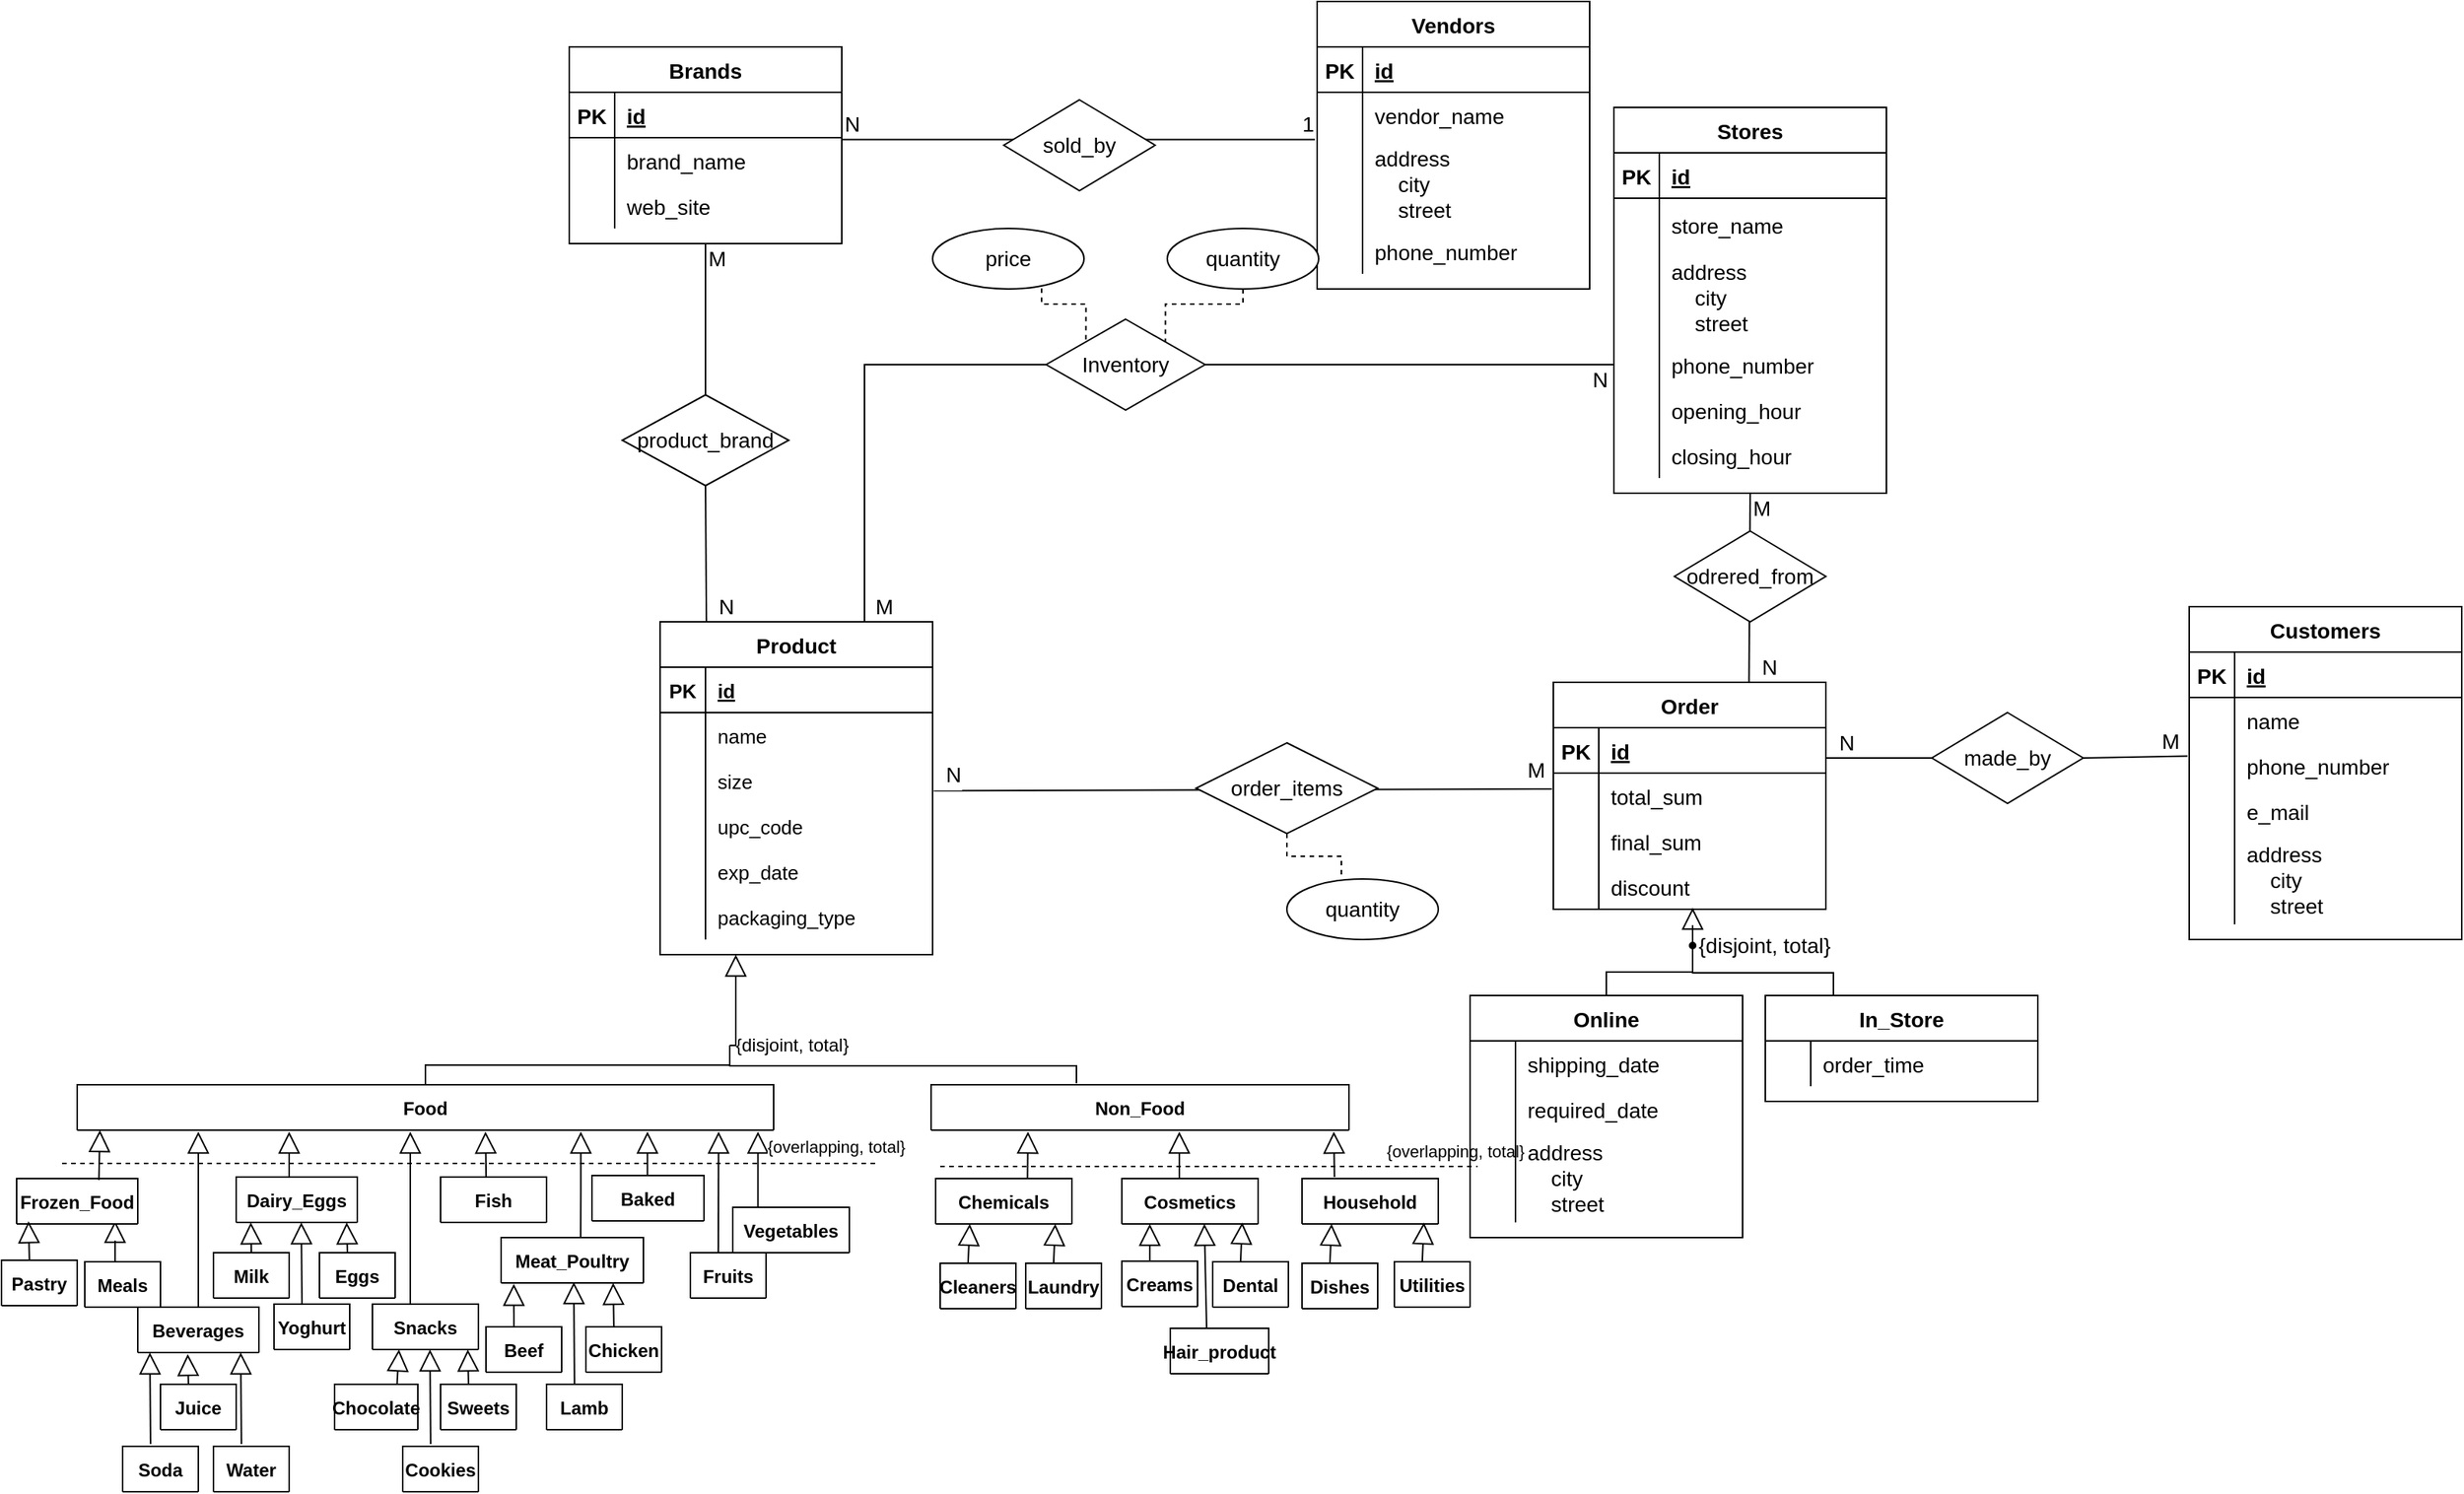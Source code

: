 <mxfile version="15.5.8" type="github">
  <diagram id="APwjE5iHibtJWHP3hkR3" name="Page-1">
    <mxGraphModel dx="2557" dy="2134" grid="1" gridSize="10" guides="1" tooltips="1" connect="1" arrows="1" fold="1" page="1" pageScale="1" pageWidth="827" pageHeight="1169" math="0" shadow="0">
      <root>
        <mxCell id="0" />
        <mxCell id="1" parent="0" />
        <mxCell id="E8Q5wsHKOE7I1cH3qFTq-14" value="Product" style="shape=table;startSize=30;container=1;collapsible=1;childLayout=tableLayout;fixedRows=1;rowLines=0;fontStyle=1;align=center;resizeLast=1;fontSize=14;" parent="1" vertex="1">
          <mxGeometry x="-20" y="360" width="180" height="220" as="geometry">
            <mxRectangle x="-20" y="360" width="90" height="30" as="alternateBounds" />
          </mxGeometry>
        </mxCell>
        <mxCell id="E8Q5wsHKOE7I1cH3qFTq-15" value="" style="shape=partialRectangle;collapsible=0;dropTarget=0;pointerEvents=0;fillColor=none;top=0;left=0;bottom=1;right=0;points=[[0,0.5],[1,0.5]];portConstraint=eastwest;fontSize=13;" parent="E8Q5wsHKOE7I1cH3qFTq-14" vertex="1">
          <mxGeometry y="30" width="180" height="30" as="geometry" />
        </mxCell>
        <mxCell id="E8Q5wsHKOE7I1cH3qFTq-16" value="PK" style="shape=partialRectangle;connectable=0;fillColor=none;top=0;left=0;bottom=0;right=0;fontStyle=1;overflow=hidden;fontSize=13;" parent="E8Q5wsHKOE7I1cH3qFTq-15" vertex="1">
          <mxGeometry width="30" height="30" as="geometry">
            <mxRectangle width="30" height="30" as="alternateBounds" />
          </mxGeometry>
        </mxCell>
        <mxCell id="E8Q5wsHKOE7I1cH3qFTq-17" value="id" style="shape=partialRectangle;connectable=0;fillColor=none;top=0;left=0;bottom=0;right=0;align=left;spacingLeft=6;fontStyle=5;overflow=hidden;fontSize=13;" parent="E8Q5wsHKOE7I1cH3qFTq-15" vertex="1">
          <mxGeometry x="30" width="150" height="30" as="geometry">
            <mxRectangle width="150" height="30" as="alternateBounds" />
          </mxGeometry>
        </mxCell>
        <mxCell id="E8Q5wsHKOE7I1cH3qFTq-18" value="" style="shape=partialRectangle;collapsible=0;dropTarget=0;pointerEvents=0;fillColor=none;top=0;left=0;bottom=0;right=0;points=[[0,0.5],[1,0.5]];portConstraint=eastwest;fontSize=13;" parent="E8Q5wsHKOE7I1cH3qFTq-14" vertex="1">
          <mxGeometry y="60" width="180" height="30" as="geometry" />
        </mxCell>
        <mxCell id="E8Q5wsHKOE7I1cH3qFTq-19" value="" style="shape=partialRectangle;connectable=0;fillColor=none;top=0;left=0;bottom=0;right=0;editable=1;overflow=hidden;fontSize=13;" parent="E8Q5wsHKOE7I1cH3qFTq-18" vertex="1">
          <mxGeometry width="30" height="30" as="geometry">
            <mxRectangle width="30" height="30" as="alternateBounds" />
          </mxGeometry>
        </mxCell>
        <mxCell id="E8Q5wsHKOE7I1cH3qFTq-20" value="name" style="shape=partialRectangle;connectable=0;fillColor=none;top=0;left=0;bottom=0;right=0;align=left;spacingLeft=6;overflow=hidden;fontSize=13;" parent="E8Q5wsHKOE7I1cH3qFTq-18" vertex="1">
          <mxGeometry x="30" width="150" height="30" as="geometry">
            <mxRectangle width="150" height="30" as="alternateBounds" />
          </mxGeometry>
        </mxCell>
        <mxCell id="E8Q5wsHKOE7I1cH3qFTq-21" value="" style="shape=partialRectangle;collapsible=0;dropTarget=0;pointerEvents=0;fillColor=none;top=0;left=0;bottom=0;right=0;points=[[0,0.5],[1,0.5]];portConstraint=eastwest;fontSize=13;" parent="E8Q5wsHKOE7I1cH3qFTq-14" vertex="1">
          <mxGeometry y="90" width="180" height="30" as="geometry" />
        </mxCell>
        <mxCell id="E8Q5wsHKOE7I1cH3qFTq-22" value="" style="shape=partialRectangle;connectable=0;fillColor=none;top=0;left=0;bottom=0;right=0;editable=1;overflow=hidden;fontSize=13;" parent="E8Q5wsHKOE7I1cH3qFTq-21" vertex="1">
          <mxGeometry width="30" height="30" as="geometry">
            <mxRectangle width="30" height="30" as="alternateBounds" />
          </mxGeometry>
        </mxCell>
        <mxCell id="E8Q5wsHKOE7I1cH3qFTq-23" value="size" style="shape=partialRectangle;connectable=0;fillColor=none;top=0;left=0;bottom=0;right=0;align=left;spacingLeft=6;overflow=hidden;fontSize=13;" parent="E8Q5wsHKOE7I1cH3qFTq-21" vertex="1">
          <mxGeometry x="30" width="150" height="30" as="geometry">
            <mxRectangle width="150" height="30" as="alternateBounds" />
          </mxGeometry>
        </mxCell>
        <mxCell id="E8Q5wsHKOE7I1cH3qFTq-24" value="" style="shape=partialRectangle;collapsible=0;dropTarget=0;pointerEvents=0;fillColor=none;top=0;left=0;bottom=0;right=0;points=[[0,0.5],[1,0.5]];portConstraint=eastwest;fontSize=13;" parent="E8Q5wsHKOE7I1cH3qFTq-14" vertex="1">
          <mxGeometry y="120" width="180" height="30" as="geometry" />
        </mxCell>
        <mxCell id="E8Q5wsHKOE7I1cH3qFTq-25" value="" style="shape=partialRectangle;connectable=0;fillColor=none;top=0;left=0;bottom=0;right=0;editable=1;overflow=hidden;fontSize=13;" parent="E8Q5wsHKOE7I1cH3qFTq-24" vertex="1">
          <mxGeometry width="30" height="30" as="geometry">
            <mxRectangle width="30" height="30" as="alternateBounds" />
          </mxGeometry>
        </mxCell>
        <mxCell id="E8Q5wsHKOE7I1cH3qFTq-26" value="upc_code" style="shape=partialRectangle;connectable=0;fillColor=none;top=0;left=0;bottom=0;right=0;align=left;spacingLeft=6;overflow=hidden;fontSize=13;" parent="E8Q5wsHKOE7I1cH3qFTq-24" vertex="1">
          <mxGeometry x="30" width="150" height="30" as="geometry">
            <mxRectangle width="150" height="30" as="alternateBounds" />
          </mxGeometry>
        </mxCell>
        <mxCell id="E8Q5wsHKOE7I1cH3qFTq-27" style="shape=partialRectangle;collapsible=0;dropTarget=0;pointerEvents=0;fillColor=none;top=0;left=0;bottom=0;right=0;points=[[0,0.5],[1,0.5]];portConstraint=eastwest;fontSize=13;" parent="E8Q5wsHKOE7I1cH3qFTq-14" vertex="1">
          <mxGeometry y="150" width="180" height="30" as="geometry" />
        </mxCell>
        <mxCell id="E8Q5wsHKOE7I1cH3qFTq-28" style="shape=partialRectangle;connectable=0;fillColor=none;top=0;left=0;bottom=0;right=0;editable=1;overflow=hidden;fontSize=13;" parent="E8Q5wsHKOE7I1cH3qFTq-27" vertex="1">
          <mxGeometry width="30" height="30" as="geometry">
            <mxRectangle width="30" height="30" as="alternateBounds" />
          </mxGeometry>
        </mxCell>
        <mxCell id="E8Q5wsHKOE7I1cH3qFTq-29" value="exp_date" style="shape=partialRectangle;connectable=0;fillColor=none;top=0;left=0;bottom=0;right=0;align=left;spacingLeft=6;overflow=hidden;fontSize=13;" parent="E8Q5wsHKOE7I1cH3qFTq-27" vertex="1">
          <mxGeometry x="30" width="150" height="30" as="geometry">
            <mxRectangle width="150" height="30" as="alternateBounds" />
          </mxGeometry>
        </mxCell>
        <mxCell id="E8Q5wsHKOE7I1cH3qFTq-30" style="shape=partialRectangle;collapsible=0;dropTarget=0;pointerEvents=0;fillColor=none;top=0;left=0;bottom=0;right=0;points=[[0,0.5],[1,0.5]];portConstraint=eastwest;fontSize=13;" parent="E8Q5wsHKOE7I1cH3qFTq-14" vertex="1">
          <mxGeometry y="180" width="180" height="30" as="geometry" />
        </mxCell>
        <mxCell id="E8Q5wsHKOE7I1cH3qFTq-31" style="shape=partialRectangle;connectable=0;fillColor=none;top=0;left=0;bottom=0;right=0;editable=1;overflow=hidden;fontSize=13;" parent="E8Q5wsHKOE7I1cH3qFTq-30" vertex="1">
          <mxGeometry width="30" height="30" as="geometry">
            <mxRectangle width="30" height="30" as="alternateBounds" />
          </mxGeometry>
        </mxCell>
        <mxCell id="E8Q5wsHKOE7I1cH3qFTq-32" value="packaging_type" style="shape=partialRectangle;connectable=0;fillColor=none;top=0;left=0;bottom=0;right=0;align=left;spacingLeft=6;overflow=hidden;fontSize=13;" parent="E8Q5wsHKOE7I1cH3qFTq-30" vertex="1">
          <mxGeometry x="30" width="150" height="30" as="geometry">
            <mxRectangle width="150" height="30" as="alternateBounds" />
          </mxGeometry>
        </mxCell>
        <mxCell id="E8Q5wsHKOE7I1cH3qFTq-37" value="Brands" style="shape=table;startSize=30;container=1;collapsible=1;childLayout=tableLayout;fixedRows=1;rowLines=0;fontStyle=1;align=center;resizeLast=1;fontSize=14;" parent="1" vertex="1">
          <mxGeometry x="-80" y="-20" width="180" height="130" as="geometry">
            <mxRectangle x="25" y="30" width="80" height="30" as="alternateBounds" />
          </mxGeometry>
        </mxCell>
        <mxCell id="E8Q5wsHKOE7I1cH3qFTq-38" value="" style="shape=partialRectangle;collapsible=0;dropTarget=0;pointerEvents=0;fillColor=none;top=0;left=0;bottom=1;right=0;points=[[0,0.5],[1,0.5]];portConstraint=eastwest;fontSize=14;" parent="E8Q5wsHKOE7I1cH3qFTq-37" vertex="1">
          <mxGeometry y="30" width="180" height="30" as="geometry" />
        </mxCell>
        <mxCell id="E8Q5wsHKOE7I1cH3qFTq-39" value="PK" style="shape=partialRectangle;connectable=0;fillColor=none;top=0;left=0;bottom=0;right=0;fontStyle=1;overflow=hidden;fontSize=14;" parent="E8Q5wsHKOE7I1cH3qFTq-38" vertex="1">
          <mxGeometry width="30" height="30" as="geometry">
            <mxRectangle width="30" height="30" as="alternateBounds" />
          </mxGeometry>
        </mxCell>
        <mxCell id="E8Q5wsHKOE7I1cH3qFTq-40" value="id" style="shape=partialRectangle;connectable=0;fillColor=none;top=0;left=0;bottom=0;right=0;align=left;spacingLeft=6;fontStyle=5;overflow=hidden;fontSize=14;" parent="E8Q5wsHKOE7I1cH3qFTq-38" vertex="1">
          <mxGeometry x="30" width="150" height="30" as="geometry">
            <mxRectangle width="150" height="30" as="alternateBounds" />
          </mxGeometry>
        </mxCell>
        <mxCell id="E8Q5wsHKOE7I1cH3qFTq-41" value="" style="shape=partialRectangle;collapsible=0;dropTarget=0;pointerEvents=0;fillColor=none;top=0;left=0;bottom=0;right=0;points=[[0,0.5],[1,0.5]];portConstraint=eastwest;fontSize=14;" parent="E8Q5wsHKOE7I1cH3qFTq-37" vertex="1">
          <mxGeometry y="60" width="180" height="30" as="geometry" />
        </mxCell>
        <mxCell id="E8Q5wsHKOE7I1cH3qFTq-42" value="" style="shape=partialRectangle;connectable=0;fillColor=none;top=0;left=0;bottom=0;right=0;editable=1;overflow=hidden;fontSize=14;" parent="E8Q5wsHKOE7I1cH3qFTq-41" vertex="1">
          <mxGeometry width="30" height="30" as="geometry">
            <mxRectangle width="30" height="30" as="alternateBounds" />
          </mxGeometry>
        </mxCell>
        <mxCell id="E8Q5wsHKOE7I1cH3qFTq-43" value="brand_name" style="shape=partialRectangle;connectable=0;fillColor=none;top=0;left=0;bottom=0;right=0;align=left;spacingLeft=6;overflow=hidden;fontSize=14;" parent="E8Q5wsHKOE7I1cH3qFTq-41" vertex="1">
          <mxGeometry x="30" width="150" height="30" as="geometry">
            <mxRectangle width="150" height="30" as="alternateBounds" />
          </mxGeometry>
        </mxCell>
        <mxCell id="E8Q5wsHKOE7I1cH3qFTq-44" value="" style="shape=partialRectangle;collapsible=0;dropTarget=0;pointerEvents=0;fillColor=none;top=0;left=0;bottom=0;right=0;points=[[0,0.5],[1,0.5]];portConstraint=eastwest;fontSize=14;" parent="E8Q5wsHKOE7I1cH3qFTq-37" vertex="1">
          <mxGeometry y="90" width="180" height="30" as="geometry" />
        </mxCell>
        <mxCell id="E8Q5wsHKOE7I1cH3qFTq-45" value="" style="shape=partialRectangle;connectable=0;fillColor=none;top=0;left=0;bottom=0;right=0;editable=1;overflow=hidden;fontSize=14;" parent="E8Q5wsHKOE7I1cH3qFTq-44" vertex="1">
          <mxGeometry width="30" height="30" as="geometry">
            <mxRectangle width="30" height="30" as="alternateBounds" />
          </mxGeometry>
        </mxCell>
        <mxCell id="E8Q5wsHKOE7I1cH3qFTq-46" value="web_site" style="shape=partialRectangle;connectable=0;fillColor=none;top=0;left=0;bottom=0;right=0;align=left;spacingLeft=6;overflow=hidden;fontSize=14;" parent="E8Q5wsHKOE7I1cH3qFTq-44" vertex="1">
          <mxGeometry x="30" width="150" height="30" as="geometry">
            <mxRectangle width="150" height="30" as="alternateBounds" />
          </mxGeometry>
        </mxCell>
        <mxCell id="E8Q5wsHKOE7I1cH3qFTq-50" value="Vendors" style="shape=table;startSize=30;container=1;collapsible=1;childLayout=tableLayout;fixedRows=1;rowLines=0;fontStyle=1;align=center;resizeLast=1;fontSize=14;" parent="1" vertex="1">
          <mxGeometry x="414" y="-50" width="180" height="190" as="geometry">
            <mxRectangle x="347" y="30" width="90" height="30" as="alternateBounds" />
          </mxGeometry>
        </mxCell>
        <mxCell id="E8Q5wsHKOE7I1cH3qFTq-51" value="" style="shape=partialRectangle;collapsible=0;dropTarget=0;pointerEvents=0;fillColor=none;top=0;left=0;bottom=1;right=0;points=[[0,0.5],[1,0.5]];portConstraint=eastwest;fontSize=14;" parent="E8Q5wsHKOE7I1cH3qFTq-50" vertex="1">
          <mxGeometry y="30" width="180" height="30" as="geometry" />
        </mxCell>
        <mxCell id="E8Q5wsHKOE7I1cH3qFTq-52" value="PK" style="shape=partialRectangle;connectable=0;fillColor=none;top=0;left=0;bottom=0;right=0;fontStyle=1;overflow=hidden;fontSize=14;" parent="E8Q5wsHKOE7I1cH3qFTq-51" vertex="1">
          <mxGeometry width="30" height="30" as="geometry">
            <mxRectangle width="30" height="30" as="alternateBounds" />
          </mxGeometry>
        </mxCell>
        <mxCell id="E8Q5wsHKOE7I1cH3qFTq-53" value="id" style="shape=partialRectangle;connectable=0;fillColor=none;top=0;left=0;bottom=0;right=0;align=left;spacingLeft=6;fontStyle=5;overflow=hidden;fontSize=14;" parent="E8Q5wsHKOE7I1cH3qFTq-51" vertex="1">
          <mxGeometry x="30" width="150" height="30" as="geometry">
            <mxRectangle width="150" height="30" as="alternateBounds" />
          </mxGeometry>
        </mxCell>
        <mxCell id="E8Q5wsHKOE7I1cH3qFTq-54" value="" style="shape=partialRectangle;collapsible=0;dropTarget=0;pointerEvents=0;fillColor=none;top=0;left=0;bottom=0;right=0;points=[[0,0.5],[1,0.5]];portConstraint=eastwest;fontSize=14;" parent="E8Q5wsHKOE7I1cH3qFTq-50" vertex="1">
          <mxGeometry y="60" width="180" height="30" as="geometry" />
        </mxCell>
        <mxCell id="E8Q5wsHKOE7I1cH3qFTq-55" value="" style="shape=partialRectangle;connectable=0;fillColor=none;top=0;left=0;bottom=0;right=0;editable=1;overflow=hidden;fontSize=14;" parent="E8Q5wsHKOE7I1cH3qFTq-54" vertex="1">
          <mxGeometry width="30" height="30" as="geometry">
            <mxRectangle width="30" height="30" as="alternateBounds" />
          </mxGeometry>
        </mxCell>
        <mxCell id="E8Q5wsHKOE7I1cH3qFTq-56" value="vendor_name" style="shape=partialRectangle;connectable=0;fillColor=none;top=0;left=0;bottom=0;right=0;align=left;spacingLeft=6;overflow=hidden;fontSize=14;" parent="E8Q5wsHKOE7I1cH3qFTq-54" vertex="1">
          <mxGeometry x="30" width="150" height="30" as="geometry">
            <mxRectangle width="150" height="30" as="alternateBounds" />
          </mxGeometry>
        </mxCell>
        <mxCell id="E8Q5wsHKOE7I1cH3qFTq-57" value="" style="shape=partialRectangle;collapsible=0;dropTarget=0;pointerEvents=0;fillColor=none;top=0;left=0;bottom=0;right=0;points=[[0,0.5],[1,0.5]];portConstraint=eastwest;fontSize=14;" parent="E8Q5wsHKOE7I1cH3qFTq-50" vertex="1">
          <mxGeometry y="90" width="180" height="60" as="geometry" />
        </mxCell>
        <mxCell id="E8Q5wsHKOE7I1cH3qFTq-58" value="" style="shape=partialRectangle;connectable=0;fillColor=none;top=0;left=0;bottom=0;right=0;editable=1;overflow=hidden;fontSize=14;" parent="E8Q5wsHKOE7I1cH3qFTq-57" vertex="1">
          <mxGeometry width="30" height="60" as="geometry">
            <mxRectangle width="30" height="60" as="alternateBounds" />
          </mxGeometry>
        </mxCell>
        <mxCell id="E8Q5wsHKOE7I1cH3qFTq-59" value="address&#xa;    city&#xa;    street" style="shape=partialRectangle;connectable=0;fillColor=none;top=0;left=0;bottom=0;right=0;align=left;spacingLeft=6;overflow=hidden;fontSize=14;" parent="E8Q5wsHKOE7I1cH3qFTq-57" vertex="1">
          <mxGeometry x="30" width="150" height="60" as="geometry">
            <mxRectangle width="150" height="60" as="alternateBounds" />
          </mxGeometry>
        </mxCell>
        <mxCell id="E8Q5wsHKOE7I1cH3qFTq-60" value="" style="shape=partialRectangle;collapsible=0;dropTarget=0;pointerEvents=0;fillColor=none;top=0;left=0;bottom=0;right=0;points=[[0,0.5],[1,0.5]];portConstraint=eastwest;fontSize=14;" parent="E8Q5wsHKOE7I1cH3qFTq-50" vertex="1">
          <mxGeometry y="150" width="180" height="30" as="geometry" />
        </mxCell>
        <mxCell id="E8Q5wsHKOE7I1cH3qFTq-61" value="" style="shape=partialRectangle;connectable=0;fillColor=none;top=0;left=0;bottom=0;right=0;editable=1;overflow=hidden;fontSize=14;" parent="E8Q5wsHKOE7I1cH3qFTq-60" vertex="1">
          <mxGeometry width="30" height="30" as="geometry">
            <mxRectangle width="30" height="30" as="alternateBounds" />
          </mxGeometry>
        </mxCell>
        <mxCell id="E8Q5wsHKOE7I1cH3qFTq-62" value="phone_number" style="shape=partialRectangle;connectable=0;fillColor=none;top=0;left=0;bottom=0;right=0;align=left;spacingLeft=6;overflow=hidden;fontSize=14;" parent="E8Q5wsHKOE7I1cH3qFTq-60" vertex="1">
          <mxGeometry x="30" width="150" height="30" as="geometry">
            <mxRectangle width="150" height="30" as="alternateBounds" />
          </mxGeometry>
        </mxCell>
        <mxCell id="E8Q5wsHKOE7I1cH3qFTq-63" value="Stores" style="shape=table;startSize=30;container=1;collapsible=1;childLayout=tableLayout;fixedRows=1;rowLines=0;fontStyle=1;align=center;resizeLast=1;fontSize=14;" parent="1" vertex="1">
          <mxGeometry x="610" y="20" width="180" height="255" as="geometry">
            <mxRectangle x="469" y="175" width="80" height="30" as="alternateBounds" />
          </mxGeometry>
        </mxCell>
        <mxCell id="E8Q5wsHKOE7I1cH3qFTq-64" value="" style="shape=partialRectangle;collapsible=0;dropTarget=0;pointerEvents=0;fillColor=none;top=0;left=0;bottom=1;right=0;points=[[0,0.5],[1,0.5]];portConstraint=eastwest;fontSize=14;" parent="E8Q5wsHKOE7I1cH3qFTq-63" vertex="1">
          <mxGeometry y="30" width="180" height="30" as="geometry" />
        </mxCell>
        <mxCell id="E8Q5wsHKOE7I1cH3qFTq-65" value="PK" style="shape=partialRectangle;connectable=0;fillColor=none;top=0;left=0;bottom=0;right=0;fontStyle=1;overflow=hidden;fontSize=14;" parent="E8Q5wsHKOE7I1cH3qFTq-64" vertex="1">
          <mxGeometry width="30" height="30" as="geometry">
            <mxRectangle width="30" height="30" as="alternateBounds" />
          </mxGeometry>
        </mxCell>
        <mxCell id="E8Q5wsHKOE7I1cH3qFTq-66" value="id" style="shape=partialRectangle;connectable=0;fillColor=none;top=0;left=0;bottom=0;right=0;align=left;spacingLeft=6;fontStyle=5;overflow=hidden;fontSize=14;" parent="E8Q5wsHKOE7I1cH3qFTq-64" vertex="1">
          <mxGeometry x="30" width="150" height="30" as="geometry">
            <mxRectangle width="150" height="30" as="alternateBounds" />
          </mxGeometry>
        </mxCell>
        <mxCell id="E8Q5wsHKOE7I1cH3qFTq-67" value="" style="shape=partialRectangle;collapsible=0;dropTarget=0;pointerEvents=0;fillColor=none;top=0;left=0;bottom=0;right=0;points=[[0,0.5],[1,0.5]];portConstraint=eastwest;fontSize=14;" parent="E8Q5wsHKOE7I1cH3qFTq-63" vertex="1">
          <mxGeometry y="60" width="180" height="35" as="geometry" />
        </mxCell>
        <mxCell id="E8Q5wsHKOE7I1cH3qFTq-68" value="" style="shape=partialRectangle;connectable=0;fillColor=none;top=0;left=0;bottom=0;right=0;editable=1;overflow=hidden;fontSize=14;" parent="E8Q5wsHKOE7I1cH3qFTq-67" vertex="1">
          <mxGeometry width="30" height="35" as="geometry">
            <mxRectangle width="30" height="35" as="alternateBounds" />
          </mxGeometry>
        </mxCell>
        <mxCell id="E8Q5wsHKOE7I1cH3qFTq-69" value="store_name" style="shape=partialRectangle;connectable=0;fillColor=none;top=0;left=0;bottom=0;right=0;align=left;spacingLeft=6;overflow=hidden;fontSize=14;" parent="E8Q5wsHKOE7I1cH3qFTq-67" vertex="1">
          <mxGeometry x="30" width="150" height="35" as="geometry">
            <mxRectangle width="150" height="35" as="alternateBounds" />
          </mxGeometry>
        </mxCell>
        <mxCell id="E8Q5wsHKOE7I1cH3qFTq-70" value="" style="shape=partialRectangle;collapsible=0;dropTarget=0;pointerEvents=0;fillColor=none;top=0;left=0;bottom=0;right=0;points=[[0,0.5],[1,0.5]];portConstraint=eastwest;fontSize=14;" parent="E8Q5wsHKOE7I1cH3qFTq-63" vertex="1">
          <mxGeometry y="95" width="180" height="60" as="geometry" />
        </mxCell>
        <mxCell id="E8Q5wsHKOE7I1cH3qFTq-71" value="" style="shape=partialRectangle;connectable=0;fillColor=none;top=0;left=0;bottom=0;right=0;editable=1;overflow=hidden;fontSize=14;" parent="E8Q5wsHKOE7I1cH3qFTq-70" vertex="1">
          <mxGeometry width="30" height="60" as="geometry">
            <mxRectangle width="30" height="60" as="alternateBounds" />
          </mxGeometry>
        </mxCell>
        <mxCell id="E8Q5wsHKOE7I1cH3qFTq-72" value="address&#xa;    city&#xa;    street" style="shape=partialRectangle;connectable=0;fillColor=none;top=0;left=0;bottom=0;right=0;align=left;spacingLeft=6;overflow=hidden;fontSize=14;" parent="E8Q5wsHKOE7I1cH3qFTq-70" vertex="1">
          <mxGeometry x="30" width="150" height="60" as="geometry">
            <mxRectangle width="150" height="60" as="alternateBounds" />
          </mxGeometry>
        </mxCell>
        <mxCell id="E8Q5wsHKOE7I1cH3qFTq-73" value="" style="shape=partialRectangle;collapsible=0;dropTarget=0;pointerEvents=0;fillColor=none;top=0;left=0;bottom=0;right=0;points=[[0,0.5],[1,0.5]];portConstraint=eastwest;fontSize=14;" parent="E8Q5wsHKOE7I1cH3qFTq-63" vertex="1">
          <mxGeometry y="155" width="180" height="30" as="geometry" />
        </mxCell>
        <mxCell id="E8Q5wsHKOE7I1cH3qFTq-74" value="" style="shape=partialRectangle;connectable=0;fillColor=none;top=0;left=0;bottom=0;right=0;editable=1;overflow=hidden;fontSize=14;" parent="E8Q5wsHKOE7I1cH3qFTq-73" vertex="1">
          <mxGeometry width="30" height="30" as="geometry">
            <mxRectangle width="30" height="30" as="alternateBounds" />
          </mxGeometry>
        </mxCell>
        <mxCell id="E8Q5wsHKOE7I1cH3qFTq-75" value="phone_number" style="shape=partialRectangle;connectable=0;fillColor=none;top=0;left=0;bottom=0;right=0;align=left;spacingLeft=6;overflow=hidden;fontSize=14;" parent="E8Q5wsHKOE7I1cH3qFTq-73" vertex="1">
          <mxGeometry x="30" width="150" height="30" as="geometry">
            <mxRectangle width="150" height="30" as="alternateBounds" />
          </mxGeometry>
        </mxCell>
        <mxCell id="YjswI5JkM0Mcnom4r-Sb-517" style="shape=partialRectangle;collapsible=0;dropTarget=0;pointerEvents=0;fillColor=none;top=0;left=0;bottom=0;right=0;points=[[0,0.5],[1,0.5]];portConstraint=eastwest;fontSize=14;" vertex="1" parent="E8Q5wsHKOE7I1cH3qFTq-63">
          <mxGeometry y="185" width="180" height="30" as="geometry" />
        </mxCell>
        <mxCell id="YjswI5JkM0Mcnom4r-Sb-518" style="shape=partialRectangle;connectable=0;fillColor=none;top=0;left=0;bottom=0;right=0;editable=1;overflow=hidden;fontSize=14;" vertex="1" parent="YjswI5JkM0Mcnom4r-Sb-517">
          <mxGeometry width="30" height="30" as="geometry">
            <mxRectangle width="30" height="30" as="alternateBounds" />
          </mxGeometry>
        </mxCell>
        <mxCell id="YjswI5JkM0Mcnom4r-Sb-519" value="opening_hour" style="shape=partialRectangle;connectable=0;fillColor=none;top=0;left=0;bottom=0;right=0;align=left;spacingLeft=6;overflow=hidden;fontSize=14;" vertex="1" parent="YjswI5JkM0Mcnom4r-Sb-517">
          <mxGeometry x="30" width="150" height="30" as="geometry">
            <mxRectangle width="150" height="30" as="alternateBounds" />
          </mxGeometry>
        </mxCell>
        <mxCell id="YjswI5JkM0Mcnom4r-Sb-520" style="shape=partialRectangle;collapsible=0;dropTarget=0;pointerEvents=0;fillColor=none;top=0;left=0;bottom=0;right=0;points=[[0,0.5],[1,0.5]];portConstraint=eastwest;fontSize=14;" vertex="1" parent="E8Q5wsHKOE7I1cH3qFTq-63">
          <mxGeometry y="215" width="180" height="30" as="geometry" />
        </mxCell>
        <mxCell id="YjswI5JkM0Mcnom4r-Sb-521" style="shape=partialRectangle;connectable=0;fillColor=none;top=0;left=0;bottom=0;right=0;editable=1;overflow=hidden;fontSize=14;" vertex="1" parent="YjswI5JkM0Mcnom4r-Sb-520">
          <mxGeometry width="30" height="30" as="geometry">
            <mxRectangle width="30" height="30" as="alternateBounds" />
          </mxGeometry>
        </mxCell>
        <mxCell id="YjswI5JkM0Mcnom4r-Sb-522" value="closing_hour" style="shape=partialRectangle;connectable=0;fillColor=none;top=0;left=0;bottom=0;right=0;align=left;spacingLeft=6;overflow=hidden;fontSize=14;" vertex="1" parent="YjswI5JkM0Mcnom4r-Sb-520">
          <mxGeometry x="30" width="150" height="30" as="geometry">
            <mxRectangle width="150" height="30" as="alternateBounds" />
          </mxGeometry>
        </mxCell>
        <mxCell id="E8Q5wsHKOE7I1cH3qFTq-76" value="Order" style="shape=table;startSize=30;container=1;collapsible=1;childLayout=tableLayout;fixedRows=1;rowLines=0;fontStyle=1;align=center;resizeLast=1;fontSize=14;" parent="1" vertex="1">
          <mxGeometry x="570" y="400" width="180" height="150" as="geometry">
            <mxRectangle x="469" y="300" width="80" height="30" as="alternateBounds" />
          </mxGeometry>
        </mxCell>
        <mxCell id="E8Q5wsHKOE7I1cH3qFTq-77" value="" style="shape=partialRectangle;collapsible=0;dropTarget=0;pointerEvents=0;fillColor=none;top=0;left=0;bottom=1;right=0;points=[[0,0.5],[1,0.5]];portConstraint=eastwest;fontSize=14;" parent="E8Q5wsHKOE7I1cH3qFTq-76" vertex="1">
          <mxGeometry y="30" width="180" height="30" as="geometry" />
        </mxCell>
        <mxCell id="E8Q5wsHKOE7I1cH3qFTq-78" value="PK" style="shape=partialRectangle;connectable=0;fillColor=none;top=0;left=0;bottom=0;right=0;fontStyle=1;overflow=hidden;fontSize=14;" parent="E8Q5wsHKOE7I1cH3qFTq-77" vertex="1">
          <mxGeometry width="30" height="30" as="geometry">
            <mxRectangle width="30" height="30" as="alternateBounds" />
          </mxGeometry>
        </mxCell>
        <mxCell id="E8Q5wsHKOE7I1cH3qFTq-79" value="id" style="shape=partialRectangle;connectable=0;fillColor=none;top=0;left=0;bottom=0;right=0;align=left;spacingLeft=6;fontStyle=5;overflow=hidden;fontSize=14;" parent="E8Q5wsHKOE7I1cH3qFTq-77" vertex="1">
          <mxGeometry x="30" width="150" height="30" as="geometry">
            <mxRectangle width="150" height="30" as="alternateBounds" />
          </mxGeometry>
        </mxCell>
        <mxCell id="E8Q5wsHKOE7I1cH3qFTq-83" value="" style="shape=partialRectangle;collapsible=0;dropTarget=0;pointerEvents=0;fillColor=none;top=0;left=0;bottom=0;right=0;points=[[0,0.5],[1,0.5]];portConstraint=eastwest;fontSize=14;" parent="E8Q5wsHKOE7I1cH3qFTq-76" vertex="1">
          <mxGeometry y="60" width="180" height="30" as="geometry" />
        </mxCell>
        <mxCell id="E8Q5wsHKOE7I1cH3qFTq-84" value="" style="shape=partialRectangle;connectable=0;fillColor=none;top=0;left=0;bottom=0;right=0;editable=1;overflow=hidden;fontSize=14;" parent="E8Q5wsHKOE7I1cH3qFTq-83" vertex="1">
          <mxGeometry width="30" height="30" as="geometry">
            <mxRectangle width="30" height="30" as="alternateBounds" />
          </mxGeometry>
        </mxCell>
        <mxCell id="E8Q5wsHKOE7I1cH3qFTq-85" value="total_sum" style="shape=partialRectangle;connectable=0;fillColor=none;top=0;left=0;bottom=0;right=0;align=left;spacingLeft=6;overflow=hidden;fontSize=14;" parent="E8Q5wsHKOE7I1cH3qFTq-83" vertex="1">
          <mxGeometry x="30" width="150" height="30" as="geometry">
            <mxRectangle width="150" height="30" as="alternateBounds" />
          </mxGeometry>
        </mxCell>
        <mxCell id="E8Q5wsHKOE7I1cH3qFTq-86" value="" style="shape=partialRectangle;collapsible=0;dropTarget=0;pointerEvents=0;fillColor=none;top=0;left=0;bottom=0;right=0;points=[[0,0.5],[1,0.5]];portConstraint=eastwest;fontSize=14;" parent="E8Q5wsHKOE7I1cH3qFTq-76" vertex="1">
          <mxGeometry y="90" width="180" height="30" as="geometry" />
        </mxCell>
        <mxCell id="E8Q5wsHKOE7I1cH3qFTq-87" value="" style="shape=partialRectangle;connectable=0;fillColor=none;top=0;left=0;bottom=0;right=0;editable=1;overflow=hidden;fontSize=14;" parent="E8Q5wsHKOE7I1cH3qFTq-86" vertex="1">
          <mxGeometry width="30" height="30" as="geometry">
            <mxRectangle width="30" height="30" as="alternateBounds" />
          </mxGeometry>
        </mxCell>
        <mxCell id="E8Q5wsHKOE7I1cH3qFTq-88" value="final_sum" style="shape=partialRectangle;connectable=0;fillColor=none;top=0;left=0;bottom=0;right=0;align=left;spacingLeft=6;overflow=hidden;fontSize=14;" parent="E8Q5wsHKOE7I1cH3qFTq-86" vertex="1">
          <mxGeometry x="30" width="150" height="30" as="geometry">
            <mxRectangle width="150" height="30" as="alternateBounds" />
          </mxGeometry>
        </mxCell>
        <mxCell id="E8Q5wsHKOE7I1cH3qFTq-89" style="shape=partialRectangle;collapsible=0;dropTarget=0;pointerEvents=0;fillColor=none;top=0;left=0;bottom=0;right=0;points=[[0,0.5],[1,0.5]];portConstraint=eastwest;fontSize=14;" parent="E8Q5wsHKOE7I1cH3qFTq-76" vertex="1">
          <mxGeometry y="120" width="180" height="30" as="geometry" />
        </mxCell>
        <mxCell id="E8Q5wsHKOE7I1cH3qFTq-90" style="shape=partialRectangle;connectable=0;fillColor=none;top=0;left=0;bottom=0;right=0;editable=1;overflow=hidden;fontSize=14;" parent="E8Q5wsHKOE7I1cH3qFTq-89" vertex="1">
          <mxGeometry width="30" height="30" as="geometry">
            <mxRectangle width="30" height="30" as="alternateBounds" />
          </mxGeometry>
        </mxCell>
        <mxCell id="E8Q5wsHKOE7I1cH3qFTq-91" value="discount" style="shape=partialRectangle;connectable=0;fillColor=none;top=0;left=0;bottom=0;right=0;align=left;spacingLeft=6;overflow=hidden;fontSize=14;" parent="E8Q5wsHKOE7I1cH3qFTq-89" vertex="1">
          <mxGeometry x="30" width="150" height="30" as="geometry">
            <mxRectangle width="150" height="30" as="alternateBounds" />
          </mxGeometry>
        </mxCell>
        <mxCell id="E8Q5wsHKOE7I1cH3qFTq-92" value="Customers" style="shape=table;startSize=30;container=1;collapsible=1;childLayout=tableLayout;fixedRows=1;rowLines=0;fontStyle=1;align=center;resizeLast=1;fontSize=14;" parent="1" vertex="1">
          <mxGeometry x="990" y="350" width="180" height="220" as="geometry">
            <mxRectangle x="734" y="300" width="110" height="30" as="alternateBounds" />
          </mxGeometry>
        </mxCell>
        <mxCell id="E8Q5wsHKOE7I1cH3qFTq-93" value="" style="shape=partialRectangle;collapsible=0;dropTarget=0;pointerEvents=0;fillColor=none;top=0;left=0;bottom=1;right=0;points=[[0,0.5],[1,0.5]];portConstraint=eastwest;fontSize=14;" parent="E8Q5wsHKOE7I1cH3qFTq-92" vertex="1">
          <mxGeometry y="30" width="180" height="30" as="geometry" />
        </mxCell>
        <mxCell id="E8Q5wsHKOE7I1cH3qFTq-94" value="PK" style="shape=partialRectangle;connectable=0;fillColor=none;top=0;left=0;bottom=0;right=0;fontStyle=1;overflow=hidden;fontSize=14;" parent="E8Q5wsHKOE7I1cH3qFTq-93" vertex="1">
          <mxGeometry width="30" height="30" as="geometry">
            <mxRectangle width="30" height="30" as="alternateBounds" />
          </mxGeometry>
        </mxCell>
        <mxCell id="E8Q5wsHKOE7I1cH3qFTq-95" value="id" style="shape=partialRectangle;connectable=0;fillColor=none;top=0;left=0;bottom=0;right=0;align=left;spacingLeft=6;fontStyle=5;overflow=hidden;fontSize=14;" parent="E8Q5wsHKOE7I1cH3qFTq-93" vertex="1">
          <mxGeometry x="30" width="150" height="30" as="geometry">
            <mxRectangle width="150" height="30" as="alternateBounds" />
          </mxGeometry>
        </mxCell>
        <mxCell id="E8Q5wsHKOE7I1cH3qFTq-96" value="" style="shape=partialRectangle;collapsible=0;dropTarget=0;pointerEvents=0;fillColor=none;top=0;left=0;bottom=0;right=0;points=[[0,0.5],[1,0.5]];portConstraint=eastwest;fontSize=14;" parent="E8Q5wsHKOE7I1cH3qFTq-92" vertex="1">
          <mxGeometry y="60" width="180" height="30" as="geometry" />
        </mxCell>
        <mxCell id="E8Q5wsHKOE7I1cH3qFTq-97" value="" style="shape=partialRectangle;connectable=0;fillColor=none;top=0;left=0;bottom=0;right=0;editable=1;overflow=hidden;fontSize=14;" parent="E8Q5wsHKOE7I1cH3qFTq-96" vertex="1">
          <mxGeometry width="30" height="30" as="geometry">
            <mxRectangle width="30" height="30" as="alternateBounds" />
          </mxGeometry>
        </mxCell>
        <mxCell id="E8Q5wsHKOE7I1cH3qFTq-98" value="name" style="shape=partialRectangle;connectable=0;fillColor=none;top=0;left=0;bottom=0;right=0;align=left;spacingLeft=6;overflow=hidden;fontSize=14;" parent="E8Q5wsHKOE7I1cH3qFTq-96" vertex="1">
          <mxGeometry x="30" width="150" height="30" as="geometry">
            <mxRectangle width="150" height="30" as="alternateBounds" />
          </mxGeometry>
        </mxCell>
        <mxCell id="E8Q5wsHKOE7I1cH3qFTq-99" value="" style="shape=partialRectangle;collapsible=0;dropTarget=0;pointerEvents=0;fillColor=none;top=0;left=0;bottom=0;right=0;points=[[0,0.5],[1,0.5]];portConstraint=eastwest;fontSize=14;" parent="E8Q5wsHKOE7I1cH3qFTq-92" vertex="1">
          <mxGeometry y="90" width="180" height="30" as="geometry" />
        </mxCell>
        <mxCell id="E8Q5wsHKOE7I1cH3qFTq-100" value="" style="shape=partialRectangle;connectable=0;fillColor=none;top=0;left=0;bottom=0;right=0;editable=1;overflow=hidden;fontSize=14;" parent="E8Q5wsHKOE7I1cH3qFTq-99" vertex="1">
          <mxGeometry width="30" height="30" as="geometry">
            <mxRectangle width="30" height="30" as="alternateBounds" />
          </mxGeometry>
        </mxCell>
        <mxCell id="E8Q5wsHKOE7I1cH3qFTq-101" value="phone_number" style="shape=partialRectangle;connectable=0;fillColor=none;top=0;left=0;bottom=0;right=0;align=left;spacingLeft=6;overflow=hidden;fontSize=14;" parent="E8Q5wsHKOE7I1cH3qFTq-99" vertex="1">
          <mxGeometry x="30" width="150" height="30" as="geometry">
            <mxRectangle width="150" height="30" as="alternateBounds" />
          </mxGeometry>
        </mxCell>
        <mxCell id="E8Q5wsHKOE7I1cH3qFTq-102" value="" style="shape=partialRectangle;collapsible=0;dropTarget=0;pointerEvents=0;fillColor=none;top=0;left=0;bottom=0;right=0;points=[[0,0.5],[1,0.5]];portConstraint=eastwest;fontSize=14;" parent="E8Q5wsHKOE7I1cH3qFTq-92" vertex="1">
          <mxGeometry y="120" width="180" height="30" as="geometry" />
        </mxCell>
        <mxCell id="E8Q5wsHKOE7I1cH3qFTq-103" value="" style="shape=partialRectangle;connectable=0;fillColor=none;top=0;left=0;bottom=0;right=0;editable=1;overflow=hidden;fontSize=14;" parent="E8Q5wsHKOE7I1cH3qFTq-102" vertex="1">
          <mxGeometry width="30" height="30" as="geometry">
            <mxRectangle width="30" height="30" as="alternateBounds" />
          </mxGeometry>
        </mxCell>
        <mxCell id="E8Q5wsHKOE7I1cH3qFTq-104" value="e_mail" style="shape=partialRectangle;connectable=0;fillColor=none;top=0;left=0;bottom=0;right=0;align=left;spacingLeft=6;overflow=hidden;fontSize=14;" parent="E8Q5wsHKOE7I1cH3qFTq-102" vertex="1">
          <mxGeometry x="30" width="150" height="30" as="geometry">
            <mxRectangle width="150" height="30" as="alternateBounds" />
          </mxGeometry>
        </mxCell>
        <mxCell id="E8Q5wsHKOE7I1cH3qFTq-105" style="shape=partialRectangle;collapsible=0;dropTarget=0;pointerEvents=0;fillColor=none;top=0;left=0;bottom=0;right=0;points=[[0,0.5],[1,0.5]];portConstraint=eastwest;fontSize=14;" parent="E8Q5wsHKOE7I1cH3qFTq-92" vertex="1">
          <mxGeometry y="150" width="180" height="60" as="geometry" />
        </mxCell>
        <mxCell id="E8Q5wsHKOE7I1cH3qFTq-106" style="shape=partialRectangle;connectable=0;fillColor=none;top=0;left=0;bottom=0;right=0;editable=1;overflow=hidden;fontSize=14;" parent="E8Q5wsHKOE7I1cH3qFTq-105" vertex="1">
          <mxGeometry width="30" height="60" as="geometry">
            <mxRectangle width="30" height="60" as="alternateBounds" />
          </mxGeometry>
        </mxCell>
        <mxCell id="E8Q5wsHKOE7I1cH3qFTq-107" value="address&#xa;    city&#xa;    street" style="shape=partialRectangle;connectable=0;fillColor=none;top=0;left=0;bottom=0;right=0;align=left;spacingLeft=6;overflow=hidden;fontSize=14;" parent="E8Q5wsHKOE7I1cH3qFTq-105" vertex="1">
          <mxGeometry x="30" width="150" height="60" as="geometry">
            <mxRectangle width="150" height="60" as="alternateBounds" />
          </mxGeometry>
        </mxCell>
        <mxCell id="E8Q5wsHKOE7I1cH3qFTq-124" value="Inventory" style="shape=rhombus;perimeter=rhombusPerimeter;whiteSpace=wrap;html=1;align=center;fontSize=14;" parent="1" vertex="1">
          <mxGeometry x="235" y="160" width="105" height="60" as="geometry" />
        </mxCell>
        <mxCell id="E8Q5wsHKOE7I1cH3qFTq-150" value="price" style="ellipse;whiteSpace=wrap;html=1;align=center;fontSize=14;" parent="1" vertex="1">
          <mxGeometry x="160" y="100" width="100" height="40" as="geometry" />
        </mxCell>
        <mxCell id="E8Q5wsHKOE7I1cH3qFTq-151" value="quantity" style="ellipse;whiteSpace=wrap;html=1;align=center;fontSize=14;" parent="1" vertex="1">
          <mxGeometry x="315" y="100" width="100" height="40" as="geometry" />
        </mxCell>
        <mxCell id="E8Q5wsHKOE7I1cH3qFTq-152" value="quantity" style="ellipse;whiteSpace=wrap;html=1;align=center;fontSize=14;" parent="1" vertex="1">
          <mxGeometry x="394" y="530" width="100" height="40" as="geometry" />
        </mxCell>
        <mxCell id="E8Q5wsHKOE7I1cH3qFTq-153" value="" style="endArrow=none;html=1;rounded=0;fontSize=14;edgeStyle=orthogonalEdgeStyle;exitX=0.72;exitY=0.992;exitDx=0;exitDy=0;entryX=0;entryY=0;entryDx=0;entryDy=0;dashed=1;exitPerimeter=0;" parent="1" target="E8Q5wsHKOE7I1cH3qFTq-124" edge="1" source="E8Q5wsHKOE7I1cH3qFTq-150">
          <mxGeometry relative="1" as="geometry">
            <mxPoint x="269" y="130" as="sourcePoint" />
            <mxPoint x="569" y="240" as="targetPoint" />
          </mxGeometry>
        </mxCell>
        <mxCell id="E8Q5wsHKOE7I1cH3qFTq-154" value="" style="endArrow=none;html=1;rounded=0;fontSize=14;edgeStyle=orthogonalEdgeStyle;exitX=0.5;exitY=1;exitDx=0;exitDy=0;entryX=1;entryY=0;entryDx=0;entryDy=0;dashed=1;" parent="1" target="E8Q5wsHKOE7I1cH3qFTq-124" edge="1" source="E8Q5wsHKOE7I1cH3qFTq-151">
          <mxGeometry relative="1" as="geometry">
            <mxPoint x="399" y="130" as="sourcePoint" />
            <mxPoint x="569" y="240" as="targetPoint" />
          </mxGeometry>
        </mxCell>
        <mxCell id="E8Q5wsHKOE7I1cH3qFTq-156" value="" style="endArrow=none;html=1;rounded=0;dashed=1;fontSize=14;edgeStyle=orthogonalEdgeStyle;exitX=0.5;exitY=1;exitDx=0;exitDy=0;entryX=0.36;entryY=0;entryDx=0;entryDy=0;entryPerimeter=0;" parent="1" source="E8Q5wsHKOE7I1cH3qFTq-125" edge="1" target="E8Q5wsHKOE7I1cH3qFTq-152">
          <mxGeometry relative="1" as="geometry">
            <mxPoint x="409" y="240" as="sourcePoint" />
            <mxPoint x="326.5" y="370" as="targetPoint" />
          </mxGeometry>
        </mxCell>
        <mxCell id="sjmtIl81N6Vw8AuDW3KH-12" value="{disjoint, total}" style="ellipse;html=1;fillColor=#000000;strokeColor=#000000;labelPosition=right;align=left;" parent="1" vertex="1">
          <mxGeometry x="24" y="640" width="4" as="geometry" />
        </mxCell>
        <mxCell id="sjmtIl81N6Vw8AuDW3KH-13" value="" style="edgeStyle=orthogonalEdgeStyle;html=1;endSize=12;endArrow=block;endFill=0;elbow=horizontal;rounded=0;" parent="1" source="sjmtIl81N6Vw8AuDW3KH-12" edge="1">
          <mxGeometry x="1" relative="1" as="geometry">
            <mxPoint x="30" y="580" as="targetPoint" />
            <Array as="points">
              <mxPoint x="30" y="640" />
            </Array>
          </mxGeometry>
        </mxCell>
        <mxCell id="sjmtIl81N6Vw8AuDW3KH-14" value="" style="edgeStyle=elbowEdgeStyle;html=1;elbow=vertical;verticalAlign=bottom;endArrow=none;rounded=0;" parent="1" edge="1">
          <mxGeometry x="1" relative="1" as="geometry">
            <mxPoint x="255" y="665" as="targetPoint" />
            <mxPoint x="26.0" y="642.0" as="sourcePoint" />
          </mxGeometry>
        </mxCell>
        <mxCell id="sjmtIl81N6Vw8AuDW3KH-15" value="" style="edgeStyle=elbowEdgeStyle;html=1;elbow=vertical;verticalAlign=bottom;endArrow=none;rounded=0;entryX=0.5;entryY=0;entryDx=0;entryDy=0;" parent="1" source="sjmtIl81N6Vw8AuDW3KH-12" target="sjmtIl81N6Vw8AuDW3KH-18" edge="1">
          <mxGeometry x="1" relative="1" as="geometry">
            <mxPoint x="-44" y="665" as="targetPoint" />
          </mxGeometry>
        </mxCell>
        <mxCell id="sjmtIl81N6Vw8AuDW3KH-18" value="Food" style="shape=table;startSize=30;container=1;collapsible=1;childLayout=tableLayout;fixedRows=1;rowLines=0;fontStyle=1;align=center;resizeLast=1;" parent="1" vertex="1" collapsed="1">
          <mxGeometry x="-405" y="666" width="460" height="30" as="geometry">
            <mxRectangle x="-405" y="666" width="180" height="100" as="alternateBounds" />
          </mxGeometry>
        </mxCell>
        <mxCell id="sjmtIl81N6Vw8AuDW3KH-19" value="" style="shape=partialRectangle;collapsible=0;dropTarget=0;pointerEvents=0;fillColor=none;top=0;left=0;bottom=1;right=0;points=[[0,0.5],[1,0.5]];portConstraint=eastwest;" parent="sjmtIl81N6Vw8AuDW3KH-18" vertex="1">
          <mxGeometry y="30" width="180" height="30" as="geometry" />
        </mxCell>
        <mxCell id="sjmtIl81N6Vw8AuDW3KH-20" value="PK" style="shape=partialRectangle;connectable=0;fillColor=none;top=0;left=0;bottom=0;right=0;fontStyle=1;overflow=hidden;" parent="sjmtIl81N6Vw8AuDW3KH-19" vertex="1">
          <mxGeometry width="30" height="30" as="geometry">
            <mxRectangle width="30" height="30" as="alternateBounds" />
          </mxGeometry>
        </mxCell>
        <mxCell id="sjmtIl81N6Vw8AuDW3KH-21" value="id" style="shape=partialRectangle;connectable=0;fillColor=none;top=0;left=0;bottom=0;right=0;align=left;spacingLeft=6;fontStyle=5;overflow=hidden;" parent="sjmtIl81N6Vw8AuDW3KH-19" vertex="1">
          <mxGeometry x="30" width="150" height="30" as="geometry">
            <mxRectangle width="150" height="30" as="alternateBounds" />
          </mxGeometry>
        </mxCell>
        <mxCell id="sjmtIl81N6Vw8AuDW3KH-22" value="" style="shape=partialRectangle;collapsible=0;dropTarget=0;pointerEvents=0;fillColor=none;top=0;left=0;bottom=0;right=0;points=[[0,0.5],[1,0.5]];portConstraint=eastwest;" parent="sjmtIl81N6Vw8AuDW3KH-18" vertex="1">
          <mxGeometry y="60" width="180" height="30" as="geometry" />
        </mxCell>
        <mxCell id="sjmtIl81N6Vw8AuDW3KH-23" value="" style="shape=partialRectangle;connectable=0;fillColor=none;top=0;left=0;bottom=0;right=0;editable=1;overflow=hidden;" parent="sjmtIl81N6Vw8AuDW3KH-22" vertex="1">
          <mxGeometry width="30" height="30" as="geometry">
            <mxRectangle width="30" height="30" as="alternateBounds" />
          </mxGeometry>
        </mxCell>
        <mxCell id="sjmtIl81N6Vw8AuDW3KH-24" value="calories_amount" style="shape=partialRectangle;connectable=0;fillColor=none;top=0;left=0;bottom=0;right=0;align=left;spacingLeft=6;overflow=hidden;" parent="sjmtIl81N6Vw8AuDW3KH-22" vertex="1">
          <mxGeometry x="30" width="150" height="30" as="geometry">
            <mxRectangle width="150" height="30" as="alternateBounds" />
          </mxGeometry>
        </mxCell>
        <mxCell id="sjmtIl81N6Vw8AuDW3KH-31" value="Non_Food" style="shape=table;startSize=30;container=1;collapsible=1;childLayout=tableLayout;fixedRows=1;rowLines=0;fontStyle=1;align=center;resizeLast=1;" parent="1" vertex="1" collapsed="1">
          <mxGeometry x="159" y="666" width="276" height="30" as="geometry">
            <mxRectangle x="214" y="440" width="180" height="70" as="alternateBounds" />
          </mxGeometry>
        </mxCell>
        <mxCell id="sjmtIl81N6Vw8AuDW3KH-32" value="" style="shape=partialRectangle;collapsible=0;dropTarget=0;pointerEvents=0;fillColor=none;top=0;left=0;bottom=1;right=0;points=[[0,0.5],[1,0.5]];portConstraint=eastwest;" parent="sjmtIl81N6Vw8AuDW3KH-31" vertex="1">
          <mxGeometry y="30" width="180" height="30" as="geometry" />
        </mxCell>
        <mxCell id="sjmtIl81N6Vw8AuDW3KH-33" value="PK" style="shape=partialRectangle;connectable=0;fillColor=none;top=0;left=0;bottom=0;right=0;fontStyle=1;overflow=hidden;" parent="sjmtIl81N6Vw8AuDW3KH-32" vertex="1">
          <mxGeometry width="30" height="30" as="geometry">
            <mxRectangle width="30" height="30" as="alternateBounds" />
          </mxGeometry>
        </mxCell>
        <mxCell id="sjmtIl81N6Vw8AuDW3KH-34" value="id" style="shape=partialRectangle;connectable=0;fillColor=none;top=0;left=0;bottom=0;right=0;align=left;spacingLeft=6;fontStyle=5;overflow=hidden;" parent="sjmtIl81N6Vw8AuDW3KH-32" vertex="1">
          <mxGeometry x="30" width="150" height="30" as="geometry">
            <mxRectangle width="150" height="30" as="alternateBounds" />
          </mxGeometry>
        </mxCell>
        <mxCell id="sjmtIl81N6Vw8AuDW3KH-44" value="" style="edgeStyle=none;html=1;endArrow=block;endFill=0;endSize=12;rounded=0;" parent="1" edge="1">
          <mxGeometry relative="1" as="geometry">
            <mxPoint x="-265" y="697" as="targetPoint" />
            <mxPoint x="-265" y="727" as="sourcePoint" />
          </mxGeometry>
        </mxCell>
        <mxCell id="sjmtIl81N6Vw8AuDW3KH-45" value="" style="edgeStyle=none;html=1;endArrow=block;endFill=0;endSize=12;rounded=0;" parent="1" edge="1">
          <mxGeometry relative="1" as="geometry">
            <mxPoint x="-185" y="697" as="targetPoint" />
            <mxPoint x="-185" y="817" as="sourcePoint" />
          </mxGeometry>
        </mxCell>
        <mxCell id="sjmtIl81N6Vw8AuDW3KH-46" value="" style="edgeStyle=none;html=1;endArrow=block;endFill=0;endSize=12;rounded=0;" parent="1" edge="1">
          <mxGeometry relative="1" as="geometry">
            <mxPoint x="-135.34" y="697" as="targetPoint" />
            <mxPoint x="-134.92" y="727" as="sourcePoint" />
          </mxGeometry>
        </mxCell>
        <mxCell id="sjmtIl81N6Vw8AuDW3KH-48" value="" style="edgeStyle=none;html=1;endArrow=block;endFill=0;endSize=12;rounded=0;exitX=0.559;exitY=0.01;exitDx=0;exitDy=0;exitPerimeter=0;" parent="1" edge="1" source="sjmtIl81N6Vw8AuDW3KH-91">
          <mxGeometry relative="1" as="geometry">
            <mxPoint x="-72.34" y="697" as="targetPoint" />
            <mxPoint x="-72.34" y="777" as="sourcePoint" />
            <Array as="points">
              <mxPoint x="-72.34" y="737" />
            </Array>
          </mxGeometry>
        </mxCell>
        <mxCell id="sjmtIl81N6Vw8AuDW3KH-49" value="" style="edgeStyle=none;html=1;endArrow=block;endFill=0;endSize=12;rounded=0;startArrow=none;" parent="1" edge="1" source="sjmtIl81N6Vw8AuDW3KH-77">
          <mxGeometry relative="1" as="geometry">
            <mxPoint x="-325" y="697" as="targetPoint" />
            <mxPoint x="-325" y="777" as="sourcePoint" />
          </mxGeometry>
        </mxCell>
        <mxCell id="sjmtIl81N6Vw8AuDW3KH-51" value="Dairy_Eggs" style="shape=table;startSize=30;container=1;collapsible=1;childLayout=tableLayout;fixedRows=1;rowLines=0;fontStyle=1;align=center;resizeLast=1;" parent="1" vertex="1" collapsed="1">
          <mxGeometry x="-300" y="727" width="80" height="30" as="geometry">
            <mxRectangle x="-140" y="585" width="180" height="160" as="alternateBounds" />
          </mxGeometry>
        </mxCell>
        <mxCell id="sjmtIl81N6Vw8AuDW3KH-52" value="" style="shape=partialRectangle;collapsible=0;dropTarget=0;pointerEvents=0;fillColor=none;top=0;left=0;bottom=1;right=0;points=[[0,0.5],[1,0.5]];portConstraint=eastwest;" parent="sjmtIl81N6Vw8AuDW3KH-51" vertex="1">
          <mxGeometry y="30" width="180" height="30" as="geometry" />
        </mxCell>
        <mxCell id="sjmtIl81N6Vw8AuDW3KH-53" value="PK" style="shape=partialRectangle;connectable=0;fillColor=none;top=0;left=0;bottom=0;right=0;fontStyle=1;overflow=hidden;" parent="sjmtIl81N6Vw8AuDW3KH-52" vertex="1">
          <mxGeometry width="30" height="30" as="geometry">
            <mxRectangle width="30" height="30" as="alternateBounds" />
          </mxGeometry>
        </mxCell>
        <mxCell id="sjmtIl81N6Vw8AuDW3KH-54" value="UniqueID" style="shape=partialRectangle;connectable=0;fillColor=none;top=0;left=0;bottom=0;right=0;align=left;spacingLeft=6;fontStyle=5;overflow=hidden;" parent="sjmtIl81N6Vw8AuDW3KH-52" vertex="1">
          <mxGeometry x="30" width="150" height="30" as="geometry">
            <mxRectangle width="150" height="30" as="alternateBounds" />
          </mxGeometry>
        </mxCell>
        <mxCell id="sjmtIl81N6Vw8AuDW3KH-55" value="" style="shape=partialRectangle;collapsible=0;dropTarget=0;pointerEvents=0;fillColor=none;top=0;left=0;bottom=0;right=0;points=[[0,0.5],[1,0.5]];portConstraint=eastwest;" parent="sjmtIl81N6Vw8AuDW3KH-51" vertex="1">
          <mxGeometry y="60" width="180" height="30" as="geometry" />
        </mxCell>
        <mxCell id="sjmtIl81N6Vw8AuDW3KH-56" value="" style="shape=partialRectangle;connectable=0;fillColor=none;top=0;left=0;bottom=0;right=0;editable=1;overflow=hidden;" parent="sjmtIl81N6Vw8AuDW3KH-55" vertex="1">
          <mxGeometry width="30" height="30" as="geometry">
            <mxRectangle width="30" height="30" as="alternateBounds" />
          </mxGeometry>
        </mxCell>
        <mxCell id="sjmtIl81N6Vw8AuDW3KH-57" value="Row 1" style="shape=partialRectangle;connectable=0;fillColor=none;top=0;left=0;bottom=0;right=0;align=left;spacingLeft=6;overflow=hidden;" parent="sjmtIl81N6Vw8AuDW3KH-55" vertex="1">
          <mxGeometry x="30" width="150" height="30" as="geometry">
            <mxRectangle width="150" height="30" as="alternateBounds" />
          </mxGeometry>
        </mxCell>
        <mxCell id="sjmtIl81N6Vw8AuDW3KH-58" value="" style="shape=partialRectangle;collapsible=0;dropTarget=0;pointerEvents=0;fillColor=none;top=0;left=0;bottom=0;right=0;points=[[0,0.5],[1,0.5]];portConstraint=eastwest;" parent="sjmtIl81N6Vw8AuDW3KH-51" vertex="1">
          <mxGeometry y="90" width="180" height="30" as="geometry" />
        </mxCell>
        <mxCell id="sjmtIl81N6Vw8AuDW3KH-59" value="" style="shape=partialRectangle;connectable=0;fillColor=none;top=0;left=0;bottom=0;right=0;editable=1;overflow=hidden;" parent="sjmtIl81N6Vw8AuDW3KH-58" vertex="1">
          <mxGeometry width="30" height="30" as="geometry">
            <mxRectangle width="30" height="30" as="alternateBounds" />
          </mxGeometry>
        </mxCell>
        <mxCell id="sjmtIl81N6Vw8AuDW3KH-60" value="Row 2" style="shape=partialRectangle;connectable=0;fillColor=none;top=0;left=0;bottom=0;right=0;align=left;spacingLeft=6;overflow=hidden;" parent="sjmtIl81N6Vw8AuDW3KH-58" vertex="1">
          <mxGeometry x="30" width="150" height="30" as="geometry">
            <mxRectangle width="150" height="30" as="alternateBounds" />
          </mxGeometry>
        </mxCell>
        <mxCell id="sjmtIl81N6Vw8AuDW3KH-61" value="" style="shape=partialRectangle;collapsible=0;dropTarget=0;pointerEvents=0;fillColor=none;top=0;left=0;bottom=0;right=0;points=[[0,0.5],[1,0.5]];portConstraint=eastwest;" parent="sjmtIl81N6Vw8AuDW3KH-51" vertex="1">
          <mxGeometry y="120" width="180" height="30" as="geometry" />
        </mxCell>
        <mxCell id="sjmtIl81N6Vw8AuDW3KH-62" value="" style="shape=partialRectangle;connectable=0;fillColor=none;top=0;left=0;bottom=0;right=0;editable=1;overflow=hidden;" parent="sjmtIl81N6Vw8AuDW3KH-61" vertex="1">
          <mxGeometry width="30" height="30" as="geometry">
            <mxRectangle width="30" height="30" as="alternateBounds" />
          </mxGeometry>
        </mxCell>
        <mxCell id="sjmtIl81N6Vw8AuDW3KH-63" value="Row 3" style="shape=partialRectangle;connectable=0;fillColor=none;top=0;left=0;bottom=0;right=0;align=left;spacingLeft=6;overflow=hidden;" parent="sjmtIl81N6Vw8AuDW3KH-61" vertex="1">
          <mxGeometry x="30" width="150" height="30" as="geometry">
            <mxRectangle width="150" height="30" as="alternateBounds" />
          </mxGeometry>
        </mxCell>
        <mxCell id="sjmtIl81N6Vw8AuDW3KH-64" value="Snacks" style="shape=table;startSize=30;container=1;collapsible=1;childLayout=tableLayout;fixedRows=1;rowLines=0;fontStyle=1;align=center;resizeLast=1;" parent="1" vertex="1" collapsed="1">
          <mxGeometry x="-210" y="811" width="70" height="30" as="geometry">
            <mxRectangle x="50" y="610" width="180" height="160" as="alternateBounds" />
          </mxGeometry>
        </mxCell>
        <mxCell id="sjmtIl81N6Vw8AuDW3KH-65" value="" style="shape=partialRectangle;collapsible=0;dropTarget=0;pointerEvents=0;fillColor=none;top=0;left=0;bottom=1;right=0;points=[[0,0.5],[1,0.5]];portConstraint=eastwest;" parent="sjmtIl81N6Vw8AuDW3KH-64" vertex="1">
          <mxGeometry y="30" width="180" height="30" as="geometry" />
        </mxCell>
        <mxCell id="sjmtIl81N6Vw8AuDW3KH-66" value="PK" style="shape=partialRectangle;connectable=0;fillColor=none;top=0;left=0;bottom=0;right=0;fontStyle=1;overflow=hidden;" parent="sjmtIl81N6Vw8AuDW3KH-65" vertex="1">
          <mxGeometry width="30" height="30" as="geometry">
            <mxRectangle width="30" height="30" as="alternateBounds" />
          </mxGeometry>
        </mxCell>
        <mxCell id="sjmtIl81N6Vw8AuDW3KH-67" value="UniqueID" style="shape=partialRectangle;connectable=0;fillColor=none;top=0;left=0;bottom=0;right=0;align=left;spacingLeft=6;fontStyle=5;overflow=hidden;" parent="sjmtIl81N6Vw8AuDW3KH-65" vertex="1">
          <mxGeometry x="30" width="150" height="30" as="geometry">
            <mxRectangle width="150" height="30" as="alternateBounds" />
          </mxGeometry>
        </mxCell>
        <mxCell id="sjmtIl81N6Vw8AuDW3KH-68" value="" style="shape=partialRectangle;collapsible=0;dropTarget=0;pointerEvents=0;fillColor=none;top=0;left=0;bottom=0;right=0;points=[[0,0.5],[1,0.5]];portConstraint=eastwest;" parent="sjmtIl81N6Vw8AuDW3KH-64" vertex="1">
          <mxGeometry y="60" width="180" height="30" as="geometry" />
        </mxCell>
        <mxCell id="sjmtIl81N6Vw8AuDW3KH-69" value="" style="shape=partialRectangle;connectable=0;fillColor=none;top=0;left=0;bottom=0;right=0;editable=1;overflow=hidden;" parent="sjmtIl81N6Vw8AuDW3KH-68" vertex="1">
          <mxGeometry width="30" height="30" as="geometry">
            <mxRectangle width="30" height="30" as="alternateBounds" />
          </mxGeometry>
        </mxCell>
        <mxCell id="sjmtIl81N6Vw8AuDW3KH-70" value="Row 1" style="shape=partialRectangle;connectable=0;fillColor=none;top=0;left=0;bottom=0;right=0;align=left;spacingLeft=6;overflow=hidden;" parent="sjmtIl81N6Vw8AuDW3KH-68" vertex="1">
          <mxGeometry x="30" width="150" height="30" as="geometry">
            <mxRectangle width="150" height="30" as="alternateBounds" />
          </mxGeometry>
        </mxCell>
        <mxCell id="sjmtIl81N6Vw8AuDW3KH-71" value="" style="shape=partialRectangle;collapsible=0;dropTarget=0;pointerEvents=0;fillColor=none;top=0;left=0;bottom=0;right=0;points=[[0,0.5],[1,0.5]];portConstraint=eastwest;" parent="sjmtIl81N6Vw8AuDW3KH-64" vertex="1">
          <mxGeometry y="90" width="180" height="30" as="geometry" />
        </mxCell>
        <mxCell id="sjmtIl81N6Vw8AuDW3KH-72" value="" style="shape=partialRectangle;connectable=0;fillColor=none;top=0;left=0;bottom=0;right=0;editable=1;overflow=hidden;" parent="sjmtIl81N6Vw8AuDW3KH-71" vertex="1">
          <mxGeometry width="30" height="30" as="geometry">
            <mxRectangle width="30" height="30" as="alternateBounds" />
          </mxGeometry>
        </mxCell>
        <mxCell id="sjmtIl81N6Vw8AuDW3KH-73" value="Row 2" style="shape=partialRectangle;connectable=0;fillColor=none;top=0;left=0;bottom=0;right=0;align=left;spacingLeft=6;overflow=hidden;" parent="sjmtIl81N6Vw8AuDW3KH-71" vertex="1">
          <mxGeometry x="30" width="150" height="30" as="geometry">
            <mxRectangle width="150" height="30" as="alternateBounds" />
          </mxGeometry>
        </mxCell>
        <mxCell id="sjmtIl81N6Vw8AuDW3KH-74" value="" style="shape=partialRectangle;collapsible=0;dropTarget=0;pointerEvents=0;fillColor=none;top=0;left=0;bottom=0;right=0;points=[[0,0.5],[1,0.5]];portConstraint=eastwest;" parent="sjmtIl81N6Vw8AuDW3KH-64" vertex="1">
          <mxGeometry y="120" width="180" height="30" as="geometry" />
        </mxCell>
        <mxCell id="sjmtIl81N6Vw8AuDW3KH-75" value="" style="shape=partialRectangle;connectable=0;fillColor=none;top=0;left=0;bottom=0;right=0;editable=1;overflow=hidden;" parent="sjmtIl81N6Vw8AuDW3KH-74" vertex="1">
          <mxGeometry width="30" height="30" as="geometry">
            <mxRectangle width="30" height="30" as="alternateBounds" />
          </mxGeometry>
        </mxCell>
        <mxCell id="sjmtIl81N6Vw8AuDW3KH-76" value="Row 3" style="shape=partialRectangle;connectable=0;fillColor=none;top=0;left=0;bottom=0;right=0;align=left;spacingLeft=6;overflow=hidden;" parent="sjmtIl81N6Vw8AuDW3KH-74" vertex="1">
          <mxGeometry x="30" width="150" height="30" as="geometry">
            <mxRectangle width="150" height="30" as="alternateBounds" />
          </mxGeometry>
        </mxCell>
        <mxCell id="sjmtIl81N6Vw8AuDW3KH-91" value="Meat_Poultry" style="shape=table;startSize=30;container=1;collapsible=1;childLayout=tableLayout;fixedRows=1;rowLines=0;fontStyle=1;align=center;resizeLast=1;" parent="1" vertex="1" collapsed="1">
          <mxGeometry x="-125" y="767" width="94" height="30" as="geometry">
            <mxRectangle x="470" y="570" width="180" height="160" as="alternateBounds" />
          </mxGeometry>
        </mxCell>
        <mxCell id="sjmtIl81N6Vw8AuDW3KH-92" value="" style="shape=partialRectangle;collapsible=0;dropTarget=0;pointerEvents=0;fillColor=none;top=0;left=0;bottom=1;right=0;points=[[0,0.5],[1,0.5]];portConstraint=eastwest;" parent="sjmtIl81N6Vw8AuDW3KH-91" vertex="1">
          <mxGeometry y="30" width="180" height="30" as="geometry" />
        </mxCell>
        <mxCell id="sjmtIl81N6Vw8AuDW3KH-93" value="PK" style="shape=partialRectangle;connectable=0;fillColor=none;top=0;left=0;bottom=0;right=0;fontStyle=1;overflow=hidden;" parent="sjmtIl81N6Vw8AuDW3KH-92" vertex="1">
          <mxGeometry width="30" height="30" as="geometry">
            <mxRectangle width="30" height="30" as="alternateBounds" />
          </mxGeometry>
        </mxCell>
        <mxCell id="sjmtIl81N6Vw8AuDW3KH-94" value="UniqueID" style="shape=partialRectangle;connectable=0;fillColor=none;top=0;left=0;bottom=0;right=0;align=left;spacingLeft=6;fontStyle=5;overflow=hidden;" parent="sjmtIl81N6Vw8AuDW3KH-92" vertex="1">
          <mxGeometry x="30" width="150" height="30" as="geometry">
            <mxRectangle width="150" height="30" as="alternateBounds" />
          </mxGeometry>
        </mxCell>
        <mxCell id="sjmtIl81N6Vw8AuDW3KH-95" value="" style="shape=partialRectangle;collapsible=0;dropTarget=0;pointerEvents=0;fillColor=none;top=0;left=0;bottom=0;right=0;points=[[0,0.5],[1,0.5]];portConstraint=eastwest;" parent="sjmtIl81N6Vw8AuDW3KH-91" vertex="1">
          <mxGeometry y="60" width="180" height="30" as="geometry" />
        </mxCell>
        <mxCell id="sjmtIl81N6Vw8AuDW3KH-96" value="" style="shape=partialRectangle;connectable=0;fillColor=none;top=0;left=0;bottom=0;right=0;editable=1;overflow=hidden;" parent="sjmtIl81N6Vw8AuDW3KH-95" vertex="1">
          <mxGeometry width="30" height="30" as="geometry">
            <mxRectangle width="30" height="30" as="alternateBounds" />
          </mxGeometry>
        </mxCell>
        <mxCell id="sjmtIl81N6Vw8AuDW3KH-97" value="Row 1" style="shape=partialRectangle;connectable=0;fillColor=none;top=0;left=0;bottom=0;right=0;align=left;spacingLeft=6;overflow=hidden;" parent="sjmtIl81N6Vw8AuDW3KH-95" vertex="1">
          <mxGeometry x="30" width="150" height="30" as="geometry">
            <mxRectangle width="150" height="30" as="alternateBounds" />
          </mxGeometry>
        </mxCell>
        <mxCell id="sjmtIl81N6Vw8AuDW3KH-98" value="" style="shape=partialRectangle;collapsible=0;dropTarget=0;pointerEvents=0;fillColor=none;top=0;left=0;bottom=0;right=0;points=[[0,0.5],[1,0.5]];portConstraint=eastwest;" parent="sjmtIl81N6Vw8AuDW3KH-91" vertex="1">
          <mxGeometry y="90" width="180" height="30" as="geometry" />
        </mxCell>
        <mxCell id="sjmtIl81N6Vw8AuDW3KH-99" value="" style="shape=partialRectangle;connectable=0;fillColor=none;top=0;left=0;bottom=0;right=0;editable=1;overflow=hidden;" parent="sjmtIl81N6Vw8AuDW3KH-98" vertex="1">
          <mxGeometry width="30" height="30" as="geometry">
            <mxRectangle width="30" height="30" as="alternateBounds" />
          </mxGeometry>
        </mxCell>
        <mxCell id="sjmtIl81N6Vw8AuDW3KH-100" value="Row 2" style="shape=partialRectangle;connectable=0;fillColor=none;top=0;left=0;bottom=0;right=0;align=left;spacingLeft=6;overflow=hidden;" parent="sjmtIl81N6Vw8AuDW3KH-98" vertex="1">
          <mxGeometry x="30" width="150" height="30" as="geometry">
            <mxRectangle width="150" height="30" as="alternateBounds" />
          </mxGeometry>
        </mxCell>
        <mxCell id="sjmtIl81N6Vw8AuDW3KH-101" value="" style="shape=partialRectangle;collapsible=0;dropTarget=0;pointerEvents=0;fillColor=none;top=0;left=0;bottom=0;right=0;points=[[0,0.5],[1,0.5]];portConstraint=eastwest;" parent="sjmtIl81N6Vw8AuDW3KH-91" vertex="1">
          <mxGeometry y="120" width="180" height="30" as="geometry" />
        </mxCell>
        <mxCell id="sjmtIl81N6Vw8AuDW3KH-102" value="" style="shape=partialRectangle;connectable=0;fillColor=none;top=0;left=0;bottom=0;right=0;editable=1;overflow=hidden;" parent="sjmtIl81N6Vw8AuDW3KH-101" vertex="1">
          <mxGeometry width="30" height="30" as="geometry">
            <mxRectangle width="30" height="30" as="alternateBounds" />
          </mxGeometry>
        </mxCell>
        <mxCell id="sjmtIl81N6Vw8AuDW3KH-103" value="Row 3" style="shape=partialRectangle;connectable=0;fillColor=none;top=0;left=0;bottom=0;right=0;align=left;spacingLeft=6;overflow=hidden;" parent="sjmtIl81N6Vw8AuDW3KH-101" vertex="1">
          <mxGeometry x="30" width="150" height="30" as="geometry">
            <mxRectangle width="150" height="30" as="alternateBounds" />
          </mxGeometry>
        </mxCell>
        <mxCell id="sjmtIl81N6Vw8AuDW3KH-104" value="Fish" style="shape=table;startSize=30;container=1;collapsible=1;childLayout=tableLayout;fixedRows=1;rowLines=0;fontStyle=1;align=center;resizeLast=1;" parent="1" vertex="1" collapsed="1">
          <mxGeometry x="-165" y="727" width="70" height="30" as="geometry">
            <mxRectangle x="215" y="450" width="180" height="160" as="alternateBounds" />
          </mxGeometry>
        </mxCell>
        <mxCell id="sjmtIl81N6Vw8AuDW3KH-105" value="" style="shape=partialRectangle;collapsible=0;dropTarget=0;pointerEvents=0;fillColor=none;top=0;left=0;bottom=1;right=0;points=[[0,0.5],[1,0.5]];portConstraint=eastwest;" parent="sjmtIl81N6Vw8AuDW3KH-104" vertex="1">
          <mxGeometry y="30" width="180" height="30" as="geometry" />
        </mxCell>
        <mxCell id="sjmtIl81N6Vw8AuDW3KH-106" value="PK" style="shape=partialRectangle;connectable=0;fillColor=none;top=0;left=0;bottom=0;right=0;fontStyle=1;overflow=hidden;" parent="sjmtIl81N6Vw8AuDW3KH-105" vertex="1">
          <mxGeometry width="30" height="30" as="geometry">
            <mxRectangle width="30" height="30" as="alternateBounds" />
          </mxGeometry>
        </mxCell>
        <mxCell id="sjmtIl81N6Vw8AuDW3KH-107" value="UniqueID" style="shape=partialRectangle;connectable=0;fillColor=none;top=0;left=0;bottom=0;right=0;align=left;spacingLeft=6;fontStyle=5;overflow=hidden;" parent="sjmtIl81N6Vw8AuDW3KH-105" vertex="1">
          <mxGeometry x="30" width="150" height="30" as="geometry">
            <mxRectangle width="150" height="30" as="alternateBounds" />
          </mxGeometry>
        </mxCell>
        <mxCell id="sjmtIl81N6Vw8AuDW3KH-108" value="" style="shape=partialRectangle;collapsible=0;dropTarget=0;pointerEvents=0;fillColor=none;top=0;left=0;bottom=0;right=0;points=[[0,0.5],[1,0.5]];portConstraint=eastwest;" parent="sjmtIl81N6Vw8AuDW3KH-104" vertex="1">
          <mxGeometry y="60" width="180" height="30" as="geometry" />
        </mxCell>
        <mxCell id="sjmtIl81N6Vw8AuDW3KH-109" value="" style="shape=partialRectangle;connectable=0;fillColor=none;top=0;left=0;bottom=0;right=0;editable=1;overflow=hidden;" parent="sjmtIl81N6Vw8AuDW3KH-108" vertex="1">
          <mxGeometry width="30" height="30" as="geometry">
            <mxRectangle width="30" height="30" as="alternateBounds" />
          </mxGeometry>
        </mxCell>
        <mxCell id="sjmtIl81N6Vw8AuDW3KH-110" value="Row 1" style="shape=partialRectangle;connectable=0;fillColor=none;top=0;left=0;bottom=0;right=0;align=left;spacingLeft=6;overflow=hidden;" parent="sjmtIl81N6Vw8AuDW3KH-108" vertex="1">
          <mxGeometry x="30" width="150" height="30" as="geometry">
            <mxRectangle width="150" height="30" as="alternateBounds" />
          </mxGeometry>
        </mxCell>
        <mxCell id="sjmtIl81N6Vw8AuDW3KH-111" value="" style="shape=partialRectangle;collapsible=0;dropTarget=0;pointerEvents=0;fillColor=none;top=0;left=0;bottom=0;right=0;points=[[0,0.5],[1,0.5]];portConstraint=eastwest;" parent="sjmtIl81N6Vw8AuDW3KH-104" vertex="1">
          <mxGeometry y="90" width="180" height="30" as="geometry" />
        </mxCell>
        <mxCell id="sjmtIl81N6Vw8AuDW3KH-112" value="" style="shape=partialRectangle;connectable=0;fillColor=none;top=0;left=0;bottom=0;right=0;editable=1;overflow=hidden;" parent="sjmtIl81N6Vw8AuDW3KH-111" vertex="1">
          <mxGeometry width="30" height="30" as="geometry">
            <mxRectangle width="30" height="30" as="alternateBounds" />
          </mxGeometry>
        </mxCell>
        <mxCell id="sjmtIl81N6Vw8AuDW3KH-113" value="Row 2" style="shape=partialRectangle;connectable=0;fillColor=none;top=0;left=0;bottom=0;right=0;align=left;spacingLeft=6;overflow=hidden;" parent="sjmtIl81N6Vw8AuDW3KH-111" vertex="1">
          <mxGeometry x="30" width="150" height="30" as="geometry">
            <mxRectangle width="150" height="30" as="alternateBounds" />
          </mxGeometry>
        </mxCell>
        <mxCell id="sjmtIl81N6Vw8AuDW3KH-114" value="" style="shape=partialRectangle;collapsible=0;dropTarget=0;pointerEvents=0;fillColor=none;top=0;left=0;bottom=0;right=0;points=[[0,0.5],[1,0.5]];portConstraint=eastwest;" parent="sjmtIl81N6Vw8AuDW3KH-104" vertex="1">
          <mxGeometry y="120" width="180" height="30" as="geometry" />
        </mxCell>
        <mxCell id="sjmtIl81N6Vw8AuDW3KH-115" value="" style="shape=partialRectangle;connectable=0;fillColor=none;top=0;left=0;bottom=0;right=0;editable=1;overflow=hidden;" parent="sjmtIl81N6Vw8AuDW3KH-114" vertex="1">
          <mxGeometry width="30" height="30" as="geometry">
            <mxRectangle width="30" height="30" as="alternateBounds" />
          </mxGeometry>
        </mxCell>
        <mxCell id="sjmtIl81N6Vw8AuDW3KH-116" value="Row 3" style="shape=partialRectangle;connectable=0;fillColor=none;top=0;left=0;bottom=0;right=0;align=left;spacingLeft=6;overflow=hidden;" parent="sjmtIl81N6Vw8AuDW3KH-114" vertex="1">
          <mxGeometry x="30" width="150" height="30" as="geometry">
            <mxRectangle width="150" height="30" as="alternateBounds" />
          </mxGeometry>
        </mxCell>
        <mxCell id="sjmtIl81N6Vw8AuDW3KH-119" value="" style="edgeStyle=none;html=1;endArrow=block;endFill=0;endSize=12;rounded=0;" parent="1" edge="1">
          <mxGeometry relative="1" as="geometry">
            <mxPoint x="-380" y="756" as="targetPoint" />
            <mxPoint x="-380" y="796" as="sourcePoint" />
            <Array as="points">
              <mxPoint x="-380" y="769" />
            </Array>
          </mxGeometry>
        </mxCell>
        <mxCell id="sjmtIl81N6Vw8AuDW3KH-120" value="Frozen_Food" style="shape=table;startSize=30;container=1;collapsible=1;childLayout=tableLayout;fixedRows=1;rowLines=0;fontStyle=1;align=center;resizeLast=1;" parent="1" vertex="1" collapsed="1">
          <mxGeometry x="-445" y="728" width="80" height="30" as="geometry">
            <mxRectangle x="-390" y="501" width="180" height="160" as="alternateBounds" />
          </mxGeometry>
        </mxCell>
        <mxCell id="sjmtIl81N6Vw8AuDW3KH-121" value="" style="shape=partialRectangle;collapsible=0;dropTarget=0;pointerEvents=0;fillColor=none;top=0;left=0;bottom=1;right=0;points=[[0,0.5],[1,0.5]];portConstraint=eastwest;" parent="sjmtIl81N6Vw8AuDW3KH-120" vertex="1">
          <mxGeometry y="30" width="180" height="30" as="geometry" />
        </mxCell>
        <mxCell id="sjmtIl81N6Vw8AuDW3KH-122" value="PK" style="shape=partialRectangle;connectable=0;fillColor=none;top=0;left=0;bottom=0;right=0;fontStyle=1;overflow=hidden;" parent="sjmtIl81N6Vw8AuDW3KH-121" vertex="1">
          <mxGeometry width="30" height="30" as="geometry">
            <mxRectangle width="30" height="30" as="alternateBounds" />
          </mxGeometry>
        </mxCell>
        <mxCell id="sjmtIl81N6Vw8AuDW3KH-123" value="UniqueID" style="shape=partialRectangle;connectable=0;fillColor=none;top=0;left=0;bottom=0;right=0;align=left;spacingLeft=6;fontStyle=5;overflow=hidden;" parent="sjmtIl81N6Vw8AuDW3KH-121" vertex="1">
          <mxGeometry x="30" width="150" height="30" as="geometry">
            <mxRectangle width="150" height="30" as="alternateBounds" />
          </mxGeometry>
        </mxCell>
        <mxCell id="sjmtIl81N6Vw8AuDW3KH-124" value="" style="shape=partialRectangle;collapsible=0;dropTarget=0;pointerEvents=0;fillColor=none;top=0;left=0;bottom=0;right=0;points=[[0,0.5],[1,0.5]];portConstraint=eastwest;" parent="sjmtIl81N6Vw8AuDW3KH-120" vertex="1">
          <mxGeometry y="60" width="180" height="30" as="geometry" />
        </mxCell>
        <mxCell id="sjmtIl81N6Vw8AuDW3KH-125" value="" style="shape=partialRectangle;connectable=0;fillColor=none;top=0;left=0;bottom=0;right=0;editable=1;overflow=hidden;" parent="sjmtIl81N6Vw8AuDW3KH-124" vertex="1">
          <mxGeometry width="30" height="30" as="geometry">
            <mxRectangle width="30" height="30" as="alternateBounds" />
          </mxGeometry>
        </mxCell>
        <mxCell id="sjmtIl81N6Vw8AuDW3KH-126" value="Row 1" style="shape=partialRectangle;connectable=0;fillColor=none;top=0;left=0;bottom=0;right=0;align=left;spacingLeft=6;overflow=hidden;" parent="sjmtIl81N6Vw8AuDW3KH-124" vertex="1">
          <mxGeometry x="30" width="150" height="30" as="geometry">
            <mxRectangle width="150" height="30" as="alternateBounds" />
          </mxGeometry>
        </mxCell>
        <mxCell id="sjmtIl81N6Vw8AuDW3KH-127" value="" style="shape=partialRectangle;collapsible=0;dropTarget=0;pointerEvents=0;fillColor=none;top=0;left=0;bottom=0;right=0;points=[[0,0.5],[1,0.5]];portConstraint=eastwest;" parent="sjmtIl81N6Vw8AuDW3KH-120" vertex="1">
          <mxGeometry y="90" width="180" height="30" as="geometry" />
        </mxCell>
        <mxCell id="sjmtIl81N6Vw8AuDW3KH-128" value="" style="shape=partialRectangle;connectable=0;fillColor=none;top=0;left=0;bottom=0;right=0;editable=1;overflow=hidden;" parent="sjmtIl81N6Vw8AuDW3KH-127" vertex="1">
          <mxGeometry width="30" height="30" as="geometry">
            <mxRectangle width="30" height="30" as="alternateBounds" />
          </mxGeometry>
        </mxCell>
        <mxCell id="sjmtIl81N6Vw8AuDW3KH-129" value="Row 2" style="shape=partialRectangle;connectable=0;fillColor=none;top=0;left=0;bottom=0;right=0;align=left;spacingLeft=6;overflow=hidden;" parent="sjmtIl81N6Vw8AuDW3KH-127" vertex="1">
          <mxGeometry x="30" width="150" height="30" as="geometry">
            <mxRectangle width="150" height="30" as="alternateBounds" />
          </mxGeometry>
        </mxCell>
        <mxCell id="sjmtIl81N6Vw8AuDW3KH-130" value="" style="shape=partialRectangle;collapsible=0;dropTarget=0;pointerEvents=0;fillColor=none;top=0;left=0;bottom=0;right=0;points=[[0,0.5],[1,0.5]];portConstraint=eastwest;" parent="sjmtIl81N6Vw8AuDW3KH-120" vertex="1">
          <mxGeometry y="120" width="180" height="30" as="geometry" />
        </mxCell>
        <mxCell id="sjmtIl81N6Vw8AuDW3KH-131" value="" style="shape=partialRectangle;connectable=0;fillColor=none;top=0;left=0;bottom=0;right=0;editable=1;overflow=hidden;" parent="sjmtIl81N6Vw8AuDW3KH-130" vertex="1">
          <mxGeometry width="30" height="30" as="geometry">
            <mxRectangle width="30" height="30" as="alternateBounds" />
          </mxGeometry>
        </mxCell>
        <mxCell id="sjmtIl81N6Vw8AuDW3KH-132" value="Row 3" style="shape=partialRectangle;connectable=0;fillColor=none;top=0;left=0;bottom=0;right=0;align=left;spacingLeft=6;overflow=hidden;" parent="sjmtIl81N6Vw8AuDW3KH-130" vertex="1">
          <mxGeometry x="30" width="150" height="30" as="geometry">
            <mxRectangle width="150" height="30" as="alternateBounds" />
          </mxGeometry>
        </mxCell>
        <mxCell id="sjmtIl81N6Vw8AuDW3KH-133" value="" style="edgeStyle=none;html=1;endArrow=block;endFill=0;endSize=12;rounded=0;" parent="1" edge="1">
          <mxGeometry relative="1" as="geometry">
            <mxPoint x="-28.34" y="697" as="targetPoint" />
            <mxPoint x="-28.34" y="734" as="sourcePoint" />
          </mxGeometry>
        </mxCell>
        <mxCell id="sjmtIl81N6Vw8AuDW3KH-134" value="Baked" style="shape=table;startSize=30;container=1;collapsible=1;childLayout=tableLayout;fixedRows=1;rowLines=0;fontStyle=1;align=center;resizeLast=1;" parent="1" vertex="1" collapsed="1">
          <mxGeometry x="-65" y="726" width="74" height="30" as="geometry">
            <mxRectangle x="-130" y="390" width="180" height="160" as="alternateBounds" />
          </mxGeometry>
        </mxCell>
        <mxCell id="sjmtIl81N6Vw8AuDW3KH-135" value="" style="shape=partialRectangle;collapsible=0;dropTarget=0;pointerEvents=0;fillColor=none;top=0;left=0;bottom=1;right=0;points=[[0,0.5],[1,0.5]];portConstraint=eastwest;" parent="sjmtIl81N6Vw8AuDW3KH-134" vertex="1">
          <mxGeometry y="30" width="180" height="30" as="geometry" />
        </mxCell>
        <mxCell id="sjmtIl81N6Vw8AuDW3KH-136" value="PK" style="shape=partialRectangle;connectable=0;fillColor=none;top=0;left=0;bottom=0;right=0;fontStyle=1;overflow=hidden;" parent="sjmtIl81N6Vw8AuDW3KH-135" vertex="1">
          <mxGeometry width="30" height="30" as="geometry">
            <mxRectangle width="30" height="30" as="alternateBounds" />
          </mxGeometry>
        </mxCell>
        <mxCell id="sjmtIl81N6Vw8AuDW3KH-137" value="UniqueID" style="shape=partialRectangle;connectable=0;fillColor=none;top=0;left=0;bottom=0;right=0;align=left;spacingLeft=6;fontStyle=5;overflow=hidden;" parent="sjmtIl81N6Vw8AuDW3KH-135" vertex="1">
          <mxGeometry x="30" width="150" height="30" as="geometry">
            <mxRectangle width="150" height="30" as="alternateBounds" />
          </mxGeometry>
        </mxCell>
        <mxCell id="sjmtIl81N6Vw8AuDW3KH-138" value="" style="shape=partialRectangle;collapsible=0;dropTarget=0;pointerEvents=0;fillColor=none;top=0;left=0;bottom=0;right=0;points=[[0,0.5],[1,0.5]];portConstraint=eastwest;" parent="sjmtIl81N6Vw8AuDW3KH-134" vertex="1">
          <mxGeometry y="60" width="180" height="30" as="geometry" />
        </mxCell>
        <mxCell id="sjmtIl81N6Vw8AuDW3KH-139" value="" style="shape=partialRectangle;connectable=0;fillColor=none;top=0;left=0;bottom=0;right=0;editable=1;overflow=hidden;" parent="sjmtIl81N6Vw8AuDW3KH-138" vertex="1">
          <mxGeometry width="30" height="30" as="geometry">
            <mxRectangle width="30" height="30" as="alternateBounds" />
          </mxGeometry>
        </mxCell>
        <mxCell id="sjmtIl81N6Vw8AuDW3KH-140" value="Row 1" style="shape=partialRectangle;connectable=0;fillColor=none;top=0;left=0;bottom=0;right=0;align=left;spacingLeft=6;overflow=hidden;" parent="sjmtIl81N6Vw8AuDW3KH-138" vertex="1">
          <mxGeometry x="30" width="150" height="30" as="geometry">
            <mxRectangle width="150" height="30" as="alternateBounds" />
          </mxGeometry>
        </mxCell>
        <mxCell id="sjmtIl81N6Vw8AuDW3KH-141" value="" style="shape=partialRectangle;collapsible=0;dropTarget=0;pointerEvents=0;fillColor=none;top=0;left=0;bottom=0;right=0;points=[[0,0.5],[1,0.5]];portConstraint=eastwest;" parent="sjmtIl81N6Vw8AuDW3KH-134" vertex="1">
          <mxGeometry y="90" width="180" height="30" as="geometry" />
        </mxCell>
        <mxCell id="sjmtIl81N6Vw8AuDW3KH-142" value="" style="shape=partialRectangle;connectable=0;fillColor=none;top=0;left=0;bottom=0;right=0;editable=1;overflow=hidden;" parent="sjmtIl81N6Vw8AuDW3KH-141" vertex="1">
          <mxGeometry width="30" height="30" as="geometry">
            <mxRectangle width="30" height="30" as="alternateBounds" />
          </mxGeometry>
        </mxCell>
        <mxCell id="sjmtIl81N6Vw8AuDW3KH-143" value="Row 2" style="shape=partialRectangle;connectable=0;fillColor=none;top=0;left=0;bottom=0;right=0;align=left;spacingLeft=6;overflow=hidden;" parent="sjmtIl81N6Vw8AuDW3KH-141" vertex="1">
          <mxGeometry x="30" width="150" height="30" as="geometry">
            <mxRectangle width="150" height="30" as="alternateBounds" />
          </mxGeometry>
        </mxCell>
        <mxCell id="sjmtIl81N6Vw8AuDW3KH-144" value="" style="shape=partialRectangle;collapsible=0;dropTarget=0;pointerEvents=0;fillColor=none;top=0;left=0;bottom=0;right=0;points=[[0,0.5],[1,0.5]];portConstraint=eastwest;" parent="sjmtIl81N6Vw8AuDW3KH-134" vertex="1">
          <mxGeometry y="120" width="180" height="30" as="geometry" />
        </mxCell>
        <mxCell id="sjmtIl81N6Vw8AuDW3KH-145" value="" style="shape=partialRectangle;connectable=0;fillColor=none;top=0;left=0;bottom=0;right=0;editable=1;overflow=hidden;" parent="sjmtIl81N6Vw8AuDW3KH-144" vertex="1">
          <mxGeometry width="30" height="30" as="geometry">
            <mxRectangle width="30" height="30" as="alternateBounds" />
          </mxGeometry>
        </mxCell>
        <mxCell id="sjmtIl81N6Vw8AuDW3KH-146" value="Row 3" style="shape=partialRectangle;connectable=0;fillColor=none;top=0;left=0;bottom=0;right=0;align=left;spacingLeft=6;overflow=hidden;" parent="sjmtIl81N6Vw8AuDW3KH-144" vertex="1">
          <mxGeometry x="30" width="150" height="30" as="geometry">
            <mxRectangle width="150" height="30" as="alternateBounds" />
          </mxGeometry>
        </mxCell>
        <mxCell id="sjmtIl81N6Vw8AuDW3KH-149" value="" style="edgeStyle=none;html=1;endArrow=block;endFill=0;endSize=12;rounded=0;" parent="1" edge="1">
          <mxGeometry relative="1" as="geometry">
            <mxPoint x="44.66" y="697" as="targetPoint" />
            <mxPoint x="44.66" y="777" as="sourcePoint" />
          </mxGeometry>
        </mxCell>
        <mxCell id="sjmtIl81N6Vw8AuDW3KH-150" value="Vegetables" style="shape=table;startSize=30;container=1;collapsible=1;childLayout=tableLayout;fixedRows=1;rowLines=0;fontStyle=1;align=center;resizeLast=1;" parent="1" vertex="1" collapsed="1">
          <mxGeometry x="28" y="747" width="77" height="30" as="geometry">
            <mxRectangle x="-17" y="550" width="180" height="160" as="alternateBounds" />
          </mxGeometry>
        </mxCell>
        <mxCell id="sjmtIl81N6Vw8AuDW3KH-151" value="" style="shape=partialRectangle;collapsible=0;dropTarget=0;pointerEvents=0;fillColor=none;top=0;left=0;bottom=1;right=0;points=[[0,0.5],[1,0.5]];portConstraint=eastwest;" parent="sjmtIl81N6Vw8AuDW3KH-150" vertex="1">
          <mxGeometry y="30" width="180" height="30" as="geometry" />
        </mxCell>
        <mxCell id="sjmtIl81N6Vw8AuDW3KH-152" value="PK" style="shape=partialRectangle;connectable=0;fillColor=none;top=0;left=0;bottom=0;right=0;fontStyle=1;overflow=hidden;" parent="sjmtIl81N6Vw8AuDW3KH-151" vertex="1">
          <mxGeometry width="30" height="30" as="geometry">
            <mxRectangle width="30" height="30" as="alternateBounds" />
          </mxGeometry>
        </mxCell>
        <mxCell id="sjmtIl81N6Vw8AuDW3KH-153" value="UniqueID" style="shape=partialRectangle;connectable=0;fillColor=none;top=0;left=0;bottom=0;right=0;align=left;spacingLeft=6;fontStyle=5;overflow=hidden;" parent="sjmtIl81N6Vw8AuDW3KH-151" vertex="1">
          <mxGeometry x="30" width="150" height="30" as="geometry">
            <mxRectangle width="150" height="30" as="alternateBounds" />
          </mxGeometry>
        </mxCell>
        <mxCell id="sjmtIl81N6Vw8AuDW3KH-154" value="" style="shape=partialRectangle;collapsible=0;dropTarget=0;pointerEvents=0;fillColor=none;top=0;left=0;bottom=0;right=0;points=[[0,0.5],[1,0.5]];portConstraint=eastwest;" parent="sjmtIl81N6Vw8AuDW3KH-150" vertex="1">
          <mxGeometry y="60" width="180" height="30" as="geometry" />
        </mxCell>
        <mxCell id="sjmtIl81N6Vw8AuDW3KH-155" value="" style="shape=partialRectangle;connectable=0;fillColor=none;top=0;left=0;bottom=0;right=0;editable=1;overflow=hidden;" parent="sjmtIl81N6Vw8AuDW3KH-154" vertex="1">
          <mxGeometry width="30" height="30" as="geometry">
            <mxRectangle width="30" height="30" as="alternateBounds" />
          </mxGeometry>
        </mxCell>
        <mxCell id="sjmtIl81N6Vw8AuDW3KH-156" value="Row 1" style="shape=partialRectangle;connectable=0;fillColor=none;top=0;left=0;bottom=0;right=0;align=left;spacingLeft=6;overflow=hidden;" parent="sjmtIl81N6Vw8AuDW3KH-154" vertex="1">
          <mxGeometry x="30" width="150" height="30" as="geometry">
            <mxRectangle width="150" height="30" as="alternateBounds" />
          </mxGeometry>
        </mxCell>
        <mxCell id="sjmtIl81N6Vw8AuDW3KH-157" value="" style="shape=partialRectangle;collapsible=0;dropTarget=0;pointerEvents=0;fillColor=none;top=0;left=0;bottom=0;right=0;points=[[0,0.5],[1,0.5]];portConstraint=eastwest;" parent="sjmtIl81N6Vw8AuDW3KH-150" vertex="1">
          <mxGeometry y="90" width="180" height="30" as="geometry" />
        </mxCell>
        <mxCell id="sjmtIl81N6Vw8AuDW3KH-158" value="" style="shape=partialRectangle;connectable=0;fillColor=none;top=0;left=0;bottom=0;right=0;editable=1;overflow=hidden;" parent="sjmtIl81N6Vw8AuDW3KH-157" vertex="1">
          <mxGeometry width="30" height="30" as="geometry">
            <mxRectangle width="30" height="30" as="alternateBounds" />
          </mxGeometry>
        </mxCell>
        <mxCell id="sjmtIl81N6Vw8AuDW3KH-159" value="Row 2" style="shape=partialRectangle;connectable=0;fillColor=none;top=0;left=0;bottom=0;right=0;align=left;spacingLeft=6;overflow=hidden;" parent="sjmtIl81N6Vw8AuDW3KH-157" vertex="1">
          <mxGeometry x="30" width="150" height="30" as="geometry">
            <mxRectangle width="150" height="30" as="alternateBounds" />
          </mxGeometry>
        </mxCell>
        <mxCell id="sjmtIl81N6Vw8AuDW3KH-160" value="" style="shape=partialRectangle;collapsible=0;dropTarget=0;pointerEvents=0;fillColor=none;top=0;left=0;bottom=0;right=0;points=[[0,0.5],[1,0.5]];portConstraint=eastwest;" parent="sjmtIl81N6Vw8AuDW3KH-150" vertex="1">
          <mxGeometry y="120" width="180" height="30" as="geometry" />
        </mxCell>
        <mxCell id="sjmtIl81N6Vw8AuDW3KH-161" value="" style="shape=partialRectangle;connectable=0;fillColor=none;top=0;left=0;bottom=0;right=0;editable=1;overflow=hidden;" parent="sjmtIl81N6Vw8AuDW3KH-160" vertex="1">
          <mxGeometry width="30" height="30" as="geometry">
            <mxRectangle width="30" height="30" as="alternateBounds" />
          </mxGeometry>
        </mxCell>
        <mxCell id="sjmtIl81N6Vw8AuDW3KH-162" value="Row 3" style="shape=partialRectangle;connectable=0;fillColor=none;top=0;left=0;bottom=0;right=0;align=left;spacingLeft=6;overflow=hidden;" parent="sjmtIl81N6Vw8AuDW3KH-160" vertex="1">
          <mxGeometry x="30" width="150" height="30" as="geometry">
            <mxRectangle width="150" height="30" as="alternateBounds" />
          </mxGeometry>
        </mxCell>
        <mxCell id="sjmtIl81N6Vw8AuDW3KH-163" value="Chemicals" style="shape=table;startSize=30;container=1;collapsible=1;childLayout=tableLayout;fixedRows=1;rowLines=0;fontStyle=1;align=center;resizeLast=1;" parent="1" vertex="1" collapsed="1">
          <mxGeometry x="162" y="728" width="90" height="30" as="geometry">
            <mxRectangle x="240" y="440" width="180" height="160" as="alternateBounds" />
          </mxGeometry>
        </mxCell>
        <mxCell id="sjmtIl81N6Vw8AuDW3KH-164" value="" style="shape=partialRectangle;collapsible=0;dropTarget=0;pointerEvents=0;fillColor=none;top=0;left=0;bottom=1;right=0;points=[[0,0.5],[1,0.5]];portConstraint=eastwest;" parent="sjmtIl81N6Vw8AuDW3KH-163" vertex="1">
          <mxGeometry y="30" width="180" height="30" as="geometry" />
        </mxCell>
        <mxCell id="sjmtIl81N6Vw8AuDW3KH-165" value="PK" style="shape=partialRectangle;connectable=0;fillColor=none;top=0;left=0;bottom=0;right=0;fontStyle=1;overflow=hidden;" parent="sjmtIl81N6Vw8AuDW3KH-164" vertex="1">
          <mxGeometry width="30" height="30" as="geometry">
            <mxRectangle width="30" height="30" as="alternateBounds" />
          </mxGeometry>
        </mxCell>
        <mxCell id="sjmtIl81N6Vw8AuDW3KH-166" value="UniqueID" style="shape=partialRectangle;connectable=0;fillColor=none;top=0;left=0;bottom=0;right=0;align=left;spacingLeft=6;fontStyle=5;overflow=hidden;" parent="sjmtIl81N6Vw8AuDW3KH-164" vertex="1">
          <mxGeometry x="30" width="150" height="30" as="geometry">
            <mxRectangle width="150" height="30" as="alternateBounds" />
          </mxGeometry>
        </mxCell>
        <mxCell id="sjmtIl81N6Vw8AuDW3KH-167" value="" style="shape=partialRectangle;collapsible=0;dropTarget=0;pointerEvents=0;fillColor=none;top=0;left=0;bottom=0;right=0;points=[[0,0.5],[1,0.5]];portConstraint=eastwest;" parent="sjmtIl81N6Vw8AuDW3KH-163" vertex="1">
          <mxGeometry y="60" width="180" height="30" as="geometry" />
        </mxCell>
        <mxCell id="sjmtIl81N6Vw8AuDW3KH-168" value="" style="shape=partialRectangle;connectable=0;fillColor=none;top=0;left=0;bottom=0;right=0;editable=1;overflow=hidden;" parent="sjmtIl81N6Vw8AuDW3KH-167" vertex="1">
          <mxGeometry width="30" height="30" as="geometry">
            <mxRectangle width="30" height="30" as="alternateBounds" />
          </mxGeometry>
        </mxCell>
        <mxCell id="sjmtIl81N6Vw8AuDW3KH-169" value="Row 1" style="shape=partialRectangle;connectable=0;fillColor=none;top=0;left=0;bottom=0;right=0;align=left;spacingLeft=6;overflow=hidden;" parent="sjmtIl81N6Vw8AuDW3KH-167" vertex="1">
          <mxGeometry x="30" width="150" height="30" as="geometry">
            <mxRectangle width="150" height="30" as="alternateBounds" />
          </mxGeometry>
        </mxCell>
        <mxCell id="sjmtIl81N6Vw8AuDW3KH-170" value="" style="shape=partialRectangle;collapsible=0;dropTarget=0;pointerEvents=0;fillColor=none;top=0;left=0;bottom=0;right=0;points=[[0,0.5],[1,0.5]];portConstraint=eastwest;" parent="sjmtIl81N6Vw8AuDW3KH-163" vertex="1">
          <mxGeometry y="90" width="180" height="30" as="geometry" />
        </mxCell>
        <mxCell id="sjmtIl81N6Vw8AuDW3KH-171" value="" style="shape=partialRectangle;connectable=0;fillColor=none;top=0;left=0;bottom=0;right=0;editable=1;overflow=hidden;" parent="sjmtIl81N6Vw8AuDW3KH-170" vertex="1">
          <mxGeometry width="30" height="30" as="geometry">
            <mxRectangle width="30" height="30" as="alternateBounds" />
          </mxGeometry>
        </mxCell>
        <mxCell id="sjmtIl81N6Vw8AuDW3KH-172" value="Row 2" style="shape=partialRectangle;connectable=0;fillColor=none;top=0;left=0;bottom=0;right=0;align=left;spacingLeft=6;overflow=hidden;" parent="sjmtIl81N6Vw8AuDW3KH-170" vertex="1">
          <mxGeometry x="30" width="150" height="30" as="geometry">
            <mxRectangle width="150" height="30" as="alternateBounds" />
          </mxGeometry>
        </mxCell>
        <mxCell id="sjmtIl81N6Vw8AuDW3KH-173" value="" style="shape=partialRectangle;collapsible=0;dropTarget=0;pointerEvents=0;fillColor=none;top=0;left=0;bottom=0;right=0;points=[[0,0.5],[1,0.5]];portConstraint=eastwest;" parent="sjmtIl81N6Vw8AuDW3KH-163" vertex="1">
          <mxGeometry y="120" width="180" height="30" as="geometry" />
        </mxCell>
        <mxCell id="sjmtIl81N6Vw8AuDW3KH-174" value="" style="shape=partialRectangle;connectable=0;fillColor=none;top=0;left=0;bottom=0;right=0;editable=1;overflow=hidden;" parent="sjmtIl81N6Vw8AuDW3KH-173" vertex="1">
          <mxGeometry width="30" height="30" as="geometry">
            <mxRectangle width="30" height="30" as="alternateBounds" />
          </mxGeometry>
        </mxCell>
        <mxCell id="sjmtIl81N6Vw8AuDW3KH-175" value="Row 3" style="shape=partialRectangle;connectable=0;fillColor=none;top=0;left=0;bottom=0;right=0;align=left;spacingLeft=6;overflow=hidden;" parent="sjmtIl81N6Vw8AuDW3KH-173" vertex="1">
          <mxGeometry x="30" width="150" height="30" as="geometry">
            <mxRectangle width="150" height="30" as="alternateBounds" />
          </mxGeometry>
        </mxCell>
        <mxCell id="sjmtIl81N6Vw8AuDW3KH-176" value="Cosmetics" style="shape=table;startSize=30;container=1;collapsible=1;childLayout=tableLayout;fixedRows=1;rowLines=0;fontStyle=1;align=center;resizeLast=1;" parent="1" vertex="1" collapsed="1">
          <mxGeometry x="285" y="728" width="90" height="30" as="geometry">
            <mxRectangle x="240" y="440" width="180" height="160" as="alternateBounds" />
          </mxGeometry>
        </mxCell>
        <mxCell id="sjmtIl81N6Vw8AuDW3KH-177" value="" style="shape=partialRectangle;collapsible=0;dropTarget=0;pointerEvents=0;fillColor=none;top=0;left=0;bottom=1;right=0;points=[[0,0.5],[1,0.5]];portConstraint=eastwest;" parent="sjmtIl81N6Vw8AuDW3KH-176" vertex="1">
          <mxGeometry y="30" width="180" height="30" as="geometry" />
        </mxCell>
        <mxCell id="sjmtIl81N6Vw8AuDW3KH-178" value="PK" style="shape=partialRectangle;connectable=0;fillColor=none;top=0;left=0;bottom=0;right=0;fontStyle=1;overflow=hidden;" parent="sjmtIl81N6Vw8AuDW3KH-177" vertex="1">
          <mxGeometry width="30" height="30" as="geometry">
            <mxRectangle width="30" height="30" as="alternateBounds" />
          </mxGeometry>
        </mxCell>
        <mxCell id="sjmtIl81N6Vw8AuDW3KH-179" value="UniqueID" style="shape=partialRectangle;connectable=0;fillColor=none;top=0;left=0;bottom=0;right=0;align=left;spacingLeft=6;fontStyle=5;overflow=hidden;" parent="sjmtIl81N6Vw8AuDW3KH-177" vertex="1">
          <mxGeometry x="30" width="150" height="30" as="geometry">
            <mxRectangle width="150" height="30" as="alternateBounds" />
          </mxGeometry>
        </mxCell>
        <mxCell id="sjmtIl81N6Vw8AuDW3KH-180" value="" style="shape=partialRectangle;collapsible=0;dropTarget=0;pointerEvents=0;fillColor=none;top=0;left=0;bottom=0;right=0;points=[[0,0.5],[1,0.5]];portConstraint=eastwest;" parent="sjmtIl81N6Vw8AuDW3KH-176" vertex="1">
          <mxGeometry y="60" width="180" height="30" as="geometry" />
        </mxCell>
        <mxCell id="sjmtIl81N6Vw8AuDW3KH-181" value="" style="shape=partialRectangle;connectable=0;fillColor=none;top=0;left=0;bottom=0;right=0;editable=1;overflow=hidden;" parent="sjmtIl81N6Vw8AuDW3KH-180" vertex="1">
          <mxGeometry width="30" height="30" as="geometry">
            <mxRectangle width="30" height="30" as="alternateBounds" />
          </mxGeometry>
        </mxCell>
        <mxCell id="sjmtIl81N6Vw8AuDW3KH-182" value="Row 1" style="shape=partialRectangle;connectable=0;fillColor=none;top=0;left=0;bottom=0;right=0;align=left;spacingLeft=6;overflow=hidden;" parent="sjmtIl81N6Vw8AuDW3KH-180" vertex="1">
          <mxGeometry x="30" width="150" height="30" as="geometry">
            <mxRectangle width="150" height="30" as="alternateBounds" />
          </mxGeometry>
        </mxCell>
        <mxCell id="sjmtIl81N6Vw8AuDW3KH-183" value="" style="shape=partialRectangle;collapsible=0;dropTarget=0;pointerEvents=0;fillColor=none;top=0;left=0;bottom=0;right=0;points=[[0,0.5],[1,0.5]];portConstraint=eastwest;" parent="sjmtIl81N6Vw8AuDW3KH-176" vertex="1">
          <mxGeometry y="90" width="180" height="30" as="geometry" />
        </mxCell>
        <mxCell id="sjmtIl81N6Vw8AuDW3KH-184" value="" style="shape=partialRectangle;connectable=0;fillColor=none;top=0;left=0;bottom=0;right=0;editable=1;overflow=hidden;" parent="sjmtIl81N6Vw8AuDW3KH-183" vertex="1">
          <mxGeometry width="30" height="30" as="geometry">
            <mxRectangle width="30" height="30" as="alternateBounds" />
          </mxGeometry>
        </mxCell>
        <mxCell id="sjmtIl81N6Vw8AuDW3KH-185" value="Row 2" style="shape=partialRectangle;connectable=0;fillColor=none;top=0;left=0;bottom=0;right=0;align=left;spacingLeft=6;overflow=hidden;" parent="sjmtIl81N6Vw8AuDW3KH-183" vertex="1">
          <mxGeometry x="30" width="150" height="30" as="geometry">
            <mxRectangle width="150" height="30" as="alternateBounds" />
          </mxGeometry>
        </mxCell>
        <mxCell id="sjmtIl81N6Vw8AuDW3KH-186" value="" style="shape=partialRectangle;collapsible=0;dropTarget=0;pointerEvents=0;fillColor=none;top=0;left=0;bottom=0;right=0;points=[[0,0.5],[1,0.5]];portConstraint=eastwest;" parent="sjmtIl81N6Vw8AuDW3KH-176" vertex="1">
          <mxGeometry y="120" width="180" height="30" as="geometry" />
        </mxCell>
        <mxCell id="sjmtIl81N6Vw8AuDW3KH-187" value="" style="shape=partialRectangle;connectable=0;fillColor=none;top=0;left=0;bottom=0;right=0;editable=1;overflow=hidden;" parent="sjmtIl81N6Vw8AuDW3KH-186" vertex="1">
          <mxGeometry width="30" height="30" as="geometry">
            <mxRectangle width="30" height="30" as="alternateBounds" />
          </mxGeometry>
        </mxCell>
        <mxCell id="sjmtIl81N6Vw8AuDW3KH-188" value="Row 3" style="shape=partialRectangle;connectable=0;fillColor=none;top=0;left=0;bottom=0;right=0;align=left;spacingLeft=6;overflow=hidden;" parent="sjmtIl81N6Vw8AuDW3KH-186" vertex="1">
          <mxGeometry x="30" width="150" height="30" as="geometry">
            <mxRectangle width="150" height="30" as="alternateBounds" />
          </mxGeometry>
        </mxCell>
        <mxCell id="sjmtIl81N6Vw8AuDW3KH-189" value="Household" style="shape=table;startSize=30;container=1;collapsible=1;childLayout=tableLayout;fixedRows=1;rowLines=0;fontStyle=1;align=center;resizeLast=1;" parent="1" vertex="1" collapsed="1">
          <mxGeometry x="404" y="728" width="90" height="30" as="geometry">
            <mxRectangle x="240" y="440" width="180" height="160" as="alternateBounds" />
          </mxGeometry>
        </mxCell>
        <mxCell id="sjmtIl81N6Vw8AuDW3KH-190" value="" style="shape=partialRectangle;collapsible=0;dropTarget=0;pointerEvents=0;fillColor=none;top=0;left=0;bottom=1;right=0;points=[[0,0.5],[1,0.5]];portConstraint=eastwest;" parent="sjmtIl81N6Vw8AuDW3KH-189" vertex="1">
          <mxGeometry y="30" width="180" height="30" as="geometry" />
        </mxCell>
        <mxCell id="sjmtIl81N6Vw8AuDW3KH-191" value="PK" style="shape=partialRectangle;connectable=0;fillColor=none;top=0;left=0;bottom=0;right=0;fontStyle=1;overflow=hidden;" parent="sjmtIl81N6Vw8AuDW3KH-190" vertex="1">
          <mxGeometry width="30" height="30" as="geometry">
            <mxRectangle width="30" height="30" as="alternateBounds" />
          </mxGeometry>
        </mxCell>
        <mxCell id="sjmtIl81N6Vw8AuDW3KH-192" value="UniqueID" style="shape=partialRectangle;connectable=0;fillColor=none;top=0;left=0;bottom=0;right=0;align=left;spacingLeft=6;fontStyle=5;overflow=hidden;" parent="sjmtIl81N6Vw8AuDW3KH-190" vertex="1">
          <mxGeometry x="30" width="150" height="30" as="geometry">
            <mxRectangle width="150" height="30" as="alternateBounds" />
          </mxGeometry>
        </mxCell>
        <mxCell id="sjmtIl81N6Vw8AuDW3KH-193" value="" style="shape=partialRectangle;collapsible=0;dropTarget=0;pointerEvents=0;fillColor=none;top=0;left=0;bottom=0;right=0;points=[[0,0.5],[1,0.5]];portConstraint=eastwest;" parent="sjmtIl81N6Vw8AuDW3KH-189" vertex="1">
          <mxGeometry y="60" width="180" height="30" as="geometry" />
        </mxCell>
        <mxCell id="sjmtIl81N6Vw8AuDW3KH-194" value="" style="shape=partialRectangle;connectable=0;fillColor=none;top=0;left=0;bottom=0;right=0;editable=1;overflow=hidden;" parent="sjmtIl81N6Vw8AuDW3KH-193" vertex="1">
          <mxGeometry width="30" height="30" as="geometry">
            <mxRectangle width="30" height="30" as="alternateBounds" />
          </mxGeometry>
        </mxCell>
        <mxCell id="sjmtIl81N6Vw8AuDW3KH-195" value="Row 1" style="shape=partialRectangle;connectable=0;fillColor=none;top=0;left=0;bottom=0;right=0;align=left;spacingLeft=6;overflow=hidden;" parent="sjmtIl81N6Vw8AuDW3KH-193" vertex="1">
          <mxGeometry x="30" width="150" height="30" as="geometry">
            <mxRectangle width="150" height="30" as="alternateBounds" />
          </mxGeometry>
        </mxCell>
        <mxCell id="sjmtIl81N6Vw8AuDW3KH-196" value="" style="shape=partialRectangle;collapsible=0;dropTarget=0;pointerEvents=0;fillColor=none;top=0;left=0;bottom=0;right=0;points=[[0,0.5],[1,0.5]];portConstraint=eastwest;" parent="sjmtIl81N6Vw8AuDW3KH-189" vertex="1">
          <mxGeometry y="90" width="180" height="30" as="geometry" />
        </mxCell>
        <mxCell id="sjmtIl81N6Vw8AuDW3KH-197" value="" style="shape=partialRectangle;connectable=0;fillColor=none;top=0;left=0;bottom=0;right=0;editable=1;overflow=hidden;" parent="sjmtIl81N6Vw8AuDW3KH-196" vertex="1">
          <mxGeometry width="30" height="30" as="geometry">
            <mxRectangle width="30" height="30" as="alternateBounds" />
          </mxGeometry>
        </mxCell>
        <mxCell id="sjmtIl81N6Vw8AuDW3KH-198" value="Row 2" style="shape=partialRectangle;connectable=0;fillColor=none;top=0;left=0;bottom=0;right=0;align=left;spacingLeft=6;overflow=hidden;" parent="sjmtIl81N6Vw8AuDW3KH-196" vertex="1">
          <mxGeometry x="30" width="150" height="30" as="geometry">
            <mxRectangle width="150" height="30" as="alternateBounds" />
          </mxGeometry>
        </mxCell>
        <mxCell id="sjmtIl81N6Vw8AuDW3KH-199" value="" style="shape=partialRectangle;collapsible=0;dropTarget=0;pointerEvents=0;fillColor=none;top=0;left=0;bottom=0;right=0;points=[[0,0.5],[1,0.5]];portConstraint=eastwest;" parent="sjmtIl81N6Vw8AuDW3KH-189" vertex="1">
          <mxGeometry y="120" width="180" height="30" as="geometry" />
        </mxCell>
        <mxCell id="sjmtIl81N6Vw8AuDW3KH-200" value="" style="shape=partialRectangle;connectable=0;fillColor=none;top=0;left=0;bottom=0;right=0;editable=1;overflow=hidden;" parent="sjmtIl81N6Vw8AuDW3KH-199" vertex="1">
          <mxGeometry width="30" height="30" as="geometry">
            <mxRectangle width="30" height="30" as="alternateBounds" />
          </mxGeometry>
        </mxCell>
        <mxCell id="sjmtIl81N6Vw8AuDW3KH-201" value="Row 3" style="shape=partialRectangle;connectable=0;fillColor=none;top=0;left=0;bottom=0;right=0;align=left;spacingLeft=6;overflow=hidden;" parent="sjmtIl81N6Vw8AuDW3KH-199" vertex="1">
          <mxGeometry x="30" width="150" height="30" as="geometry">
            <mxRectangle width="150" height="30" as="alternateBounds" />
          </mxGeometry>
        </mxCell>
        <mxCell id="sjmtIl81N6Vw8AuDW3KH-207" value="" style="edgeStyle=none;html=1;endArrow=block;endFill=0;endSize=12;rounded=0;exitX=0.674;exitY=0;exitDx=0;exitDy=0;exitPerimeter=0;" parent="1" source="sjmtIl81N6Vw8AuDW3KH-163" edge="1">
          <mxGeometry relative="1" as="geometry">
            <mxPoint x="223" y="697" as="targetPoint" />
            <mxPoint x="145" y="777" as="sourcePoint" />
          </mxGeometry>
        </mxCell>
        <mxCell id="sjmtIl81N6Vw8AuDW3KH-208" value="" style="edgeStyle=none;html=1;endArrow=block;endFill=0;endSize=12;rounded=0;entryX=0.594;entryY=1;entryDx=0;entryDy=0;exitX=0.422;exitY=0;exitDx=0;exitDy=0;exitPerimeter=0;entryPerimeter=0;" parent="1" source="sjmtIl81N6Vw8AuDW3KH-176" edge="1">
          <mxGeometry relative="1" as="geometry">
            <mxPoint x="322.944" y="697" as="targetPoint" />
            <mxPoint x="217" y="737" as="sourcePoint" />
          </mxGeometry>
        </mxCell>
        <mxCell id="sjmtIl81N6Vw8AuDW3KH-210" value="" style="edgeStyle=none;html=1;endArrow=block;endFill=0;endSize=12;rounded=0;" parent="1" edge="1">
          <mxGeometry relative="1" as="geometry">
            <mxPoint x="425" y="697" as="targetPoint" />
            <mxPoint x="425.42" y="727" as="sourcePoint" />
          </mxGeometry>
        </mxCell>
        <mxCell id="YjswI5JkM0Mcnom4r-Sb-1" value="" style="edgeStyle=none;html=1;endArrow=block;endFill=0;endSize=12;rounded=0;exitX=0.369;exitY=-0.017;exitDx=0;exitDy=0;exitPerimeter=0;entryX=0.098;entryY=0.957;entryDx=0;entryDy=0;entryPerimeter=0;" edge="1" parent="1">
          <mxGeometry relative="1" as="geometry">
            <mxPoint x="-437.16" y="756.22" as="targetPoint" />
            <mxPoint x="-436.55" y="783.0" as="sourcePoint" />
          </mxGeometry>
        </mxCell>
        <mxCell id="YjswI5JkM0Mcnom4r-Sb-2" value="Pastry" style="shape=table;startSize=30;container=1;collapsible=1;childLayout=tableLayout;fixedRows=1;rowLines=0;fontStyle=1;align=center;resizeLast=1;" vertex="1" collapsed="1" parent="1">
          <mxGeometry x="-455" y="782" width="50" height="30" as="geometry">
            <mxRectangle x="-480" y="460" width="180" height="160" as="alternateBounds" />
          </mxGeometry>
        </mxCell>
        <mxCell id="YjswI5JkM0Mcnom4r-Sb-3" value="" style="shape=partialRectangle;collapsible=0;dropTarget=0;pointerEvents=0;fillColor=none;top=0;left=0;bottom=1;right=0;points=[[0,0.5],[1,0.5]];portConstraint=eastwest;" vertex="1" parent="YjswI5JkM0Mcnom4r-Sb-2">
          <mxGeometry y="30" width="180" height="30" as="geometry" />
        </mxCell>
        <mxCell id="YjswI5JkM0Mcnom4r-Sb-4" value="PK" style="shape=partialRectangle;connectable=0;fillColor=none;top=0;left=0;bottom=0;right=0;fontStyle=1;overflow=hidden;" vertex="1" parent="YjswI5JkM0Mcnom4r-Sb-3">
          <mxGeometry width="30" height="30" as="geometry">
            <mxRectangle width="30" height="30" as="alternateBounds" />
          </mxGeometry>
        </mxCell>
        <mxCell id="YjswI5JkM0Mcnom4r-Sb-5" value="UniqueID" style="shape=partialRectangle;connectable=0;fillColor=none;top=0;left=0;bottom=0;right=0;align=left;spacingLeft=6;fontStyle=5;overflow=hidden;" vertex="1" parent="YjswI5JkM0Mcnom4r-Sb-3">
          <mxGeometry x="30" width="150" height="30" as="geometry">
            <mxRectangle width="150" height="30" as="alternateBounds" />
          </mxGeometry>
        </mxCell>
        <mxCell id="YjswI5JkM0Mcnom4r-Sb-6" value="" style="shape=partialRectangle;collapsible=0;dropTarget=0;pointerEvents=0;fillColor=none;top=0;left=0;bottom=0;right=0;points=[[0,0.5],[1,0.5]];portConstraint=eastwest;" vertex="1" parent="YjswI5JkM0Mcnom4r-Sb-2">
          <mxGeometry y="60" width="180" height="30" as="geometry" />
        </mxCell>
        <mxCell id="YjswI5JkM0Mcnom4r-Sb-7" value="" style="shape=partialRectangle;connectable=0;fillColor=none;top=0;left=0;bottom=0;right=0;editable=1;overflow=hidden;" vertex="1" parent="YjswI5JkM0Mcnom4r-Sb-6">
          <mxGeometry width="30" height="30" as="geometry">
            <mxRectangle width="30" height="30" as="alternateBounds" />
          </mxGeometry>
        </mxCell>
        <mxCell id="YjswI5JkM0Mcnom4r-Sb-8" value="Row 1" style="shape=partialRectangle;connectable=0;fillColor=none;top=0;left=0;bottom=0;right=0;align=left;spacingLeft=6;overflow=hidden;" vertex="1" parent="YjswI5JkM0Mcnom4r-Sb-6">
          <mxGeometry x="30" width="150" height="30" as="geometry">
            <mxRectangle width="150" height="30" as="alternateBounds" />
          </mxGeometry>
        </mxCell>
        <mxCell id="YjswI5JkM0Mcnom4r-Sb-9" value="" style="shape=partialRectangle;collapsible=0;dropTarget=0;pointerEvents=0;fillColor=none;top=0;left=0;bottom=0;right=0;points=[[0,0.5],[1,0.5]];portConstraint=eastwest;" vertex="1" parent="YjswI5JkM0Mcnom4r-Sb-2">
          <mxGeometry y="90" width="180" height="30" as="geometry" />
        </mxCell>
        <mxCell id="YjswI5JkM0Mcnom4r-Sb-10" value="" style="shape=partialRectangle;connectable=0;fillColor=none;top=0;left=0;bottom=0;right=0;editable=1;overflow=hidden;" vertex="1" parent="YjswI5JkM0Mcnom4r-Sb-9">
          <mxGeometry width="30" height="30" as="geometry">
            <mxRectangle width="30" height="30" as="alternateBounds" />
          </mxGeometry>
        </mxCell>
        <mxCell id="YjswI5JkM0Mcnom4r-Sb-11" value="Row 2" style="shape=partialRectangle;connectable=0;fillColor=none;top=0;left=0;bottom=0;right=0;align=left;spacingLeft=6;overflow=hidden;" vertex="1" parent="YjswI5JkM0Mcnom4r-Sb-9">
          <mxGeometry x="30" width="150" height="30" as="geometry">
            <mxRectangle width="150" height="30" as="alternateBounds" />
          </mxGeometry>
        </mxCell>
        <mxCell id="YjswI5JkM0Mcnom4r-Sb-12" value="" style="shape=partialRectangle;collapsible=0;dropTarget=0;pointerEvents=0;fillColor=none;top=0;left=0;bottom=0;right=0;points=[[0,0.5],[1,0.5]];portConstraint=eastwest;" vertex="1" parent="YjswI5JkM0Mcnom4r-Sb-2">
          <mxGeometry y="120" width="180" height="30" as="geometry" />
        </mxCell>
        <mxCell id="YjswI5JkM0Mcnom4r-Sb-13" value="" style="shape=partialRectangle;connectable=0;fillColor=none;top=0;left=0;bottom=0;right=0;editable=1;overflow=hidden;" vertex="1" parent="YjswI5JkM0Mcnom4r-Sb-12">
          <mxGeometry width="30" height="30" as="geometry">
            <mxRectangle width="30" height="30" as="alternateBounds" />
          </mxGeometry>
        </mxCell>
        <mxCell id="YjswI5JkM0Mcnom4r-Sb-14" value="Row 3" style="shape=partialRectangle;connectable=0;fillColor=none;top=0;left=0;bottom=0;right=0;align=left;spacingLeft=6;overflow=hidden;" vertex="1" parent="YjswI5JkM0Mcnom4r-Sb-12">
          <mxGeometry x="30" width="150" height="30" as="geometry">
            <mxRectangle width="150" height="30" as="alternateBounds" />
          </mxGeometry>
        </mxCell>
        <mxCell id="YjswI5JkM0Mcnom4r-Sb-17" value="Meals" style="shape=table;startSize=30;container=1;collapsible=1;childLayout=tableLayout;fixedRows=1;rowLines=0;fontStyle=1;align=center;resizeLast=1;" vertex="1" collapsed="1" parent="1">
          <mxGeometry x="-400" y="783" width="50" height="30" as="geometry">
            <mxRectangle x="-400" y="579" width="180" height="160" as="alternateBounds" />
          </mxGeometry>
        </mxCell>
        <mxCell id="YjswI5JkM0Mcnom4r-Sb-18" value="" style="shape=partialRectangle;collapsible=0;dropTarget=0;pointerEvents=0;fillColor=none;top=0;left=0;bottom=1;right=0;points=[[0,0.5],[1,0.5]];portConstraint=eastwest;" vertex="1" parent="YjswI5JkM0Mcnom4r-Sb-17">
          <mxGeometry y="30" width="180" height="30" as="geometry" />
        </mxCell>
        <mxCell id="YjswI5JkM0Mcnom4r-Sb-19" value="PK" style="shape=partialRectangle;connectable=0;fillColor=none;top=0;left=0;bottom=0;right=0;fontStyle=1;overflow=hidden;" vertex="1" parent="YjswI5JkM0Mcnom4r-Sb-18">
          <mxGeometry width="30" height="30" as="geometry">
            <mxRectangle width="30" height="30" as="alternateBounds" />
          </mxGeometry>
        </mxCell>
        <mxCell id="YjswI5JkM0Mcnom4r-Sb-20" value="UniqueID" style="shape=partialRectangle;connectable=0;fillColor=none;top=0;left=0;bottom=0;right=0;align=left;spacingLeft=6;fontStyle=5;overflow=hidden;" vertex="1" parent="YjswI5JkM0Mcnom4r-Sb-18">
          <mxGeometry x="30" width="150" height="30" as="geometry">
            <mxRectangle width="150" height="30" as="alternateBounds" />
          </mxGeometry>
        </mxCell>
        <mxCell id="YjswI5JkM0Mcnom4r-Sb-21" value="" style="shape=partialRectangle;collapsible=0;dropTarget=0;pointerEvents=0;fillColor=none;top=0;left=0;bottom=0;right=0;points=[[0,0.5],[1,0.5]];portConstraint=eastwest;" vertex="1" parent="YjswI5JkM0Mcnom4r-Sb-17">
          <mxGeometry y="60" width="180" height="30" as="geometry" />
        </mxCell>
        <mxCell id="YjswI5JkM0Mcnom4r-Sb-22" value="" style="shape=partialRectangle;connectable=0;fillColor=none;top=0;left=0;bottom=0;right=0;editable=1;overflow=hidden;" vertex="1" parent="YjswI5JkM0Mcnom4r-Sb-21">
          <mxGeometry width="30" height="30" as="geometry">
            <mxRectangle width="30" height="30" as="alternateBounds" />
          </mxGeometry>
        </mxCell>
        <mxCell id="YjswI5JkM0Mcnom4r-Sb-23" value="Row 1" style="shape=partialRectangle;connectable=0;fillColor=none;top=0;left=0;bottom=0;right=0;align=left;spacingLeft=6;overflow=hidden;" vertex="1" parent="YjswI5JkM0Mcnom4r-Sb-21">
          <mxGeometry x="30" width="150" height="30" as="geometry">
            <mxRectangle width="150" height="30" as="alternateBounds" />
          </mxGeometry>
        </mxCell>
        <mxCell id="YjswI5JkM0Mcnom4r-Sb-24" value="" style="shape=partialRectangle;collapsible=0;dropTarget=0;pointerEvents=0;fillColor=none;top=0;left=0;bottom=0;right=0;points=[[0,0.5],[1,0.5]];portConstraint=eastwest;" vertex="1" parent="YjswI5JkM0Mcnom4r-Sb-17">
          <mxGeometry y="90" width="180" height="30" as="geometry" />
        </mxCell>
        <mxCell id="YjswI5JkM0Mcnom4r-Sb-25" value="" style="shape=partialRectangle;connectable=0;fillColor=none;top=0;left=0;bottom=0;right=0;editable=1;overflow=hidden;" vertex="1" parent="YjswI5JkM0Mcnom4r-Sb-24">
          <mxGeometry width="30" height="30" as="geometry">
            <mxRectangle width="30" height="30" as="alternateBounds" />
          </mxGeometry>
        </mxCell>
        <mxCell id="YjswI5JkM0Mcnom4r-Sb-26" value="Row 2" style="shape=partialRectangle;connectable=0;fillColor=none;top=0;left=0;bottom=0;right=0;align=left;spacingLeft=6;overflow=hidden;" vertex="1" parent="YjswI5JkM0Mcnom4r-Sb-24">
          <mxGeometry x="30" width="150" height="30" as="geometry">
            <mxRectangle width="150" height="30" as="alternateBounds" />
          </mxGeometry>
        </mxCell>
        <mxCell id="YjswI5JkM0Mcnom4r-Sb-27" value="" style="shape=partialRectangle;collapsible=0;dropTarget=0;pointerEvents=0;fillColor=none;top=0;left=0;bottom=0;right=0;points=[[0,0.5],[1,0.5]];portConstraint=eastwest;" vertex="1" parent="YjswI5JkM0Mcnom4r-Sb-17">
          <mxGeometry y="120" width="180" height="30" as="geometry" />
        </mxCell>
        <mxCell id="YjswI5JkM0Mcnom4r-Sb-28" value="" style="shape=partialRectangle;connectable=0;fillColor=none;top=0;left=0;bottom=0;right=0;editable=1;overflow=hidden;" vertex="1" parent="YjswI5JkM0Mcnom4r-Sb-27">
          <mxGeometry width="30" height="30" as="geometry">
            <mxRectangle width="30" height="30" as="alternateBounds" />
          </mxGeometry>
        </mxCell>
        <mxCell id="YjswI5JkM0Mcnom4r-Sb-29" value="Row 3" style="shape=partialRectangle;connectable=0;fillColor=none;top=0;left=0;bottom=0;right=0;align=left;spacingLeft=6;overflow=hidden;" vertex="1" parent="YjswI5JkM0Mcnom4r-Sb-27">
          <mxGeometry x="30" width="150" height="30" as="geometry">
            <mxRectangle width="150" height="30" as="alternateBounds" />
          </mxGeometry>
        </mxCell>
        <mxCell id="sjmtIl81N6Vw8AuDW3KH-77" value="Beverages" style="shape=table;startSize=30;container=1;collapsible=1;childLayout=tableLayout;fixedRows=1;rowLines=0;fontStyle=1;align=center;resizeLast=1;" parent="1" vertex="1" collapsed="1">
          <mxGeometry x="-365" y="813" width="80" height="30" as="geometry">
            <mxRectangle x="-290" y="550" width="180" height="160" as="alternateBounds" />
          </mxGeometry>
        </mxCell>
        <mxCell id="sjmtIl81N6Vw8AuDW3KH-78" value="" style="shape=partialRectangle;collapsible=0;dropTarget=0;pointerEvents=0;fillColor=none;top=0;left=0;bottom=1;right=0;points=[[0,0.5],[1,0.5]];portConstraint=eastwest;" parent="sjmtIl81N6Vw8AuDW3KH-77" vertex="1">
          <mxGeometry y="30" width="180" height="30" as="geometry" />
        </mxCell>
        <mxCell id="sjmtIl81N6Vw8AuDW3KH-79" value="PK" style="shape=partialRectangle;connectable=0;fillColor=none;top=0;left=0;bottom=0;right=0;fontStyle=1;overflow=hidden;" parent="sjmtIl81N6Vw8AuDW3KH-78" vertex="1">
          <mxGeometry width="30" height="30" as="geometry">
            <mxRectangle width="30" height="30" as="alternateBounds" />
          </mxGeometry>
        </mxCell>
        <mxCell id="sjmtIl81N6Vw8AuDW3KH-80" value="UniqueID" style="shape=partialRectangle;connectable=0;fillColor=none;top=0;left=0;bottom=0;right=0;align=left;spacingLeft=6;fontStyle=5;overflow=hidden;" parent="sjmtIl81N6Vw8AuDW3KH-78" vertex="1">
          <mxGeometry x="30" width="150" height="30" as="geometry">
            <mxRectangle width="150" height="30" as="alternateBounds" />
          </mxGeometry>
        </mxCell>
        <mxCell id="sjmtIl81N6Vw8AuDW3KH-81" value="" style="shape=partialRectangle;collapsible=0;dropTarget=0;pointerEvents=0;fillColor=none;top=0;left=0;bottom=0;right=0;points=[[0,0.5],[1,0.5]];portConstraint=eastwest;" parent="sjmtIl81N6Vw8AuDW3KH-77" vertex="1">
          <mxGeometry y="60" width="180" height="30" as="geometry" />
        </mxCell>
        <mxCell id="sjmtIl81N6Vw8AuDW3KH-82" value="" style="shape=partialRectangle;connectable=0;fillColor=none;top=0;left=0;bottom=0;right=0;editable=1;overflow=hidden;" parent="sjmtIl81N6Vw8AuDW3KH-81" vertex="1">
          <mxGeometry width="30" height="30" as="geometry">
            <mxRectangle width="30" height="30" as="alternateBounds" />
          </mxGeometry>
        </mxCell>
        <mxCell id="sjmtIl81N6Vw8AuDW3KH-83" value="Row 1" style="shape=partialRectangle;connectable=0;fillColor=none;top=0;left=0;bottom=0;right=0;align=left;spacingLeft=6;overflow=hidden;" parent="sjmtIl81N6Vw8AuDW3KH-81" vertex="1">
          <mxGeometry x="30" width="150" height="30" as="geometry">
            <mxRectangle width="150" height="30" as="alternateBounds" />
          </mxGeometry>
        </mxCell>
        <mxCell id="sjmtIl81N6Vw8AuDW3KH-84" value="" style="shape=partialRectangle;collapsible=0;dropTarget=0;pointerEvents=0;fillColor=none;top=0;left=0;bottom=0;right=0;points=[[0,0.5],[1,0.5]];portConstraint=eastwest;" parent="sjmtIl81N6Vw8AuDW3KH-77" vertex="1">
          <mxGeometry y="90" width="180" height="30" as="geometry" />
        </mxCell>
        <mxCell id="sjmtIl81N6Vw8AuDW3KH-85" value="" style="shape=partialRectangle;connectable=0;fillColor=none;top=0;left=0;bottom=0;right=0;editable=1;overflow=hidden;" parent="sjmtIl81N6Vw8AuDW3KH-84" vertex="1">
          <mxGeometry width="30" height="30" as="geometry">
            <mxRectangle width="30" height="30" as="alternateBounds" />
          </mxGeometry>
        </mxCell>
        <mxCell id="sjmtIl81N6Vw8AuDW3KH-86" value="Row 2" style="shape=partialRectangle;connectable=0;fillColor=none;top=0;left=0;bottom=0;right=0;align=left;spacingLeft=6;overflow=hidden;" parent="sjmtIl81N6Vw8AuDW3KH-84" vertex="1">
          <mxGeometry x="30" width="150" height="30" as="geometry">
            <mxRectangle width="150" height="30" as="alternateBounds" />
          </mxGeometry>
        </mxCell>
        <mxCell id="sjmtIl81N6Vw8AuDW3KH-87" value="" style="shape=partialRectangle;collapsible=0;dropTarget=0;pointerEvents=0;fillColor=none;top=0;left=0;bottom=0;right=0;points=[[0,0.5],[1,0.5]];portConstraint=eastwest;" parent="sjmtIl81N6Vw8AuDW3KH-77" vertex="1">
          <mxGeometry y="120" width="180" height="30" as="geometry" />
        </mxCell>
        <mxCell id="sjmtIl81N6Vw8AuDW3KH-88" value="" style="shape=partialRectangle;connectable=0;fillColor=none;top=0;left=0;bottom=0;right=0;editable=1;overflow=hidden;" parent="sjmtIl81N6Vw8AuDW3KH-87" vertex="1">
          <mxGeometry width="30" height="30" as="geometry">
            <mxRectangle width="30" height="30" as="alternateBounds" />
          </mxGeometry>
        </mxCell>
        <mxCell id="sjmtIl81N6Vw8AuDW3KH-89" value="Row 3" style="shape=partialRectangle;connectable=0;fillColor=none;top=0;left=0;bottom=0;right=0;align=left;spacingLeft=6;overflow=hidden;" parent="sjmtIl81N6Vw8AuDW3KH-87" vertex="1">
          <mxGeometry x="30" width="150" height="30" as="geometry">
            <mxRectangle width="150" height="30" as="alternateBounds" />
          </mxGeometry>
        </mxCell>
        <mxCell id="YjswI5JkM0Mcnom4r-Sb-30" value="" style="edgeStyle=none;html=1;endArrow=none;endFill=0;endSize=12;rounded=0;" edge="1" parent="1" target="sjmtIl81N6Vw8AuDW3KH-77">
          <mxGeometry relative="1" as="geometry">
            <mxPoint x="-325" y="697" as="targetPoint" />
            <mxPoint x="-325" y="767" as="sourcePoint" />
          </mxGeometry>
        </mxCell>
        <mxCell id="YjswI5JkM0Mcnom4r-Sb-31" value="" style="edgeStyle=none;html=1;endArrow=block;endFill=0;endSize=12;rounded=0;exitX=0.369;exitY=-0.017;exitDx=0;exitDy=0;exitPerimeter=0;" edge="1" parent="1">
          <mxGeometry relative="1" as="geometry">
            <mxPoint x="-357" y="843" as="targetPoint" />
            <mxPoint x="-356.55" y="903.49" as="sourcePoint" />
          </mxGeometry>
        </mxCell>
        <mxCell id="YjswI5JkM0Mcnom4r-Sb-32" value="Soda" style="shape=table;startSize=30;container=1;collapsible=1;childLayout=tableLayout;fixedRows=1;rowLines=0;fontStyle=1;align=center;resizeLast=1;" vertex="1" collapsed="1" parent="1">
          <mxGeometry x="-375" y="905" width="50" height="30" as="geometry">
            <mxRectangle x="-480" y="460" width="180" height="160" as="alternateBounds" />
          </mxGeometry>
        </mxCell>
        <mxCell id="YjswI5JkM0Mcnom4r-Sb-33" value="" style="shape=partialRectangle;collapsible=0;dropTarget=0;pointerEvents=0;fillColor=none;top=0;left=0;bottom=1;right=0;points=[[0,0.5],[1,0.5]];portConstraint=eastwest;" vertex="1" parent="YjswI5JkM0Mcnom4r-Sb-32">
          <mxGeometry y="30" width="180" height="30" as="geometry" />
        </mxCell>
        <mxCell id="YjswI5JkM0Mcnom4r-Sb-34" value="PK" style="shape=partialRectangle;connectable=0;fillColor=none;top=0;left=0;bottom=0;right=0;fontStyle=1;overflow=hidden;" vertex="1" parent="YjswI5JkM0Mcnom4r-Sb-33">
          <mxGeometry width="30" height="30" as="geometry">
            <mxRectangle width="30" height="30" as="alternateBounds" />
          </mxGeometry>
        </mxCell>
        <mxCell id="YjswI5JkM0Mcnom4r-Sb-35" value="UniqueID" style="shape=partialRectangle;connectable=0;fillColor=none;top=0;left=0;bottom=0;right=0;align=left;spacingLeft=6;fontStyle=5;overflow=hidden;" vertex="1" parent="YjswI5JkM0Mcnom4r-Sb-33">
          <mxGeometry x="30" width="150" height="30" as="geometry">
            <mxRectangle width="150" height="30" as="alternateBounds" />
          </mxGeometry>
        </mxCell>
        <mxCell id="YjswI5JkM0Mcnom4r-Sb-36" value="" style="shape=partialRectangle;collapsible=0;dropTarget=0;pointerEvents=0;fillColor=none;top=0;left=0;bottom=0;right=0;points=[[0,0.5],[1,0.5]];portConstraint=eastwest;" vertex="1" parent="YjswI5JkM0Mcnom4r-Sb-32">
          <mxGeometry y="60" width="180" height="30" as="geometry" />
        </mxCell>
        <mxCell id="YjswI5JkM0Mcnom4r-Sb-37" value="" style="shape=partialRectangle;connectable=0;fillColor=none;top=0;left=0;bottom=0;right=0;editable=1;overflow=hidden;" vertex="1" parent="YjswI5JkM0Mcnom4r-Sb-36">
          <mxGeometry width="30" height="30" as="geometry">
            <mxRectangle width="30" height="30" as="alternateBounds" />
          </mxGeometry>
        </mxCell>
        <mxCell id="YjswI5JkM0Mcnom4r-Sb-38" value="Row 1" style="shape=partialRectangle;connectable=0;fillColor=none;top=0;left=0;bottom=0;right=0;align=left;spacingLeft=6;overflow=hidden;" vertex="1" parent="YjswI5JkM0Mcnom4r-Sb-36">
          <mxGeometry x="30" width="150" height="30" as="geometry">
            <mxRectangle width="150" height="30" as="alternateBounds" />
          </mxGeometry>
        </mxCell>
        <mxCell id="YjswI5JkM0Mcnom4r-Sb-39" value="" style="shape=partialRectangle;collapsible=0;dropTarget=0;pointerEvents=0;fillColor=none;top=0;left=0;bottom=0;right=0;points=[[0,0.5],[1,0.5]];portConstraint=eastwest;" vertex="1" parent="YjswI5JkM0Mcnom4r-Sb-32">
          <mxGeometry y="90" width="180" height="30" as="geometry" />
        </mxCell>
        <mxCell id="YjswI5JkM0Mcnom4r-Sb-40" value="" style="shape=partialRectangle;connectable=0;fillColor=none;top=0;left=0;bottom=0;right=0;editable=1;overflow=hidden;" vertex="1" parent="YjswI5JkM0Mcnom4r-Sb-39">
          <mxGeometry width="30" height="30" as="geometry">
            <mxRectangle width="30" height="30" as="alternateBounds" />
          </mxGeometry>
        </mxCell>
        <mxCell id="YjswI5JkM0Mcnom4r-Sb-41" value="Row 2" style="shape=partialRectangle;connectable=0;fillColor=none;top=0;left=0;bottom=0;right=0;align=left;spacingLeft=6;overflow=hidden;" vertex="1" parent="YjswI5JkM0Mcnom4r-Sb-39">
          <mxGeometry x="30" width="150" height="30" as="geometry">
            <mxRectangle width="150" height="30" as="alternateBounds" />
          </mxGeometry>
        </mxCell>
        <mxCell id="YjswI5JkM0Mcnom4r-Sb-42" value="" style="shape=partialRectangle;collapsible=0;dropTarget=0;pointerEvents=0;fillColor=none;top=0;left=0;bottom=0;right=0;points=[[0,0.5],[1,0.5]];portConstraint=eastwest;" vertex="1" parent="YjswI5JkM0Mcnom4r-Sb-32">
          <mxGeometry y="120" width="180" height="30" as="geometry" />
        </mxCell>
        <mxCell id="YjswI5JkM0Mcnom4r-Sb-43" value="" style="shape=partialRectangle;connectable=0;fillColor=none;top=0;left=0;bottom=0;right=0;editable=1;overflow=hidden;" vertex="1" parent="YjswI5JkM0Mcnom4r-Sb-42">
          <mxGeometry width="30" height="30" as="geometry">
            <mxRectangle width="30" height="30" as="alternateBounds" />
          </mxGeometry>
        </mxCell>
        <mxCell id="YjswI5JkM0Mcnom4r-Sb-44" value="Row 3" style="shape=partialRectangle;connectable=0;fillColor=none;top=0;left=0;bottom=0;right=0;align=left;spacingLeft=6;overflow=hidden;" vertex="1" parent="YjswI5JkM0Mcnom4r-Sb-42">
          <mxGeometry x="30" width="150" height="30" as="geometry">
            <mxRectangle width="150" height="30" as="alternateBounds" />
          </mxGeometry>
        </mxCell>
        <mxCell id="YjswI5JkM0Mcnom4r-Sb-59" value="" style="edgeStyle=none;html=1;endArrow=block;endFill=0;endSize=12;rounded=0;exitX=0.369;exitY=-0.017;exitDx=0;exitDy=0;exitPerimeter=0;" edge="1" parent="1">
          <mxGeometry relative="1" as="geometry">
            <mxPoint x="-297" y="843" as="targetPoint" />
            <mxPoint x="-296.55" y="903.49" as="sourcePoint" />
          </mxGeometry>
        </mxCell>
        <mxCell id="YjswI5JkM0Mcnom4r-Sb-60" value="Water" style="shape=table;startSize=30;container=1;collapsible=1;childLayout=tableLayout;fixedRows=1;rowLines=0;fontStyle=1;align=center;resizeLast=1;" vertex="1" collapsed="1" parent="1">
          <mxGeometry x="-315" y="905" width="50" height="30" as="geometry">
            <mxRectangle x="-480" y="460" width="180" height="160" as="alternateBounds" />
          </mxGeometry>
        </mxCell>
        <mxCell id="YjswI5JkM0Mcnom4r-Sb-61" value="" style="shape=partialRectangle;collapsible=0;dropTarget=0;pointerEvents=0;fillColor=none;top=0;left=0;bottom=1;right=0;points=[[0,0.5],[1,0.5]];portConstraint=eastwest;" vertex="1" parent="YjswI5JkM0Mcnom4r-Sb-60">
          <mxGeometry y="30" width="180" height="30" as="geometry" />
        </mxCell>
        <mxCell id="YjswI5JkM0Mcnom4r-Sb-62" value="PK" style="shape=partialRectangle;connectable=0;fillColor=none;top=0;left=0;bottom=0;right=0;fontStyle=1;overflow=hidden;" vertex="1" parent="YjswI5JkM0Mcnom4r-Sb-61">
          <mxGeometry width="30" height="30" as="geometry">
            <mxRectangle width="30" height="30" as="alternateBounds" />
          </mxGeometry>
        </mxCell>
        <mxCell id="YjswI5JkM0Mcnom4r-Sb-63" value="UniqueID" style="shape=partialRectangle;connectable=0;fillColor=none;top=0;left=0;bottom=0;right=0;align=left;spacingLeft=6;fontStyle=5;overflow=hidden;" vertex="1" parent="YjswI5JkM0Mcnom4r-Sb-61">
          <mxGeometry x="30" width="150" height="30" as="geometry">
            <mxRectangle width="150" height="30" as="alternateBounds" />
          </mxGeometry>
        </mxCell>
        <mxCell id="YjswI5JkM0Mcnom4r-Sb-64" value="" style="shape=partialRectangle;collapsible=0;dropTarget=0;pointerEvents=0;fillColor=none;top=0;left=0;bottom=0;right=0;points=[[0,0.5],[1,0.5]];portConstraint=eastwest;" vertex="1" parent="YjswI5JkM0Mcnom4r-Sb-60">
          <mxGeometry y="60" width="180" height="30" as="geometry" />
        </mxCell>
        <mxCell id="YjswI5JkM0Mcnom4r-Sb-65" value="" style="shape=partialRectangle;connectable=0;fillColor=none;top=0;left=0;bottom=0;right=0;editable=1;overflow=hidden;" vertex="1" parent="YjswI5JkM0Mcnom4r-Sb-64">
          <mxGeometry width="30" height="30" as="geometry">
            <mxRectangle width="30" height="30" as="alternateBounds" />
          </mxGeometry>
        </mxCell>
        <mxCell id="YjswI5JkM0Mcnom4r-Sb-66" value="Row 1" style="shape=partialRectangle;connectable=0;fillColor=none;top=0;left=0;bottom=0;right=0;align=left;spacingLeft=6;overflow=hidden;" vertex="1" parent="YjswI5JkM0Mcnom4r-Sb-64">
          <mxGeometry x="30" width="150" height="30" as="geometry">
            <mxRectangle width="150" height="30" as="alternateBounds" />
          </mxGeometry>
        </mxCell>
        <mxCell id="YjswI5JkM0Mcnom4r-Sb-67" value="" style="shape=partialRectangle;collapsible=0;dropTarget=0;pointerEvents=0;fillColor=none;top=0;left=0;bottom=0;right=0;points=[[0,0.5],[1,0.5]];portConstraint=eastwest;" vertex="1" parent="YjswI5JkM0Mcnom4r-Sb-60">
          <mxGeometry y="90" width="180" height="30" as="geometry" />
        </mxCell>
        <mxCell id="YjswI5JkM0Mcnom4r-Sb-68" value="" style="shape=partialRectangle;connectable=0;fillColor=none;top=0;left=0;bottom=0;right=0;editable=1;overflow=hidden;" vertex="1" parent="YjswI5JkM0Mcnom4r-Sb-67">
          <mxGeometry width="30" height="30" as="geometry">
            <mxRectangle width="30" height="30" as="alternateBounds" />
          </mxGeometry>
        </mxCell>
        <mxCell id="YjswI5JkM0Mcnom4r-Sb-69" value="Row 2" style="shape=partialRectangle;connectable=0;fillColor=none;top=0;left=0;bottom=0;right=0;align=left;spacingLeft=6;overflow=hidden;" vertex="1" parent="YjswI5JkM0Mcnom4r-Sb-67">
          <mxGeometry x="30" width="150" height="30" as="geometry">
            <mxRectangle width="150" height="30" as="alternateBounds" />
          </mxGeometry>
        </mxCell>
        <mxCell id="YjswI5JkM0Mcnom4r-Sb-70" value="" style="shape=partialRectangle;collapsible=0;dropTarget=0;pointerEvents=0;fillColor=none;top=0;left=0;bottom=0;right=0;points=[[0,0.5],[1,0.5]];portConstraint=eastwest;" vertex="1" parent="YjswI5JkM0Mcnom4r-Sb-60">
          <mxGeometry y="120" width="180" height="30" as="geometry" />
        </mxCell>
        <mxCell id="YjswI5JkM0Mcnom4r-Sb-71" value="" style="shape=partialRectangle;connectable=0;fillColor=none;top=0;left=0;bottom=0;right=0;editable=1;overflow=hidden;" vertex="1" parent="YjswI5JkM0Mcnom4r-Sb-70">
          <mxGeometry width="30" height="30" as="geometry">
            <mxRectangle width="30" height="30" as="alternateBounds" />
          </mxGeometry>
        </mxCell>
        <mxCell id="YjswI5JkM0Mcnom4r-Sb-72" value="Row 3" style="shape=partialRectangle;connectable=0;fillColor=none;top=0;left=0;bottom=0;right=0;align=left;spacingLeft=6;overflow=hidden;" vertex="1" parent="YjswI5JkM0Mcnom4r-Sb-70">
          <mxGeometry x="30" width="150" height="30" as="geometry">
            <mxRectangle width="150" height="30" as="alternateBounds" />
          </mxGeometry>
        </mxCell>
        <mxCell id="YjswI5JkM0Mcnom4r-Sb-73" value="" style="edgeStyle=none;html=1;endArrow=block;endFill=0;endSize=12;rounded=0;exitX=0.369;exitY=-0.017;exitDx=0;exitDy=0;exitPerimeter=0;" edge="1" parent="1" source="YjswI5JkM0Mcnom4r-Sb-74">
          <mxGeometry relative="1" as="geometry">
            <mxPoint x="-332" y="844" as="targetPoint" />
            <mxPoint x="-315" y="883" as="sourcePoint" />
          </mxGeometry>
        </mxCell>
        <mxCell id="YjswI5JkM0Mcnom4r-Sb-74" value="Juice" style="shape=table;startSize=30;container=1;collapsible=1;childLayout=tableLayout;fixedRows=1;rowLines=0;fontStyle=1;align=center;resizeLast=1;" vertex="1" collapsed="1" parent="1">
          <mxGeometry x="-350" y="864" width="50" height="30" as="geometry">
            <mxRectangle x="-480" y="460" width="180" height="160" as="alternateBounds" />
          </mxGeometry>
        </mxCell>
        <mxCell id="YjswI5JkM0Mcnom4r-Sb-75" value="" style="shape=partialRectangle;collapsible=0;dropTarget=0;pointerEvents=0;fillColor=none;top=0;left=0;bottom=1;right=0;points=[[0,0.5],[1,0.5]];portConstraint=eastwest;" vertex="1" parent="YjswI5JkM0Mcnom4r-Sb-74">
          <mxGeometry y="30" width="180" height="30" as="geometry" />
        </mxCell>
        <mxCell id="YjswI5JkM0Mcnom4r-Sb-76" value="PK" style="shape=partialRectangle;connectable=0;fillColor=none;top=0;left=0;bottom=0;right=0;fontStyle=1;overflow=hidden;" vertex="1" parent="YjswI5JkM0Mcnom4r-Sb-75">
          <mxGeometry width="30" height="30" as="geometry">
            <mxRectangle width="30" height="30" as="alternateBounds" />
          </mxGeometry>
        </mxCell>
        <mxCell id="YjswI5JkM0Mcnom4r-Sb-77" value="UniqueID" style="shape=partialRectangle;connectable=0;fillColor=none;top=0;left=0;bottom=0;right=0;align=left;spacingLeft=6;fontStyle=5;overflow=hidden;" vertex="1" parent="YjswI5JkM0Mcnom4r-Sb-75">
          <mxGeometry x="30" width="150" height="30" as="geometry">
            <mxRectangle width="150" height="30" as="alternateBounds" />
          </mxGeometry>
        </mxCell>
        <mxCell id="YjswI5JkM0Mcnom4r-Sb-78" value="" style="shape=partialRectangle;collapsible=0;dropTarget=0;pointerEvents=0;fillColor=none;top=0;left=0;bottom=0;right=0;points=[[0,0.5],[1,0.5]];portConstraint=eastwest;" vertex="1" parent="YjswI5JkM0Mcnom4r-Sb-74">
          <mxGeometry y="60" width="180" height="30" as="geometry" />
        </mxCell>
        <mxCell id="YjswI5JkM0Mcnom4r-Sb-79" value="" style="shape=partialRectangle;connectable=0;fillColor=none;top=0;left=0;bottom=0;right=0;editable=1;overflow=hidden;" vertex="1" parent="YjswI5JkM0Mcnom4r-Sb-78">
          <mxGeometry width="30" height="30" as="geometry">
            <mxRectangle width="30" height="30" as="alternateBounds" />
          </mxGeometry>
        </mxCell>
        <mxCell id="YjswI5JkM0Mcnom4r-Sb-80" value="Row 1" style="shape=partialRectangle;connectable=0;fillColor=none;top=0;left=0;bottom=0;right=0;align=left;spacingLeft=6;overflow=hidden;" vertex="1" parent="YjswI5JkM0Mcnom4r-Sb-78">
          <mxGeometry x="30" width="150" height="30" as="geometry">
            <mxRectangle width="150" height="30" as="alternateBounds" />
          </mxGeometry>
        </mxCell>
        <mxCell id="YjswI5JkM0Mcnom4r-Sb-81" value="" style="shape=partialRectangle;collapsible=0;dropTarget=0;pointerEvents=0;fillColor=none;top=0;left=0;bottom=0;right=0;points=[[0,0.5],[1,0.5]];portConstraint=eastwest;" vertex="1" parent="YjswI5JkM0Mcnom4r-Sb-74">
          <mxGeometry y="90" width="180" height="30" as="geometry" />
        </mxCell>
        <mxCell id="YjswI5JkM0Mcnom4r-Sb-82" value="" style="shape=partialRectangle;connectable=0;fillColor=none;top=0;left=0;bottom=0;right=0;editable=1;overflow=hidden;" vertex="1" parent="YjswI5JkM0Mcnom4r-Sb-81">
          <mxGeometry width="30" height="30" as="geometry">
            <mxRectangle width="30" height="30" as="alternateBounds" />
          </mxGeometry>
        </mxCell>
        <mxCell id="YjswI5JkM0Mcnom4r-Sb-83" value="Row 2" style="shape=partialRectangle;connectable=0;fillColor=none;top=0;left=0;bottom=0;right=0;align=left;spacingLeft=6;overflow=hidden;" vertex="1" parent="YjswI5JkM0Mcnom4r-Sb-81">
          <mxGeometry x="30" width="150" height="30" as="geometry">
            <mxRectangle width="150" height="30" as="alternateBounds" />
          </mxGeometry>
        </mxCell>
        <mxCell id="YjswI5JkM0Mcnom4r-Sb-84" value="" style="shape=partialRectangle;collapsible=0;dropTarget=0;pointerEvents=0;fillColor=none;top=0;left=0;bottom=0;right=0;points=[[0,0.5],[1,0.5]];portConstraint=eastwest;" vertex="1" parent="YjswI5JkM0Mcnom4r-Sb-74">
          <mxGeometry y="120" width="180" height="30" as="geometry" />
        </mxCell>
        <mxCell id="YjswI5JkM0Mcnom4r-Sb-85" value="" style="shape=partialRectangle;connectable=0;fillColor=none;top=0;left=0;bottom=0;right=0;editable=1;overflow=hidden;" vertex="1" parent="YjswI5JkM0Mcnom4r-Sb-84">
          <mxGeometry width="30" height="30" as="geometry">
            <mxRectangle width="30" height="30" as="alternateBounds" />
          </mxGeometry>
        </mxCell>
        <mxCell id="YjswI5JkM0Mcnom4r-Sb-86" value="Row 3" style="shape=partialRectangle;connectable=0;fillColor=none;top=0;left=0;bottom=0;right=0;align=left;spacingLeft=6;overflow=hidden;" vertex="1" parent="YjswI5JkM0Mcnom4r-Sb-84">
          <mxGeometry x="30" width="150" height="30" as="geometry">
            <mxRectangle width="150" height="30" as="alternateBounds" />
          </mxGeometry>
        </mxCell>
        <mxCell id="YjswI5JkM0Mcnom4r-Sb-87" value="" style="edgeStyle=none;html=1;endArrow=block;endFill=0;endSize=12;rounded=0;exitX=0.5;exitY=0;exitDx=0;exitDy=0;" edge="1" parent="1" source="YjswI5JkM0Mcnom4r-Sb-88">
          <mxGeometry relative="1" as="geometry">
            <mxPoint x="-290.34" y="757" as="targetPoint" />
            <mxPoint x="-289.89" y="785.49" as="sourcePoint" />
          </mxGeometry>
        </mxCell>
        <mxCell id="YjswI5JkM0Mcnom4r-Sb-88" value="Milk" style="shape=table;startSize=30;container=1;collapsible=1;childLayout=tableLayout;fixedRows=1;rowLines=0;fontStyle=1;align=center;resizeLast=1;" vertex="1" collapsed="1" parent="1">
          <mxGeometry x="-315" y="777" width="50" height="30" as="geometry">
            <mxRectangle x="-480" y="460" width="180" height="160" as="alternateBounds" />
          </mxGeometry>
        </mxCell>
        <mxCell id="YjswI5JkM0Mcnom4r-Sb-89" value="" style="shape=partialRectangle;collapsible=0;dropTarget=0;pointerEvents=0;fillColor=none;top=0;left=0;bottom=1;right=0;points=[[0,0.5],[1,0.5]];portConstraint=eastwest;" vertex="1" parent="YjswI5JkM0Mcnom4r-Sb-88">
          <mxGeometry y="30" width="180" height="30" as="geometry" />
        </mxCell>
        <mxCell id="YjswI5JkM0Mcnom4r-Sb-90" value="PK" style="shape=partialRectangle;connectable=0;fillColor=none;top=0;left=0;bottom=0;right=0;fontStyle=1;overflow=hidden;" vertex="1" parent="YjswI5JkM0Mcnom4r-Sb-89">
          <mxGeometry width="30" height="30" as="geometry">
            <mxRectangle width="30" height="30" as="alternateBounds" />
          </mxGeometry>
        </mxCell>
        <mxCell id="YjswI5JkM0Mcnom4r-Sb-91" value="UniqueID" style="shape=partialRectangle;connectable=0;fillColor=none;top=0;left=0;bottom=0;right=0;align=left;spacingLeft=6;fontStyle=5;overflow=hidden;" vertex="1" parent="YjswI5JkM0Mcnom4r-Sb-89">
          <mxGeometry x="30" width="150" height="30" as="geometry">
            <mxRectangle width="150" height="30" as="alternateBounds" />
          </mxGeometry>
        </mxCell>
        <mxCell id="YjswI5JkM0Mcnom4r-Sb-92" value="" style="shape=partialRectangle;collapsible=0;dropTarget=0;pointerEvents=0;fillColor=none;top=0;left=0;bottom=0;right=0;points=[[0,0.5],[1,0.5]];portConstraint=eastwest;" vertex="1" parent="YjswI5JkM0Mcnom4r-Sb-88">
          <mxGeometry y="60" width="180" height="30" as="geometry" />
        </mxCell>
        <mxCell id="YjswI5JkM0Mcnom4r-Sb-93" value="" style="shape=partialRectangle;connectable=0;fillColor=none;top=0;left=0;bottom=0;right=0;editable=1;overflow=hidden;" vertex="1" parent="YjswI5JkM0Mcnom4r-Sb-92">
          <mxGeometry width="30" height="30" as="geometry">
            <mxRectangle width="30" height="30" as="alternateBounds" />
          </mxGeometry>
        </mxCell>
        <mxCell id="YjswI5JkM0Mcnom4r-Sb-94" value="Row 1" style="shape=partialRectangle;connectable=0;fillColor=none;top=0;left=0;bottom=0;right=0;align=left;spacingLeft=6;overflow=hidden;" vertex="1" parent="YjswI5JkM0Mcnom4r-Sb-92">
          <mxGeometry x="30" width="150" height="30" as="geometry">
            <mxRectangle width="150" height="30" as="alternateBounds" />
          </mxGeometry>
        </mxCell>
        <mxCell id="YjswI5JkM0Mcnom4r-Sb-95" value="" style="shape=partialRectangle;collapsible=0;dropTarget=0;pointerEvents=0;fillColor=none;top=0;left=0;bottom=0;right=0;points=[[0,0.5],[1,0.5]];portConstraint=eastwest;" vertex="1" parent="YjswI5JkM0Mcnom4r-Sb-88">
          <mxGeometry y="90" width="180" height="30" as="geometry" />
        </mxCell>
        <mxCell id="YjswI5JkM0Mcnom4r-Sb-96" value="" style="shape=partialRectangle;connectable=0;fillColor=none;top=0;left=0;bottom=0;right=0;editable=1;overflow=hidden;" vertex="1" parent="YjswI5JkM0Mcnom4r-Sb-95">
          <mxGeometry width="30" height="30" as="geometry">
            <mxRectangle width="30" height="30" as="alternateBounds" />
          </mxGeometry>
        </mxCell>
        <mxCell id="YjswI5JkM0Mcnom4r-Sb-97" value="Row 2" style="shape=partialRectangle;connectable=0;fillColor=none;top=0;left=0;bottom=0;right=0;align=left;spacingLeft=6;overflow=hidden;" vertex="1" parent="YjswI5JkM0Mcnom4r-Sb-95">
          <mxGeometry x="30" width="150" height="30" as="geometry">
            <mxRectangle width="150" height="30" as="alternateBounds" />
          </mxGeometry>
        </mxCell>
        <mxCell id="YjswI5JkM0Mcnom4r-Sb-98" value="" style="shape=partialRectangle;collapsible=0;dropTarget=0;pointerEvents=0;fillColor=none;top=0;left=0;bottom=0;right=0;points=[[0,0.5],[1,0.5]];portConstraint=eastwest;" vertex="1" parent="YjswI5JkM0Mcnom4r-Sb-88">
          <mxGeometry y="120" width="180" height="30" as="geometry" />
        </mxCell>
        <mxCell id="YjswI5JkM0Mcnom4r-Sb-99" value="" style="shape=partialRectangle;connectable=0;fillColor=none;top=0;left=0;bottom=0;right=0;editable=1;overflow=hidden;" vertex="1" parent="YjswI5JkM0Mcnom4r-Sb-98">
          <mxGeometry width="30" height="30" as="geometry">
            <mxRectangle width="30" height="30" as="alternateBounds" />
          </mxGeometry>
        </mxCell>
        <mxCell id="YjswI5JkM0Mcnom4r-Sb-100" value="Row 3" style="shape=partialRectangle;connectable=0;fillColor=none;top=0;left=0;bottom=0;right=0;align=left;spacingLeft=6;overflow=hidden;" vertex="1" parent="YjswI5JkM0Mcnom4r-Sb-98">
          <mxGeometry x="30" width="150" height="30" as="geometry">
            <mxRectangle width="150" height="30" as="alternateBounds" />
          </mxGeometry>
        </mxCell>
        <mxCell id="YjswI5JkM0Mcnom4r-Sb-101" value="" style="edgeStyle=none;html=1;endArrow=block;endFill=0;endSize=12;rounded=0;exitX=0.369;exitY=-0.017;exitDx=0;exitDy=0;exitPerimeter=0;" edge="1" parent="1" source="YjswI5JkM0Mcnom4r-Sb-102">
          <mxGeometry relative="1" as="geometry">
            <mxPoint x="-257" y="757" as="targetPoint" />
            <mxPoint x="-245" y="797" as="sourcePoint" />
          </mxGeometry>
        </mxCell>
        <mxCell id="YjswI5JkM0Mcnom4r-Sb-102" value="Yoghurt" style="shape=table;startSize=30;container=1;collapsible=1;childLayout=tableLayout;fixedRows=1;rowLines=0;fontStyle=1;align=center;resizeLast=1;" vertex="1" collapsed="1" parent="1">
          <mxGeometry x="-275" y="811" width="50" height="30" as="geometry">
            <mxRectangle x="-480" y="460" width="180" height="160" as="alternateBounds" />
          </mxGeometry>
        </mxCell>
        <mxCell id="YjswI5JkM0Mcnom4r-Sb-103" value="" style="shape=partialRectangle;collapsible=0;dropTarget=0;pointerEvents=0;fillColor=none;top=0;left=0;bottom=1;right=0;points=[[0,0.5],[1,0.5]];portConstraint=eastwest;" vertex="1" parent="YjswI5JkM0Mcnom4r-Sb-102">
          <mxGeometry y="30" width="180" height="30" as="geometry" />
        </mxCell>
        <mxCell id="YjswI5JkM0Mcnom4r-Sb-104" value="PK" style="shape=partialRectangle;connectable=0;fillColor=none;top=0;left=0;bottom=0;right=0;fontStyle=1;overflow=hidden;" vertex="1" parent="YjswI5JkM0Mcnom4r-Sb-103">
          <mxGeometry width="30" height="30" as="geometry">
            <mxRectangle width="30" height="30" as="alternateBounds" />
          </mxGeometry>
        </mxCell>
        <mxCell id="YjswI5JkM0Mcnom4r-Sb-105" value="UniqueID" style="shape=partialRectangle;connectable=0;fillColor=none;top=0;left=0;bottom=0;right=0;align=left;spacingLeft=6;fontStyle=5;overflow=hidden;" vertex="1" parent="YjswI5JkM0Mcnom4r-Sb-103">
          <mxGeometry x="30" width="150" height="30" as="geometry">
            <mxRectangle width="150" height="30" as="alternateBounds" />
          </mxGeometry>
        </mxCell>
        <mxCell id="YjswI5JkM0Mcnom4r-Sb-106" value="" style="shape=partialRectangle;collapsible=0;dropTarget=0;pointerEvents=0;fillColor=none;top=0;left=0;bottom=0;right=0;points=[[0,0.5],[1,0.5]];portConstraint=eastwest;" vertex="1" parent="YjswI5JkM0Mcnom4r-Sb-102">
          <mxGeometry y="60" width="180" height="30" as="geometry" />
        </mxCell>
        <mxCell id="YjswI5JkM0Mcnom4r-Sb-107" value="" style="shape=partialRectangle;connectable=0;fillColor=none;top=0;left=0;bottom=0;right=0;editable=1;overflow=hidden;" vertex="1" parent="YjswI5JkM0Mcnom4r-Sb-106">
          <mxGeometry width="30" height="30" as="geometry">
            <mxRectangle width="30" height="30" as="alternateBounds" />
          </mxGeometry>
        </mxCell>
        <mxCell id="YjswI5JkM0Mcnom4r-Sb-108" value="Row 1" style="shape=partialRectangle;connectable=0;fillColor=none;top=0;left=0;bottom=0;right=0;align=left;spacingLeft=6;overflow=hidden;" vertex="1" parent="YjswI5JkM0Mcnom4r-Sb-106">
          <mxGeometry x="30" width="150" height="30" as="geometry">
            <mxRectangle width="150" height="30" as="alternateBounds" />
          </mxGeometry>
        </mxCell>
        <mxCell id="YjswI5JkM0Mcnom4r-Sb-109" value="" style="shape=partialRectangle;collapsible=0;dropTarget=0;pointerEvents=0;fillColor=none;top=0;left=0;bottom=0;right=0;points=[[0,0.5],[1,0.5]];portConstraint=eastwest;" vertex="1" parent="YjswI5JkM0Mcnom4r-Sb-102">
          <mxGeometry y="90" width="180" height="30" as="geometry" />
        </mxCell>
        <mxCell id="YjswI5JkM0Mcnom4r-Sb-110" value="" style="shape=partialRectangle;connectable=0;fillColor=none;top=0;left=0;bottom=0;right=0;editable=1;overflow=hidden;" vertex="1" parent="YjswI5JkM0Mcnom4r-Sb-109">
          <mxGeometry width="30" height="30" as="geometry">
            <mxRectangle width="30" height="30" as="alternateBounds" />
          </mxGeometry>
        </mxCell>
        <mxCell id="YjswI5JkM0Mcnom4r-Sb-111" value="Row 2" style="shape=partialRectangle;connectable=0;fillColor=none;top=0;left=0;bottom=0;right=0;align=left;spacingLeft=6;overflow=hidden;" vertex="1" parent="YjswI5JkM0Mcnom4r-Sb-109">
          <mxGeometry x="30" width="150" height="30" as="geometry">
            <mxRectangle width="150" height="30" as="alternateBounds" />
          </mxGeometry>
        </mxCell>
        <mxCell id="YjswI5JkM0Mcnom4r-Sb-112" value="" style="shape=partialRectangle;collapsible=0;dropTarget=0;pointerEvents=0;fillColor=none;top=0;left=0;bottom=0;right=0;points=[[0,0.5],[1,0.5]];portConstraint=eastwest;" vertex="1" parent="YjswI5JkM0Mcnom4r-Sb-102">
          <mxGeometry y="120" width="180" height="30" as="geometry" />
        </mxCell>
        <mxCell id="YjswI5JkM0Mcnom4r-Sb-113" value="" style="shape=partialRectangle;connectable=0;fillColor=none;top=0;left=0;bottom=0;right=0;editable=1;overflow=hidden;" vertex="1" parent="YjswI5JkM0Mcnom4r-Sb-112">
          <mxGeometry width="30" height="30" as="geometry">
            <mxRectangle width="30" height="30" as="alternateBounds" />
          </mxGeometry>
        </mxCell>
        <mxCell id="YjswI5JkM0Mcnom4r-Sb-114" value="Row 3" style="shape=partialRectangle;connectable=0;fillColor=none;top=0;left=0;bottom=0;right=0;align=left;spacingLeft=6;overflow=hidden;" vertex="1" parent="YjswI5JkM0Mcnom4r-Sb-112">
          <mxGeometry x="30" width="150" height="30" as="geometry">
            <mxRectangle width="150" height="30" as="alternateBounds" />
          </mxGeometry>
        </mxCell>
        <mxCell id="YjswI5JkM0Mcnom4r-Sb-115" value="" style="edgeStyle=none;html=1;endArrow=block;endFill=0;endSize=12;rounded=0;exitX=0.369;exitY=-0.017;exitDx=0;exitDy=0;exitPerimeter=0;" edge="1" parent="1" source="YjswI5JkM0Mcnom4r-Sb-116">
          <mxGeometry relative="1" as="geometry">
            <mxPoint x="-227" y="757" as="targetPoint" />
            <mxPoint x="-215" y="797" as="sourcePoint" />
          </mxGeometry>
        </mxCell>
        <mxCell id="YjswI5JkM0Mcnom4r-Sb-116" value="Eggs" style="shape=table;startSize=30;container=1;collapsible=1;childLayout=tableLayout;fixedRows=1;rowLines=0;fontStyle=1;align=center;resizeLast=1;" vertex="1" collapsed="1" parent="1">
          <mxGeometry x="-245" y="777" width="50" height="30" as="geometry">
            <mxRectangle x="-480" y="460" width="180" height="160" as="alternateBounds" />
          </mxGeometry>
        </mxCell>
        <mxCell id="YjswI5JkM0Mcnom4r-Sb-117" value="" style="shape=partialRectangle;collapsible=0;dropTarget=0;pointerEvents=0;fillColor=none;top=0;left=0;bottom=1;right=0;points=[[0,0.5],[1,0.5]];portConstraint=eastwest;" vertex="1" parent="YjswI5JkM0Mcnom4r-Sb-116">
          <mxGeometry y="30" width="180" height="30" as="geometry" />
        </mxCell>
        <mxCell id="YjswI5JkM0Mcnom4r-Sb-118" value="PK" style="shape=partialRectangle;connectable=0;fillColor=none;top=0;left=0;bottom=0;right=0;fontStyle=1;overflow=hidden;" vertex="1" parent="YjswI5JkM0Mcnom4r-Sb-117">
          <mxGeometry width="30" height="30" as="geometry">
            <mxRectangle width="30" height="30" as="alternateBounds" />
          </mxGeometry>
        </mxCell>
        <mxCell id="YjswI5JkM0Mcnom4r-Sb-119" value="UniqueID" style="shape=partialRectangle;connectable=0;fillColor=none;top=0;left=0;bottom=0;right=0;align=left;spacingLeft=6;fontStyle=5;overflow=hidden;" vertex="1" parent="YjswI5JkM0Mcnom4r-Sb-117">
          <mxGeometry x="30" width="150" height="30" as="geometry">
            <mxRectangle width="150" height="30" as="alternateBounds" />
          </mxGeometry>
        </mxCell>
        <mxCell id="YjswI5JkM0Mcnom4r-Sb-120" value="" style="shape=partialRectangle;collapsible=0;dropTarget=0;pointerEvents=0;fillColor=none;top=0;left=0;bottom=0;right=0;points=[[0,0.5],[1,0.5]];portConstraint=eastwest;" vertex="1" parent="YjswI5JkM0Mcnom4r-Sb-116">
          <mxGeometry y="60" width="180" height="30" as="geometry" />
        </mxCell>
        <mxCell id="YjswI5JkM0Mcnom4r-Sb-121" value="" style="shape=partialRectangle;connectable=0;fillColor=none;top=0;left=0;bottom=0;right=0;editable=1;overflow=hidden;" vertex="1" parent="YjswI5JkM0Mcnom4r-Sb-120">
          <mxGeometry width="30" height="30" as="geometry">
            <mxRectangle width="30" height="30" as="alternateBounds" />
          </mxGeometry>
        </mxCell>
        <mxCell id="YjswI5JkM0Mcnom4r-Sb-122" value="Row 1" style="shape=partialRectangle;connectable=0;fillColor=none;top=0;left=0;bottom=0;right=0;align=left;spacingLeft=6;overflow=hidden;" vertex="1" parent="YjswI5JkM0Mcnom4r-Sb-120">
          <mxGeometry x="30" width="150" height="30" as="geometry">
            <mxRectangle width="150" height="30" as="alternateBounds" />
          </mxGeometry>
        </mxCell>
        <mxCell id="YjswI5JkM0Mcnom4r-Sb-123" value="" style="shape=partialRectangle;collapsible=0;dropTarget=0;pointerEvents=0;fillColor=none;top=0;left=0;bottom=0;right=0;points=[[0,0.5],[1,0.5]];portConstraint=eastwest;" vertex="1" parent="YjswI5JkM0Mcnom4r-Sb-116">
          <mxGeometry y="90" width="180" height="30" as="geometry" />
        </mxCell>
        <mxCell id="YjswI5JkM0Mcnom4r-Sb-124" value="" style="shape=partialRectangle;connectable=0;fillColor=none;top=0;left=0;bottom=0;right=0;editable=1;overflow=hidden;" vertex="1" parent="YjswI5JkM0Mcnom4r-Sb-123">
          <mxGeometry width="30" height="30" as="geometry">
            <mxRectangle width="30" height="30" as="alternateBounds" />
          </mxGeometry>
        </mxCell>
        <mxCell id="YjswI5JkM0Mcnom4r-Sb-125" value="Row 2" style="shape=partialRectangle;connectable=0;fillColor=none;top=0;left=0;bottom=0;right=0;align=left;spacingLeft=6;overflow=hidden;" vertex="1" parent="YjswI5JkM0Mcnom4r-Sb-123">
          <mxGeometry x="30" width="150" height="30" as="geometry">
            <mxRectangle width="150" height="30" as="alternateBounds" />
          </mxGeometry>
        </mxCell>
        <mxCell id="YjswI5JkM0Mcnom4r-Sb-126" value="" style="shape=partialRectangle;collapsible=0;dropTarget=0;pointerEvents=0;fillColor=none;top=0;left=0;bottom=0;right=0;points=[[0,0.5],[1,0.5]];portConstraint=eastwest;" vertex="1" parent="YjswI5JkM0Mcnom4r-Sb-116">
          <mxGeometry y="120" width="180" height="30" as="geometry" />
        </mxCell>
        <mxCell id="YjswI5JkM0Mcnom4r-Sb-127" value="" style="shape=partialRectangle;connectable=0;fillColor=none;top=0;left=0;bottom=0;right=0;editable=1;overflow=hidden;" vertex="1" parent="YjswI5JkM0Mcnom4r-Sb-126">
          <mxGeometry width="30" height="30" as="geometry">
            <mxRectangle width="30" height="30" as="alternateBounds" />
          </mxGeometry>
        </mxCell>
        <mxCell id="YjswI5JkM0Mcnom4r-Sb-128" value="Row 3" style="shape=partialRectangle;connectable=0;fillColor=none;top=0;left=0;bottom=0;right=0;align=left;spacingLeft=6;overflow=hidden;" vertex="1" parent="YjswI5JkM0Mcnom4r-Sb-126">
          <mxGeometry x="30" width="150" height="30" as="geometry">
            <mxRectangle width="150" height="30" as="alternateBounds" />
          </mxGeometry>
        </mxCell>
        <mxCell id="YjswI5JkM0Mcnom4r-Sb-129" value="" style="edgeStyle=none;html=1;endArrow=block;endFill=0;endSize=12;rounded=0;exitX=0.75;exitY=0;exitDx=0;exitDy=0;entryX=0.25;entryY=1;entryDx=0;entryDy=0;" edge="1" parent="1" source="YjswI5JkM0Mcnom4r-Sb-130" target="sjmtIl81N6Vw8AuDW3KH-64">
          <mxGeometry relative="1" as="geometry">
            <mxPoint x="-200" y="847" as="targetPoint" />
            <mxPoint x="-190" y="881" as="sourcePoint" />
          </mxGeometry>
        </mxCell>
        <mxCell id="YjswI5JkM0Mcnom4r-Sb-130" value="Chocolate" style="shape=table;startSize=30;container=1;collapsible=1;childLayout=tableLayout;fixedRows=1;rowLines=0;fontStyle=1;align=center;resizeLast=1;" vertex="1" collapsed="1" parent="1">
          <mxGeometry x="-235" y="864" width="55" height="30" as="geometry">
            <mxRectangle x="-480" y="460" width="180" height="160" as="alternateBounds" />
          </mxGeometry>
        </mxCell>
        <mxCell id="YjswI5JkM0Mcnom4r-Sb-131" value="" style="shape=partialRectangle;collapsible=0;dropTarget=0;pointerEvents=0;fillColor=none;top=0;left=0;bottom=1;right=0;points=[[0,0.5],[1,0.5]];portConstraint=eastwest;" vertex="1" parent="YjswI5JkM0Mcnom4r-Sb-130">
          <mxGeometry y="30" width="180" height="30" as="geometry" />
        </mxCell>
        <mxCell id="YjswI5JkM0Mcnom4r-Sb-132" value="PK" style="shape=partialRectangle;connectable=0;fillColor=none;top=0;left=0;bottom=0;right=0;fontStyle=1;overflow=hidden;" vertex="1" parent="YjswI5JkM0Mcnom4r-Sb-131">
          <mxGeometry width="30" height="30" as="geometry">
            <mxRectangle width="30" height="30" as="alternateBounds" />
          </mxGeometry>
        </mxCell>
        <mxCell id="YjswI5JkM0Mcnom4r-Sb-133" value="UniqueID" style="shape=partialRectangle;connectable=0;fillColor=none;top=0;left=0;bottom=0;right=0;align=left;spacingLeft=6;fontStyle=5;overflow=hidden;" vertex="1" parent="YjswI5JkM0Mcnom4r-Sb-131">
          <mxGeometry x="30" width="150" height="30" as="geometry">
            <mxRectangle width="150" height="30" as="alternateBounds" />
          </mxGeometry>
        </mxCell>
        <mxCell id="YjswI5JkM0Mcnom4r-Sb-134" value="" style="shape=partialRectangle;collapsible=0;dropTarget=0;pointerEvents=0;fillColor=none;top=0;left=0;bottom=0;right=0;points=[[0,0.5],[1,0.5]];portConstraint=eastwest;" vertex="1" parent="YjswI5JkM0Mcnom4r-Sb-130">
          <mxGeometry y="60" width="180" height="30" as="geometry" />
        </mxCell>
        <mxCell id="YjswI5JkM0Mcnom4r-Sb-135" value="" style="shape=partialRectangle;connectable=0;fillColor=none;top=0;left=0;bottom=0;right=0;editable=1;overflow=hidden;" vertex="1" parent="YjswI5JkM0Mcnom4r-Sb-134">
          <mxGeometry width="30" height="30" as="geometry">
            <mxRectangle width="30" height="30" as="alternateBounds" />
          </mxGeometry>
        </mxCell>
        <mxCell id="YjswI5JkM0Mcnom4r-Sb-136" value="Row 1" style="shape=partialRectangle;connectable=0;fillColor=none;top=0;left=0;bottom=0;right=0;align=left;spacingLeft=6;overflow=hidden;" vertex="1" parent="YjswI5JkM0Mcnom4r-Sb-134">
          <mxGeometry x="30" width="150" height="30" as="geometry">
            <mxRectangle width="150" height="30" as="alternateBounds" />
          </mxGeometry>
        </mxCell>
        <mxCell id="YjswI5JkM0Mcnom4r-Sb-137" value="" style="shape=partialRectangle;collapsible=0;dropTarget=0;pointerEvents=0;fillColor=none;top=0;left=0;bottom=0;right=0;points=[[0,0.5],[1,0.5]];portConstraint=eastwest;" vertex="1" parent="YjswI5JkM0Mcnom4r-Sb-130">
          <mxGeometry y="90" width="180" height="30" as="geometry" />
        </mxCell>
        <mxCell id="YjswI5JkM0Mcnom4r-Sb-138" value="" style="shape=partialRectangle;connectable=0;fillColor=none;top=0;left=0;bottom=0;right=0;editable=1;overflow=hidden;" vertex="1" parent="YjswI5JkM0Mcnom4r-Sb-137">
          <mxGeometry width="30" height="30" as="geometry">
            <mxRectangle width="30" height="30" as="alternateBounds" />
          </mxGeometry>
        </mxCell>
        <mxCell id="YjswI5JkM0Mcnom4r-Sb-139" value="Row 2" style="shape=partialRectangle;connectable=0;fillColor=none;top=0;left=0;bottom=0;right=0;align=left;spacingLeft=6;overflow=hidden;" vertex="1" parent="YjswI5JkM0Mcnom4r-Sb-137">
          <mxGeometry x="30" width="150" height="30" as="geometry">
            <mxRectangle width="150" height="30" as="alternateBounds" />
          </mxGeometry>
        </mxCell>
        <mxCell id="YjswI5JkM0Mcnom4r-Sb-140" value="" style="shape=partialRectangle;collapsible=0;dropTarget=0;pointerEvents=0;fillColor=none;top=0;left=0;bottom=0;right=0;points=[[0,0.5],[1,0.5]];portConstraint=eastwest;" vertex="1" parent="YjswI5JkM0Mcnom4r-Sb-130">
          <mxGeometry y="120" width="180" height="30" as="geometry" />
        </mxCell>
        <mxCell id="YjswI5JkM0Mcnom4r-Sb-141" value="" style="shape=partialRectangle;connectable=0;fillColor=none;top=0;left=0;bottom=0;right=0;editable=1;overflow=hidden;" vertex="1" parent="YjswI5JkM0Mcnom4r-Sb-140">
          <mxGeometry width="30" height="30" as="geometry">
            <mxRectangle width="30" height="30" as="alternateBounds" />
          </mxGeometry>
        </mxCell>
        <mxCell id="YjswI5JkM0Mcnom4r-Sb-142" value="Row 3" style="shape=partialRectangle;connectable=0;fillColor=none;top=0;left=0;bottom=0;right=0;align=left;spacingLeft=6;overflow=hidden;" vertex="1" parent="YjswI5JkM0Mcnom4r-Sb-140">
          <mxGeometry x="30" width="150" height="30" as="geometry">
            <mxRectangle width="150" height="30" as="alternateBounds" />
          </mxGeometry>
        </mxCell>
        <mxCell id="YjswI5JkM0Mcnom4r-Sb-143" value="" style="edgeStyle=none;html=1;endArrow=block;endFill=0;endSize=12;rounded=0;exitX=0.369;exitY=-0.017;exitDx=0;exitDy=0;exitPerimeter=0;" edge="1" parent="1" source="YjswI5JkM0Mcnom4r-Sb-144">
          <mxGeometry relative="1" as="geometry">
            <mxPoint x="-147" y="841" as="targetPoint" />
            <mxPoint x="-135" y="881" as="sourcePoint" />
          </mxGeometry>
        </mxCell>
        <mxCell id="YjswI5JkM0Mcnom4r-Sb-144" value="Sweets" style="shape=table;startSize=30;container=1;collapsible=1;childLayout=tableLayout;fixedRows=1;rowLines=0;fontStyle=1;align=center;resizeLast=1;" vertex="1" collapsed="1" parent="1">
          <mxGeometry x="-165" y="864" width="50" height="30" as="geometry">
            <mxRectangle x="-480" y="460" width="180" height="160" as="alternateBounds" />
          </mxGeometry>
        </mxCell>
        <mxCell id="YjswI5JkM0Mcnom4r-Sb-145" value="" style="shape=partialRectangle;collapsible=0;dropTarget=0;pointerEvents=0;fillColor=none;top=0;left=0;bottom=1;right=0;points=[[0,0.5],[1,0.5]];portConstraint=eastwest;" vertex="1" parent="YjswI5JkM0Mcnom4r-Sb-144">
          <mxGeometry y="30" width="180" height="30" as="geometry" />
        </mxCell>
        <mxCell id="YjswI5JkM0Mcnom4r-Sb-146" value="PK" style="shape=partialRectangle;connectable=0;fillColor=none;top=0;left=0;bottom=0;right=0;fontStyle=1;overflow=hidden;" vertex="1" parent="YjswI5JkM0Mcnom4r-Sb-145">
          <mxGeometry width="30" height="30" as="geometry">
            <mxRectangle width="30" height="30" as="alternateBounds" />
          </mxGeometry>
        </mxCell>
        <mxCell id="YjswI5JkM0Mcnom4r-Sb-147" value="UniqueID" style="shape=partialRectangle;connectable=0;fillColor=none;top=0;left=0;bottom=0;right=0;align=left;spacingLeft=6;fontStyle=5;overflow=hidden;" vertex="1" parent="YjswI5JkM0Mcnom4r-Sb-145">
          <mxGeometry x="30" width="150" height="30" as="geometry">
            <mxRectangle width="150" height="30" as="alternateBounds" />
          </mxGeometry>
        </mxCell>
        <mxCell id="YjswI5JkM0Mcnom4r-Sb-148" value="" style="shape=partialRectangle;collapsible=0;dropTarget=0;pointerEvents=0;fillColor=none;top=0;left=0;bottom=0;right=0;points=[[0,0.5],[1,0.5]];portConstraint=eastwest;" vertex="1" parent="YjswI5JkM0Mcnom4r-Sb-144">
          <mxGeometry y="60" width="180" height="30" as="geometry" />
        </mxCell>
        <mxCell id="YjswI5JkM0Mcnom4r-Sb-149" value="" style="shape=partialRectangle;connectable=0;fillColor=none;top=0;left=0;bottom=0;right=0;editable=1;overflow=hidden;" vertex="1" parent="YjswI5JkM0Mcnom4r-Sb-148">
          <mxGeometry width="30" height="30" as="geometry">
            <mxRectangle width="30" height="30" as="alternateBounds" />
          </mxGeometry>
        </mxCell>
        <mxCell id="YjswI5JkM0Mcnom4r-Sb-150" value="Row 1" style="shape=partialRectangle;connectable=0;fillColor=none;top=0;left=0;bottom=0;right=0;align=left;spacingLeft=6;overflow=hidden;" vertex="1" parent="YjswI5JkM0Mcnom4r-Sb-148">
          <mxGeometry x="30" width="150" height="30" as="geometry">
            <mxRectangle width="150" height="30" as="alternateBounds" />
          </mxGeometry>
        </mxCell>
        <mxCell id="YjswI5JkM0Mcnom4r-Sb-151" value="" style="shape=partialRectangle;collapsible=0;dropTarget=0;pointerEvents=0;fillColor=none;top=0;left=0;bottom=0;right=0;points=[[0,0.5],[1,0.5]];portConstraint=eastwest;" vertex="1" parent="YjswI5JkM0Mcnom4r-Sb-144">
          <mxGeometry y="90" width="180" height="30" as="geometry" />
        </mxCell>
        <mxCell id="YjswI5JkM0Mcnom4r-Sb-152" value="" style="shape=partialRectangle;connectable=0;fillColor=none;top=0;left=0;bottom=0;right=0;editable=1;overflow=hidden;" vertex="1" parent="YjswI5JkM0Mcnom4r-Sb-151">
          <mxGeometry width="30" height="30" as="geometry">
            <mxRectangle width="30" height="30" as="alternateBounds" />
          </mxGeometry>
        </mxCell>
        <mxCell id="YjswI5JkM0Mcnom4r-Sb-153" value="Row 2" style="shape=partialRectangle;connectable=0;fillColor=none;top=0;left=0;bottom=0;right=0;align=left;spacingLeft=6;overflow=hidden;" vertex="1" parent="YjswI5JkM0Mcnom4r-Sb-151">
          <mxGeometry x="30" width="150" height="30" as="geometry">
            <mxRectangle width="150" height="30" as="alternateBounds" />
          </mxGeometry>
        </mxCell>
        <mxCell id="YjswI5JkM0Mcnom4r-Sb-154" value="" style="shape=partialRectangle;collapsible=0;dropTarget=0;pointerEvents=0;fillColor=none;top=0;left=0;bottom=0;right=0;points=[[0,0.5],[1,0.5]];portConstraint=eastwest;" vertex="1" parent="YjswI5JkM0Mcnom4r-Sb-144">
          <mxGeometry y="120" width="180" height="30" as="geometry" />
        </mxCell>
        <mxCell id="YjswI5JkM0Mcnom4r-Sb-155" value="" style="shape=partialRectangle;connectable=0;fillColor=none;top=0;left=0;bottom=0;right=0;editable=1;overflow=hidden;" vertex="1" parent="YjswI5JkM0Mcnom4r-Sb-154">
          <mxGeometry width="30" height="30" as="geometry">
            <mxRectangle width="30" height="30" as="alternateBounds" />
          </mxGeometry>
        </mxCell>
        <mxCell id="YjswI5JkM0Mcnom4r-Sb-156" value="Row 3" style="shape=partialRectangle;connectable=0;fillColor=none;top=0;left=0;bottom=0;right=0;align=left;spacingLeft=6;overflow=hidden;" vertex="1" parent="YjswI5JkM0Mcnom4r-Sb-154">
          <mxGeometry x="30" width="150" height="30" as="geometry">
            <mxRectangle width="150" height="30" as="alternateBounds" />
          </mxGeometry>
        </mxCell>
        <mxCell id="YjswI5JkM0Mcnom4r-Sb-157" value="" style="edgeStyle=none;html=1;endArrow=block;endFill=0;endSize=12;rounded=0;exitX=0.369;exitY=-0.017;exitDx=0;exitDy=0;exitPerimeter=0;" edge="1" parent="1">
          <mxGeometry relative="1" as="geometry">
            <mxPoint x="-172" y="841" as="targetPoint" />
            <mxPoint x="-171.55" y="903.49" as="sourcePoint" />
          </mxGeometry>
        </mxCell>
        <mxCell id="YjswI5JkM0Mcnom4r-Sb-158" value="Cookies" style="shape=table;startSize=30;container=1;collapsible=1;childLayout=tableLayout;fixedRows=1;rowLines=0;fontStyle=1;align=center;resizeLast=1;" vertex="1" collapsed="1" parent="1">
          <mxGeometry x="-190" y="905" width="50" height="30" as="geometry">
            <mxRectangle x="-480" y="460" width="180" height="160" as="alternateBounds" />
          </mxGeometry>
        </mxCell>
        <mxCell id="YjswI5JkM0Mcnom4r-Sb-159" value="" style="shape=partialRectangle;collapsible=0;dropTarget=0;pointerEvents=0;fillColor=none;top=0;left=0;bottom=1;right=0;points=[[0,0.5],[1,0.5]];portConstraint=eastwest;" vertex="1" parent="YjswI5JkM0Mcnom4r-Sb-158">
          <mxGeometry y="30" width="180" height="30" as="geometry" />
        </mxCell>
        <mxCell id="YjswI5JkM0Mcnom4r-Sb-160" value="PK" style="shape=partialRectangle;connectable=0;fillColor=none;top=0;left=0;bottom=0;right=0;fontStyle=1;overflow=hidden;" vertex="1" parent="YjswI5JkM0Mcnom4r-Sb-159">
          <mxGeometry width="30" height="30" as="geometry">
            <mxRectangle width="30" height="30" as="alternateBounds" />
          </mxGeometry>
        </mxCell>
        <mxCell id="YjswI5JkM0Mcnom4r-Sb-161" value="UniqueID" style="shape=partialRectangle;connectable=0;fillColor=none;top=0;left=0;bottom=0;right=0;align=left;spacingLeft=6;fontStyle=5;overflow=hidden;" vertex="1" parent="YjswI5JkM0Mcnom4r-Sb-159">
          <mxGeometry x="30" width="150" height="30" as="geometry">
            <mxRectangle width="150" height="30" as="alternateBounds" />
          </mxGeometry>
        </mxCell>
        <mxCell id="YjswI5JkM0Mcnom4r-Sb-162" value="" style="shape=partialRectangle;collapsible=0;dropTarget=0;pointerEvents=0;fillColor=none;top=0;left=0;bottom=0;right=0;points=[[0,0.5],[1,0.5]];portConstraint=eastwest;" vertex="1" parent="YjswI5JkM0Mcnom4r-Sb-158">
          <mxGeometry y="60" width="180" height="30" as="geometry" />
        </mxCell>
        <mxCell id="YjswI5JkM0Mcnom4r-Sb-163" value="" style="shape=partialRectangle;connectable=0;fillColor=none;top=0;left=0;bottom=0;right=0;editable=1;overflow=hidden;" vertex="1" parent="YjswI5JkM0Mcnom4r-Sb-162">
          <mxGeometry width="30" height="30" as="geometry">
            <mxRectangle width="30" height="30" as="alternateBounds" />
          </mxGeometry>
        </mxCell>
        <mxCell id="YjswI5JkM0Mcnom4r-Sb-164" value="Row 1" style="shape=partialRectangle;connectable=0;fillColor=none;top=0;left=0;bottom=0;right=0;align=left;spacingLeft=6;overflow=hidden;" vertex="1" parent="YjswI5JkM0Mcnom4r-Sb-162">
          <mxGeometry x="30" width="150" height="30" as="geometry">
            <mxRectangle width="150" height="30" as="alternateBounds" />
          </mxGeometry>
        </mxCell>
        <mxCell id="YjswI5JkM0Mcnom4r-Sb-165" value="" style="shape=partialRectangle;collapsible=0;dropTarget=0;pointerEvents=0;fillColor=none;top=0;left=0;bottom=0;right=0;points=[[0,0.5],[1,0.5]];portConstraint=eastwest;" vertex="1" parent="YjswI5JkM0Mcnom4r-Sb-158">
          <mxGeometry y="90" width="180" height="30" as="geometry" />
        </mxCell>
        <mxCell id="YjswI5JkM0Mcnom4r-Sb-166" value="" style="shape=partialRectangle;connectable=0;fillColor=none;top=0;left=0;bottom=0;right=0;editable=1;overflow=hidden;" vertex="1" parent="YjswI5JkM0Mcnom4r-Sb-165">
          <mxGeometry width="30" height="30" as="geometry">
            <mxRectangle width="30" height="30" as="alternateBounds" />
          </mxGeometry>
        </mxCell>
        <mxCell id="YjswI5JkM0Mcnom4r-Sb-167" value="Row 2" style="shape=partialRectangle;connectable=0;fillColor=none;top=0;left=0;bottom=0;right=0;align=left;spacingLeft=6;overflow=hidden;" vertex="1" parent="YjswI5JkM0Mcnom4r-Sb-165">
          <mxGeometry x="30" width="150" height="30" as="geometry">
            <mxRectangle width="150" height="30" as="alternateBounds" />
          </mxGeometry>
        </mxCell>
        <mxCell id="YjswI5JkM0Mcnom4r-Sb-168" value="" style="shape=partialRectangle;collapsible=0;dropTarget=0;pointerEvents=0;fillColor=none;top=0;left=0;bottom=0;right=0;points=[[0,0.5],[1,0.5]];portConstraint=eastwest;" vertex="1" parent="YjswI5JkM0Mcnom4r-Sb-158">
          <mxGeometry y="120" width="180" height="30" as="geometry" />
        </mxCell>
        <mxCell id="YjswI5JkM0Mcnom4r-Sb-169" value="" style="shape=partialRectangle;connectable=0;fillColor=none;top=0;left=0;bottom=0;right=0;editable=1;overflow=hidden;" vertex="1" parent="YjswI5JkM0Mcnom4r-Sb-168">
          <mxGeometry width="30" height="30" as="geometry">
            <mxRectangle width="30" height="30" as="alternateBounds" />
          </mxGeometry>
        </mxCell>
        <mxCell id="YjswI5JkM0Mcnom4r-Sb-170" value="Row 3" style="shape=partialRectangle;connectable=0;fillColor=none;top=0;left=0;bottom=0;right=0;align=left;spacingLeft=6;overflow=hidden;" vertex="1" parent="YjswI5JkM0Mcnom4r-Sb-168">
          <mxGeometry x="30" width="150" height="30" as="geometry">
            <mxRectangle width="150" height="30" as="alternateBounds" />
          </mxGeometry>
        </mxCell>
        <mxCell id="YjswI5JkM0Mcnom4r-Sb-228" value="" style="edgeStyle=none;html=1;endArrow=block;endFill=0;endSize=12;rounded=0;exitX=0.369;exitY=-0.017;exitDx=0;exitDy=0;exitPerimeter=0;entryX=0.089;entryY=1.022;entryDx=0;entryDy=0;entryPerimeter=0;" edge="1" parent="1" source="YjswI5JkM0Mcnom4r-Sb-229" target="sjmtIl81N6Vw8AuDW3KH-91">
          <mxGeometry relative="1" as="geometry">
            <mxPoint x="-107" y="797" as="targetPoint" />
            <mxPoint x="-95" y="836.5" as="sourcePoint" />
          </mxGeometry>
        </mxCell>
        <mxCell id="YjswI5JkM0Mcnom4r-Sb-229" value="Beef" style="shape=table;startSize=30;container=1;collapsible=1;childLayout=tableLayout;fixedRows=1;rowLines=0;fontStyle=1;align=center;resizeLast=1;" vertex="1" collapsed="1" parent="1">
          <mxGeometry x="-135" y="826" width="50" height="30" as="geometry">
            <mxRectangle x="-480" y="460" width="180" height="160" as="alternateBounds" />
          </mxGeometry>
        </mxCell>
        <mxCell id="YjswI5JkM0Mcnom4r-Sb-230" value="" style="shape=partialRectangle;collapsible=0;dropTarget=0;pointerEvents=0;fillColor=none;top=0;left=0;bottom=1;right=0;points=[[0,0.5],[1,0.5]];portConstraint=eastwest;" vertex="1" parent="YjswI5JkM0Mcnom4r-Sb-229">
          <mxGeometry y="30" width="180" height="30" as="geometry" />
        </mxCell>
        <mxCell id="YjswI5JkM0Mcnom4r-Sb-231" value="PK" style="shape=partialRectangle;connectable=0;fillColor=none;top=0;left=0;bottom=0;right=0;fontStyle=1;overflow=hidden;" vertex="1" parent="YjswI5JkM0Mcnom4r-Sb-230">
          <mxGeometry width="30" height="30" as="geometry">
            <mxRectangle width="30" height="30" as="alternateBounds" />
          </mxGeometry>
        </mxCell>
        <mxCell id="YjswI5JkM0Mcnom4r-Sb-232" value="UniqueID" style="shape=partialRectangle;connectable=0;fillColor=none;top=0;left=0;bottom=0;right=0;align=left;spacingLeft=6;fontStyle=5;overflow=hidden;" vertex="1" parent="YjswI5JkM0Mcnom4r-Sb-230">
          <mxGeometry x="30" width="150" height="30" as="geometry">
            <mxRectangle width="150" height="30" as="alternateBounds" />
          </mxGeometry>
        </mxCell>
        <mxCell id="YjswI5JkM0Mcnom4r-Sb-233" value="" style="shape=partialRectangle;collapsible=0;dropTarget=0;pointerEvents=0;fillColor=none;top=0;left=0;bottom=0;right=0;points=[[0,0.5],[1,0.5]];portConstraint=eastwest;" vertex="1" parent="YjswI5JkM0Mcnom4r-Sb-229">
          <mxGeometry y="60" width="180" height="30" as="geometry" />
        </mxCell>
        <mxCell id="YjswI5JkM0Mcnom4r-Sb-234" value="" style="shape=partialRectangle;connectable=0;fillColor=none;top=0;left=0;bottom=0;right=0;editable=1;overflow=hidden;" vertex="1" parent="YjswI5JkM0Mcnom4r-Sb-233">
          <mxGeometry width="30" height="30" as="geometry">
            <mxRectangle width="30" height="30" as="alternateBounds" />
          </mxGeometry>
        </mxCell>
        <mxCell id="YjswI5JkM0Mcnom4r-Sb-235" value="Row 1" style="shape=partialRectangle;connectable=0;fillColor=none;top=0;left=0;bottom=0;right=0;align=left;spacingLeft=6;overflow=hidden;" vertex="1" parent="YjswI5JkM0Mcnom4r-Sb-233">
          <mxGeometry x="30" width="150" height="30" as="geometry">
            <mxRectangle width="150" height="30" as="alternateBounds" />
          </mxGeometry>
        </mxCell>
        <mxCell id="YjswI5JkM0Mcnom4r-Sb-236" value="" style="shape=partialRectangle;collapsible=0;dropTarget=0;pointerEvents=0;fillColor=none;top=0;left=0;bottom=0;right=0;points=[[0,0.5],[1,0.5]];portConstraint=eastwest;" vertex="1" parent="YjswI5JkM0Mcnom4r-Sb-229">
          <mxGeometry y="90" width="180" height="30" as="geometry" />
        </mxCell>
        <mxCell id="YjswI5JkM0Mcnom4r-Sb-237" value="" style="shape=partialRectangle;connectable=0;fillColor=none;top=0;left=0;bottom=0;right=0;editable=1;overflow=hidden;" vertex="1" parent="YjswI5JkM0Mcnom4r-Sb-236">
          <mxGeometry width="30" height="30" as="geometry">
            <mxRectangle width="30" height="30" as="alternateBounds" />
          </mxGeometry>
        </mxCell>
        <mxCell id="YjswI5JkM0Mcnom4r-Sb-238" value="Row 2" style="shape=partialRectangle;connectable=0;fillColor=none;top=0;left=0;bottom=0;right=0;align=left;spacingLeft=6;overflow=hidden;" vertex="1" parent="YjswI5JkM0Mcnom4r-Sb-236">
          <mxGeometry x="30" width="150" height="30" as="geometry">
            <mxRectangle width="150" height="30" as="alternateBounds" />
          </mxGeometry>
        </mxCell>
        <mxCell id="YjswI5JkM0Mcnom4r-Sb-239" value="" style="shape=partialRectangle;collapsible=0;dropTarget=0;pointerEvents=0;fillColor=none;top=0;left=0;bottom=0;right=0;points=[[0,0.5],[1,0.5]];portConstraint=eastwest;" vertex="1" parent="YjswI5JkM0Mcnom4r-Sb-229">
          <mxGeometry y="120" width="180" height="30" as="geometry" />
        </mxCell>
        <mxCell id="YjswI5JkM0Mcnom4r-Sb-240" value="" style="shape=partialRectangle;connectable=0;fillColor=none;top=0;left=0;bottom=0;right=0;editable=1;overflow=hidden;" vertex="1" parent="YjswI5JkM0Mcnom4r-Sb-239">
          <mxGeometry width="30" height="30" as="geometry">
            <mxRectangle width="30" height="30" as="alternateBounds" />
          </mxGeometry>
        </mxCell>
        <mxCell id="YjswI5JkM0Mcnom4r-Sb-241" value="Row 3" style="shape=partialRectangle;connectable=0;fillColor=none;top=0;left=0;bottom=0;right=0;align=left;spacingLeft=6;overflow=hidden;" vertex="1" parent="YjswI5JkM0Mcnom4r-Sb-239">
          <mxGeometry x="30" width="150" height="30" as="geometry">
            <mxRectangle width="150" height="30" as="alternateBounds" />
          </mxGeometry>
        </mxCell>
        <mxCell id="YjswI5JkM0Mcnom4r-Sb-256" value="Pastry" style="shape=table;startSize=30;container=1;collapsible=1;childLayout=tableLayout;fixedRows=1;rowLines=0;fontStyle=1;align=center;resizeLast=1;" vertex="1" collapsed="1" parent="YjswI5JkM0Mcnom4r-Sb-229">
          <mxGeometry x="-74" y="0.5" width="50" height="30" as="geometry">
            <mxRectangle x="-480" y="460" width="180" height="160" as="alternateBounds" />
          </mxGeometry>
        </mxCell>
        <mxCell id="YjswI5JkM0Mcnom4r-Sb-257" value="" style="shape=partialRectangle;collapsible=0;dropTarget=0;pointerEvents=0;fillColor=none;top=0;left=0;bottom=1;right=0;points=[[0,0.5],[1,0.5]];portConstraint=eastwest;" vertex="1" parent="YjswI5JkM0Mcnom4r-Sb-256">
          <mxGeometry y="30" width="180" height="30" as="geometry" />
        </mxCell>
        <mxCell id="YjswI5JkM0Mcnom4r-Sb-258" value="PK" style="shape=partialRectangle;connectable=0;fillColor=none;top=0;left=0;bottom=0;right=0;fontStyle=1;overflow=hidden;" vertex="1" parent="YjswI5JkM0Mcnom4r-Sb-257">
          <mxGeometry width="30" height="30" as="geometry">
            <mxRectangle width="30" height="30" as="alternateBounds" />
          </mxGeometry>
        </mxCell>
        <mxCell id="YjswI5JkM0Mcnom4r-Sb-259" value="UniqueID" style="shape=partialRectangle;connectable=0;fillColor=none;top=0;left=0;bottom=0;right=0;align=left;spacingLeft=6;fontStyle=5;overflow=hidden;" vertex="1" parent="YjswI5JkM0Mcnom4r-Sb-257">
          <mxGeometry x="30" width="150" height="30" as="geometry">
            <mxRectangle width="150" height="30" as="alternateBounds" />
          </mxGeometry>
        </mxCell>
        <mxCell id="YjswI5JkM0Mcnom4r-Sb-260" value="" style="shape=partialRectangle;collapsible=0;dropTarget=0;pointerEvents=0;fillColor=none;top=0;left=0;bottom=0;right=0;points=[[0,0.5],[1,0.5]];portConstraint=eastwest;" vertex="1" parent="YjswI5JkM0Mcnom4r-Sb-256">
          <mxGeometry y="60" width="180" height="30" as="geometry" />
        </mxCell>
        <mxCell id="YjswI5JkM0Mcnom4r-Sb-261" value="" style="shape=partialRectangle;connectable=0;fillColor=none;top=0;left=0;bottom=0;right=0;editable=1;overflow=hidden;" vertex="1" parent="YjswI5JkM0Mcnom4r-Sb-260">
          <mxGeometry width="30" height="30" as="geometry">
            <mxRectangle width="30" height="30" as="alternateBounds" />
          </mxGeometry>
        </mxCell>
        <mxCell id="YjswI5JkM0Mcnom4r-Sb-262" value="Row 1" style="shape=partialRectangle;connectable=0;fillColor=none;top=0;left=0;bottom=0;right=0;align=left;spacingLeft=6;overflow=hidden;" vertex="1" parent="YjswI5JkM0Mcnom4r-Sb-260">
          <mxGeometry x="30" width="150" height="30" as="geometry">
            <mxRectangle width="150" height="30" as="alternateBounds" />
          </mxGeometry>
        </mxCell>
        <mxCell id="YjswI5JkM0Mcnom4r-Sb-263" value="" style="shape=partialRectangle;collapsible=0;dropTarget=0;pointerEvents=0;fillColor=none;top=0;left=0;bottom=0;right=0;points=[[0,0.5],[1,0.5]];portConstraint=eastwest;" vertex="1" parent="YjswI5JkM0Mcnom4r-Sb-256">
          <mxGeometry y="90" width="180" height="30" as="geometry" />
        </mxCell>
        <mxCell id="YjswI5JkM0Mcnom4r-Sb-264" value="" style="shape=partialRectangle;connectable=0;fillColor=none;top=0;left=0;bottom=0;right=0;editable=1;overflow=hidden;" vertex="1" parent="YjswI5JkM0Mcnom4r-Sb-263">
          <mxGeometry width="30" height="30" as="geometry">
            <mxRectangle width="30" height="30" as="alternateBounds" />
          </mxGeometry>
        </mxCell>
        <mxCell id="YjswI5JkM0Mcnom4r-Sb-265" value="Row 2" style="shape=partialRectangle;connectable=0;fillColor=none;top=0;left=0;bottom=0;right=0;align=left;spacingLeft=6;overflow=hidden;" vertex="1" parent="YjswI5JkM0Mcnom4r-Sb-263">
          <mxGeometry x="30" width="150" height="30" as="geometry">
            <mxRectangle width="150" height="30" as="alternateBounds" />
          </mxGeometry>
        </mxCell>
        <mxCell id="YjswI5JkM0Mcnom4r-Sb-266" value="" style="shape=partialRectangle;collapsible=0;dropTarget=0;pointerEvents=0;fillColor=none;top=0;left=0;bottom=0;right=0;points=[[0,0.5],[1,0.5]];portConstraint=eastwest;" vertex="1" parent="YjswI5JkM0Mcnom4r-Sb-256">
          <mxGeometry y="120" width="180" height="30" as="geometry" />
        </mxCell>
        <mxCell id="YjswI5JkM0Mcnom4r-Sb-267" value="" style="shape=partialRectangle;connectable=0;fillColor=none;top=0;left=0;bottom=0;right=0;editable=1;overflow=hidden;" vertex="1" parent="YjswI5JkM0Mcnom4r-Sb-266">
          <mxGeometry width="30" height="30" as="geometry">
            <mxRectangle width="30" height="30" as="alternateBounds" />
          </mxGeometry>
        </mxCell>
        <mxCell id="YjswI5JkM0Mcnom4r-Sb-268" value="Row 3" style="shape=partialRectangle;connectable=0;fillColor=none;top=0;left=0;bottom=0;right=0;align=left;spacingLeft=6;overflow=hidden;" vertex="1" parent="YjswI5JkM0Mcnom4r-Sb-266">
          <mxGeometry x="30" width="150" height="30" as="geometry">
            <mxRectangle width="150" height="30" as="alternateBounds" />
          </mxGeometry>
        </mxCell>
        <mxCell id="YjswI5JkM0Mcnom4r-Sb-242" value="" style="edgeStyle=none;html=1;endArrow=block;endFill=0;endSize=12;rounded=0;exitX=0.369;exitY=-0.017;exitDx=0;exitDy=0;exitPerimeter=0;" edge="1" parent="1" source="YjswI5JkM0Mcnom4r-Sb-243">
          <mxGeometry relative="1" as="geometry">
            <mxPoint x="-51" y="797" as="targetPoint" />
            <mxPoint x="-39" y="837" as="sourcePoint" />
          </mxGeometry>
        </mxCell>
        <mxCell id="YjswI5JkM0Mcnom4r-Sb-243" value="Chicken" style="shape=table;startSize=30;container=1;collapsible=1;childLayout=tableLayout;fixedRows=1;rowLines=0;fontStyle=1;align=center;resizeLast=1;" vertex="1" collapsed="1" parent="1">
          <mxGeometry x="-69" y="826" width="50" height="30" as="geometry">
            <mxRectangle x="-480" y="460" width="180" height="160" as="alternateBounds" />
          </mxGeometry>
        </mxCell>
        <mxCell id="YjswI5JkM0Mcnom4r-Sb-244" value="" style="shape=partialRectangle;collapsible=0;dropTarget=0;pointerEvents=0;fillColor=none;top=0;left=0;bottom=1;right=0;points=[[0,0.5],[1,0.5]];portConstraint=eastwest;" vertex="1" parent="YjswI5JkM0Mcnom4r-Sb-243">
          <mxGeometry y="30" width="180" height="30" as="geometry" />
        </mxCell>
        <mxCell id="YjswI5JkM0Mcnom4r-Sb-245" value="PK" style="shape=partialRectangle;connectable=0;fillColor=none;top=0;left=0;bottom=0;right=0;fontStyle=1;overflow=hidden;" vertex="1" parent="YjswI5JkM0Mcnom4r-Sb-244">
          <mxGeometry width="30" height="30" as="geometry">
            <mxRectangle width="30" height="30" as="alternateBounds" />
          </mxGeometry>
        </mxCell>
        <mxCell id="YjswI5JkM0Mcnom4r-Sb-246" value="UniqueID" style="shape=partialRectangle;connectable=0;fillColor=none;top=0;left=0;bottom=0;right=0;align=left;spacingLeft=6;fontStyle=5;overflow=hidden;" vertex="1" parent="YjswI5JkM0Mcnom4r-Sb-244">
          <mxGeometry x="30" width="150" height="30" as="geometry">
            <mxRectangle width="150" height="30" as="alternateBounds" />
          </mxGeometry>
        </mxCell>
        <mxCell id="YjswI5JkM0Mcnom4r-Sb-247" value="" style="shape=partialRectangle;collapsible=0;dropTarget=0;pointerEvents=0;fillColor=none;top=0;left=0;bottom=0;right=0;points=[[0,0.5],[1,0.5]];portConstraint=eastwest;" vertex="1" parent="YjswI5JkM0Mcnom4r-Sb-243">
          <mxGeometry y="60" width="180" height="30" as="geometry" />
        </mxCell>
        <mxCell id="YjswI5JkM0Mcnom4r-Sb-248" value="" style="shape=partialRectangle;connectable=0;fillColor=none;top=0;left=0;bottom=0;right=0;editable=1;overflow=hidden;" vertex="1" parent="YjswI5JkM0Mcnom4r-Sb-247">
          <mxGeometry width="30" height="30" as="geometry">
            <mxRectangle width="30" height="30" as="alternateBounds" />
          </mxGeometry>
        </mxCell>
        <mxCell id="YjswI5JkM0Mcnom4r-Sb-249" value="Row 1" style="shape=partialRectangle;connectable=0;fillColor=none;top=0;left=0;bottom=0;right=0;align=left;spacingLeft=6;overflow=hidden;" vertex="1" parent="YjswI5JkM0Mcnom4r-Sb-247">
          <mxGeometry x="30" width="150" height="30" as="geometry">
            <mxRectangle width="150" height="30" as="alternateBounds" />
          </mxGeometry>
        </mxCell>
        <mxCell id="YjswI5JkM0Mcnom4r-Sb-250" value="" style="shape=partialRectangle;collapsible=0;dropTarget=0;pointerEvents=0;fillColor=none;top=0;left=0;bottom=0;right=0;points=[[0,0.5],[1,0.5]];portConstraint=eastwest;" vertex="1" parent="YjswI5JkM0Mcnom4r-Sb-243">
          <mxGeometry y="90" width="180" height="30" as="geometry" />
        </mxCell>
        <mxCell id="YjswI5JkM0Mcnom4r-Sb-251" value="" style="shape=partialRectangle;connectable=0;fillColor=none;top=0;left=0;bottom=0;right=0;editable=1;overflow=hidden;" vertex="1" parent="YjswI5JkM0Mcnom4r-Sb-250">
          <mxGeometry width="30" height="30" as="geometry">
            <mxRectangle width="30" height="30" as="alternateBounds" />
          </mxGeometry>
        </mxCell>
        <mxCell id="YjswI5JkM0Mcnom4r-Sb-252" value="Row 2" style="shape=partialRectangle;connectable=0;fillColor=none;top=0;left=0;bottom=0;right=0;align=left;spacingLeft=6;overflow=hidden;" vertex="1" parent="YjswI5JkM0Mcnom4r-Sb-250">
          <mxGeometry x="30" width="150" height="30" as="geometry">
            <mxRectangle width="150" height="30" as="alternateBounds" />
          </mxGeometry>
        </mxCell>
        <mxCell id="YjswI5JkM0Mcnom4r-Sb-253" value="" style="shape=partialRectangle;collapsible=0;dropTarget=0;pointerEvents=0;fillColor=none;top=0;left=0;bottom=0;right=0;points=[[0,0.5],[1,0.5]];portConstraint=eastwest;" vertex="1" parent="YjswI5JkM0Mcnom4r-Sb-243">
          <mxGeometry y="120" width="180" height="30" as="geometry" />
        </mxCell>
        <mxCell id="YjswI5JkM0Mcnom4r-Sb-254" value="" style="shape=partialRectangle;connectable=0;fillColor=none;top=0;left=0;bottom=0;right=0;editable=1;overflow=hidden;" vertex="1" parent="YjswI5JkM0Mcnom4r-Sb-253">
          <mxGeometry width="30" height="30" as="geometry">
            <mxRectangle width="30" height="30" as="alternateBounds" />
          </mxGeometry>
        </mxCell>
        <mxCell id="YjswI5JkM0Mcnom4r-Sb-255" value="Row 3" style="shape=partialRectangle;connectable=0;fillColor=none;top=0;left=0;bottom=0;right=0;align=left;spacingLeft=6;overflow=hidden;" vertex="1" parent="YjswI5JkM0Mcnom4r-Sb-253">
          <mxGeometry x="30" width="150" height="30" as="geometry">
            <mxRectangle width="150" height="30" as="alternateBounds" />
          </mxGeometry>
        </mxCell>
        <mxCell id="YjswI5JkM0Mcnom4r-Sb-270" value="" style="edgeStyle=none;html=1;endArrow=block;endFill=0;endSize=12;rounded=0;exitX=0.369;exitY=-0.017;exitDx=0;exitDy=0;exitPerimeter=0;" edge="1" parent="1" source="YjswI5JkM0Mcnom4r-Sb-271">
          <mxGeometry relative="1" as="geometry">
            <mxPoint x="-77" y="796.5" as="targetPoint" />
            <mxPoint x="-65" y="836.5" as="sourcePoint" />
          </mxGeometry>
        </mxCell>
        <mxCell id="YjswI5JkM0Mcnom4r-Sb-271" value="Lamb" style="shape=table;startSize=30;container=1;collapsible=1;childLayout=tableLayout;fixedRows=1;rowLines=0;fontStyle=1;align=center;resizeLast=1;" vertex="1" collapsed="1" parent="1">
          <mxGeometry x="-95" y="864" width="50" height="30" as="geometry">
            <mxRectangle x="-480" y="460" width="180" height="160" as="alternateBounds" />
          </mxGeometry>
        </mxCell>
        <mxCell id="YjswI5JkM0Mcnom4r-Sb-272" value="" style="shape=partialRectangle;collapsible=0;dropTarget=0;pointerEvents=0;fillColor=none;top=0;left=0;bottom=1;right=0;points=[[0,0.5],[1,0.5]];portConstraint=eastwest;" vertex="1" parent="YjswI5JkM0Mcnom4r-Sb-271">
          <mxGeometry y="30" width="180" height="30" as="geometry" />
        </mxCell>
        <mxCell id="YjswI5JkM0Mcnom4r-Sb-273" value="PK" style="shape=partialRectangle;connectable=0;fillColor=none;top=0;left=0;bottom=0;right=0;fontStyle=1;overflow=hidden;" vertex="1" parent="YjswI5JkM0Mcnom4r-Sb-272">
          <mxGeometry width="30" height="30" as="geometry">
            <mxRectangle width="30" height="30" as="alternateBounds" />
          </mxGeometry>
        </mxCell>
        <mxCell id="YjswI5JkM0Mcnom4r-Sb-274" value="UniqueID" style="shape=partialRectangle;connectable=0;fillColor=none;top=0;left=0;bottom=0;right=0;align=left;spacingLeft=6;fontStyle=5;overflow=hidden;" vertex="1" parent="YjswI5JkM0Mcnom4r-Sb-272">
          <mxGeometry x="30" width="150" height="30" as="geometry">
            <mxRectangle width="150" height="30" as="alternateBounds" />
          </mxGeometry>
        </mxCell>
        <mxCell id="YjswI5JkM0Mcnom4r-Sb-275" value="" style="shape=partialRectangle;collapsible=0;dropTarget=0;pointerEvents=0;fillColor=none;top=0;left=0;bottom=0;right=0;points=[[0,0.5],[1,0.5]];portConstraint=eastwest;" vertex="1" parent="YjswI5JkM0Mcnom4r-Sb-271">
          <mxGeometry y="60" width="180" height="30" as="geometry" />
        </mxCell>
        <mxCell id="YjswI5JkM0Mcnom4r-Sb-276" value="" style="shape=partialRectangle;connectable=0;fillColor=none;top=0;left=0;bottom=0;right=0;editable=1;overflow=hidden;" vertex="1" parent="YjswI5JkM0Mcnom4r-Sb-275">
          <mxGeometry width="30" height="30" as="geometry">
            <mxRectangle width="30" height="30" as="alternateBounds" />
          </mxGeometry>
        </mxCell>
        <mxCell id="YjswI5JkM0Mcnom4r-Sb-277" value="Row 1" style="shape=partialRectangle;connectable=0;fillColor=none;top=0;left=0;bottom=0;right=0;align=left;spacingLeft=6;overflow=hidden;" vertex="1" parent="YjswI5JkM0Mcnom4r-Sb-275">
          <mxGeometry x="30" width="150" height="30" as="geometry">
            <mxRectangle width="150" height="30" as="alternateBounds" />
          </mxGeometry>
        </mxCell>
        <mxCell id="YjswI5JkM0Mcnom4r-Sb-278" value="" style="shape=partialRectangle;collapsible=0;dropTarget=0;pointerEvents=0;fillColor=none;top=0;left=0;bottom=0;right=0;points=[[0,0.5],[1,0.5]];portConstraint=eastwest;" vertex="1" parent="YjswI5JkM0Mcnom4r-Sb-271">
          <mxGeometry y="90" width="180" height="30" as="geometry" />
        </mxCell>
        <mxCell id="YjswI5JkM0Mcnom4r-Sb-279" value="" style="shape=partialRectangle;connectable=0;fillColor=none;top=0;left=0;bottom=0;right=0;editable=1;overflow=hidden;" vertex="1" parent="YjswI5JkM0Mcnom4r-Sb-278">
          <mxGeometry width="30" height="30" as="geometry">
            <mxRectangle width="30" height="30" as="alternateBounds" />
          </mxGeometry>
        </mxCell>
        <mxCell id="YjswI5JkM0Mcnom4r-Sb-280" value="Row 2" style="shape=partialRectangle;connectable=0;fillColor=none;top=0;left=0;bottom=0;right=0;align=left;spacingLeft=6;overflow=hidden;" vertex="1" parent="YjswI5JkM0Mcnom4r-Sb-278">
          <mxGeometry x="30" width="150" height="30" as="geometry">
            <mxRectangle width="150" height="30" as="alternateBounds" />
          </mxGeometry>
        </mxCell>
        <mxCell id="YjswI5JkM0Mcnom4r-Sb-281" value="" style="shape=partialRectangle;collapsible=0;dropTarget=0;pointerEvents=0;fillColor=none;top=0;left=0;bottom=0;right=0;points=[[0,0.5],[1,0.5]];portConstraint=eastwest;" vertex="1" parent="YjswI5JkM0Mcnom4r-Sb-271">
          <mxGeometry y="120" width="180" height="30" as="geometry" />
        </mxCell>
        <mxCell id="YjswI5JkM0Mcnom4r-Sb-282" value="" style="shape=partialRectangle;connectable=0;fillColor=none;top=0;left=0;bottom=0;right=0;editable=1;overflow=hidden;" vertex="1" parent="YjswI5JkM0Mcnom4r-Sb-281">
          <mxGeometry width="30" height="30" as="geometry">
            <mxRectangle width="30" height="30" as="alternateBounds" />
          </mxGeometry>
        </mxCell>
        <mxCell id="YjswI5JkM0Mcnom4r-Sb-283" value="Row 3" style="shape=partialRectangle;connectable=0;fillColor=none;top=0;left=0;bottom=0;right=0;align=left;spacingLeft=6;overflow=hidden;" vertex="1" parent="YjswI5JkM0Mcnom4r-Sb-281">
          <mxGeometry x="30" width="150" height="30" as="geometry">
            <mxRectangle width="150" height="30" as="alternateBounds" />
          </mxGeometry>
        </mxCell>
        <mxCell id="YjswI5JkM0Mcnom4r-Sb-326" value="" style="edgeStyle=none;html=1;endArrow=block;endFill=0;endSize=12;rounded=0;exitX=0.369;exitY=-0.017;exitDx=0;exitDy=0;exitPerimeter=0;entryX=0.921;entryY=1;entryDx=0;entryDy=0;entryPerimeter=0;" edge="1" parent="1" source="YjswI5JkM0Mcnom4r-Sb-327">
          <mxGeometry relative="1" as="geometry">
            <mxPoint x="18.66" y="697" as="targetPoint" />
            <mxPoint x="35" y="737" as="sourcePoint" />
          </mxGeometry>
        </mxCell>
        <mxCell id="YjswI5JkM0Mcnom4r-Sb-327" value="Fruits" style="shape=table;startSize=30;container=1;collapsible=1;childLayout=tableLayout;fixedRows=1;rowLines=0;fontStyle=1;align=center;resizeLast=1;" vertex="1" collapsed="1" parent="1">
          <mxGeometry y="777" width="50" height="30" as="geometry">
            <mxRectangle x="-480" y="460" width="180" height="160" as="alternateBounds" />
          </mxGeometry>
        </mxCell>
        <mxCell id="YjswI5JkM0Mcnom4r-Sb-328" value="" style="shape=partialRectangle;collapsible=0;dropTarget=0;pointerEvents=0;fillColor=none;top=0;left=0;bottom=1;right=0;points=[[0,0.5],[1,0.5]];portConstraint=eastwest;" vertex="1" parent="YjswI5JkM0Mcnom4r-Sb-327">
          <mxGeometry y="30" width="180" height="30" as="geometry" />
        </mxCell>
        <mxCell id="YjswI5JkM0Mcnom4r-Sb-329" value="PK" style="shape=partialRectangle;connectable=0;fillColor=none;top=0;left=0;bottom=0;right=0;fontStyle=1;overflow=hidden;" vertex="1" parent="YjswI5JkM0Mcnom4r-Sb-328">
          <mxGeometry width="30" height="30" as="geometry">
            <mxRectangle width="30" height="30" as="alternateBounds" />
          </mxGeometry>
        </mxCell>
        <mxCell id="YjswI5JkM0Mcnom4r-Sb-330" value="UniqueID" style="shape=partialRectangle;connectable=0;fillColor=none;top=0;left=0;bottom=0;right=0;align=left;spacingLeft=6;fontStyle=5;overflow=hidden;" vertex="1" parent="YjswI5JkM0Mcnom4r-Sb-328">
          <mxGeometry x="30" width="150" height="30" as="geometry">
            <mxRectangle width="150" height="30" as="alternateBounds" />
          </mxGeometry>
        </mxCell>
        <mxCell id="YjswI5JkM0Mcnom4r-Sb-331" value="" style="shape=partialRectangle;collapsible=0;dropTarget=0;pointerEvents=0;fillColor=none;top=0;left=0;bottom=0;right=0;points=[[0,0.5],[1,0.5]];portConstraint=eastwest;" vertex="1" parent="YjswI5JkM0Mcnom4r-Sb-327">
          <mxGeometry y="60" width="180" height="30" as="geometry" />
        </mxCell>
        <mxCell id="YjswI5JkM0Mcnom4r-Sb-332" value="" style="shape=partialRectangle;connectable=0;fillColor=none;top=0;left=0;bottom=0;right=0;editable=1;overflow=hidden;" vertex="1" parent="YjswI5JkM0Mcnom4r-Sb-331">
          <mxGeometry width="30" height="30" as="geometry">
            <mxRectangle width="30" height="30" as="alternateBounds" />
          </mxGeometry>
        </mxCell>
        <mxCell id="YjswI5JkM0Mcnom4r-Sb-333" value="Row 1" style="shape=partialRectangle;connectable=0;fillColor=none;top=0;left=0;bottom=0;right=0;align=left;spacingLeft=6;overflow=hidden;" vertex="1" parent="YjswI5JkM0Mcnom4r-Sb-331">
          <mxGeometry x="30" width="150" height="30" as="geometry">
            <mxRectangle width="150" height="30" as="alternateBounds" />
          </mxGeometry>
        </mxCell>
        <mxCell id="YjswI5JkM0Mcnom4r-Sb-334" value="" style="shape=partialRectangle;collapsible=0;dropTarget=0;pointerEvents=0;fillColor=none;top=0;left=0;bottom=0;right=0;points=[[0,0.5],[1,0.5]];portConstraint=eastwest;" vertex="1" parent="YjswI5JkM0Mcnom4r-Sb-327">
          <mxGeometry y="90" width="180" height="30" as="geometry" />
        </mxCell>
        <mxCell id="YjswI5JkM0Mcnom4r-Sb-335" value="" style="shape=partialRectangle;connectable=0;fillColor=none;top=0;left=0;bottom=0;right=0;editable=1;overflow=hidden;" vertex="1" parent="YjswI5JkM0Mcnom4r-Sb-334">
          <mxGeometry width="30" height="30" as="geometry">
            <mxRectangle width="30" height="30" as="alternateBounds" />
          </mxGeometry>
        </mxCell>
        <mxCell id="YjswI5JkM0Mcnom4r-Sb-336" value="Row 2" style="shape=partialRectangle;connectable=0;fillColor=none;top=0;left=0;bottom=0;right=0;align=left;spacingLeft=6;overflow=hidden;" vertex="1" parent="YjswI5JkM0Mcnom4r-Sb-334">
          <mxGeometry x="30" width="150" height="30" as="geometry">
            <mxRectangle width="150" height="30" as="alternateBounds" />
          </mxGeometry>
        </mxCell>
        <mxCell id="YjswI5JkM0Mcnom4r-Sb-337" value="" style="shape=partialRectangle;collapsible=0;dropTarget=0;pointerEvents=0;fillColor=none;top=0;left=0;bottom=0;right=0;points=[[0,0.5],[1,0.5]];portConstraint=eastwest;" vertex="1" parent="YjswI5JkM0Mcnom4r-Sb-327">
          <mxGeometry y="120" width="180" height="30" as="geometry" />
        </mxCell>
        <mxCell id="YjswI5JkM0Mcnom4r-Sb-338" value="" style="shape=partialRectangle;connectable=0;fillColor=none;top=0;left=0;bottom=0;right=0;editable=1;overflow=hidden;" vertex="1" parent="YjswI5JkM0Mcnom4r-Sb-337">
          <mxGeometry width="30" height="30" as="geometry">
            <mxRectangle width="30" height="30" as="alternateBounds" />
          </mxGeometry>
        </mxCell>
        <mxCell id="YjswI5JkM0Mcnom4r-Sb-339" value="Row 3" style="shape=partialRectangle;connectable=0;fillColor=none;top=0;left=0;bottom=0;right=0;align=left;spacingLeft=6;overflow=hidden;" vertex="1" parent="YjswI5JkM0Mcnom4r-Sb-337">
          <mxGeometry x="30" width="150" height="30" as="geometry">
            <mxRectangle width="150" height="30" as="alternateBounds" />
          </mxGeometry>
        </mxCell>
        <mxCell id="YjswI5JkM0Mcnom4r-Sb-340" value="" style="edgeStyle=none;html=1;endArrow=block;endFill=0;endSize=12;rounded=0;exitX=0.369;exitY=-0.017;exitDx=0;exitDy=0;exitPerimeter=0;entryX=0.25;entryY=1;entryDx=0;entryDy=0;" edge="1" parent="1" source="YjswI5JkM0Mcnom4r-Sb-341" target="sjmtIl81N6Vw8AuDW3KH-163">
          <mxGeometry relative="1" as="geometry">
            <mxPoint x="183" y="769.5" as="targetPoint" />
            <mxPoint x="195" y="809.5" as="sourcePoint" />
          </mxGeometry>
        </mxCell>
        <mxCell id="YjswI5JkM0Mcnom4r-Sb-341" value="Cleaners" style="shape=table;startSize=30;container=1;collapsible=1;childLayout=tableLayout;fixedRows=1;rowLines=0;fontStyle=1;align=center;resizeLast=1;" vertex="1" collapsed="1" parent="1">
          <mxGeometry x="165" y="784" width="50" height="30" as="geometry">
            <mxRectangle x="-480" y="460" width="180" height="160" as="alternateBounds" />
          </mxGeometry>
        </mxCell>
        <mxCell id="YjswI5JkM0Mcnom4r-Sb-342" value="" style="shape=partialRectangle;collapsible=0;dropTarget=0;pointerEvents=0;fillColor=none;top=0;left=0;bottom=1;right=0;points=[[0,0.5],[1,0.5]];portConstraint=eastwest;" vertex="1" parent="YjswI5JkM0Mcnom4r-Sb-341">
          <mxGeometry y="30" width="180" height="30" as="geometry" />
        </mxCell>
        <mxCell id="YjswI5JkM0Mcnom4r-Sb-343" value="PK" style="shape=partialRectangle;connectable=0;fillColor=none;top=0;left=0;bottom=0;right=0;fontStyle=1;overflow=hidden;" vertex="1" parent="YjswI5JkM0Mcnom4r-Sb-342">
          <mxGeometry width="30" height="30" as="geometry">
            <mxRectangle width="30" height="30" as="alternateBounds" />
          </mxGeometry>
        </mxCell>
        <mxCell id="YjswI5JkM0Mcnom4r-Sb-344" value="UniqueID" style="shape=partialRectangle;connectable=0;fillColor=none;top=0;left=0;bottom=0;right=0;align=left;spacingLeft=6;fontStyle=5;overflow=hidden;" vertex="1" parent="YjswI5JkM0Mcnom4r-Sb-342">
          <mxGeometry x="30" width="150" height="30" as="geometry">
            <mxRectangle width="150" height="30" as="alternateBounds" />
          </mxGeometry>
        </mxCell>
        <mxCell id="YjswI5JkM0Mcnom4r-Sb-345" value="" style="shape=partialRectangle;collapsible=0;dropTarget=0;pointerEvents=0;fillColor=none;top=0;left=0;bottom=0;right=0;points=[[0,0.5],[1,0.5]];portConstraint=eastwest;" vertex="1" parent="YjswI5JkM0Mcnom4r-Sb-341">
          <mxGeometry y="60" width="180" height="30" as="geometry" />
        </mxCell>
        <mxCell id="YjswI5JkM0Mcnom4r-Sb-346" value="" style="shape=partialRectangle;connectable=0;fillColor=none;top=0;left=0;bottom=0;right=0;editable=1;overflow=hidden;" vertex="1" parent="YjswI5JkM0Mcnom4r-Sb-345">
          <mxGeometry width="30" height="30" as="geometry">
            <mxRectangle width="30" height="30" as="alternateBounds" />
          </mxGeometry>
        </mxCell>
        <mxCell id="YjswI5JkM0Mcnom4r-Sb-347" value="Row 1" style="shape=partialRectangle;connectable=0;fillColor=none;top=0;left=0;bottom=0;right=0;align=left;spacingLeft=6;overflow=hidden;" vertex="1" parent="YjswI5JkM0Mcnom4r-Sb-345">
          <mxGeometry x="30" width="150" height="30" as="geometry">
            <mxRectangle width="150" height="30" as="alternateBounds" />
          </mxGeometry>
        </mxCell>
        <mxCell id="YjswI5JkM0Mcnom4r-Sb-348" value="" style="shape=partialRectangle;collapsible=0;dropTarget=0;pointerEvents=0;fillColor=none;top=0;left=0;bottom=0;right=0;points=[[0,0.5],[1,0.5]];portConstraint=eastwest;" vertex="1" parent="YjswI5JkM0Mcnom4r-Sb-341">
          <mxGeometry y="90" width="180" height="30" as="geometry" />
        </mxCell>
        <mxCell id="YjswI5JkM0Mcnom4r-Sb-349" value="" style="shape=partialRectangle;connectable=0;fillColor=none;top=0;left=0;bottom=0;right=0;editable=1;overflow=hidden;" vertex="1" parent="YjswI5JkM0Mcnom4r-Sb-348">
          <mxGeometry width="30" height="30" as="geometry">
            <mxRectangle width="30" height="30" as="alternateBounds" />
          </mxGeometry>
        </mxCell>
        <mxCell id="YjswI5JkM0Mcnom4r-Sb-350" value="Row 2" style="shape=partialRectangle;connectable=0;fillColor=none;top=0;left=0;bottom=0;right=0;align=left;spacingLeft=6;overflow=hidden;" vertex="1" parent="YjswI5JkM0Mcnom4r-Sb-348">
          <mxGeometry x="30" width="150" height="30" as="geometry">
            <mxRectangle width="150" height="30" as="alternateBounds" />
          </mxGeometry>
        </mxCell>
        <mxCell id="YjswI5JkM0Mcnom4r-Sb-351" value="" style="shape=partialRectangle;collapsible=0;dropTarget=0;pointerEvents=0;fillColor=none;top=0;left=0;bottom=0;right=0;points=[[0,0.5],[1,0.5]];portConstraint=eastwest;" vertex="1" parent="YjswI5JkM0Mcnom4r-Sb-341">
          <mxGeometry y="120" width="180" height="30" as="geometry" />
        </mxCell>
        <mxCell id="YjswI5JkM0Mcnom4r-Sb-352" value="" style="shape=partialRectangle;connectable=0;fillColor=none;top=0;left=0;bottom=0;right=0;editable=1;overflow=hidden;" vertex="1" parent="YjswI5JkM0Mcnom4r-Sb-351">
          <mxGeometry width="30" height="30" as="geometry">
            <mxRectangle width="30" height="30" as="alternateBounds" />
          </mxGeometry>
        </mxCell>
        <mxCell id="YjswI5JkM0Mcnom4r-Sb-353" value="Row 3" style="shape=partialRectangle;connectable=0;fillColor=none;top=0;left=0;bottom=0;right=0;align=left;spacingLeft=6;overflow=hidden;" vertex="1" parent="YjswI5JkM0Mcnom4r-Sb-351">
          <mxGeometry x="30" width="150" height="30" as="geometry">
            <mxRectangle width="150" height="30" as="alternateBounds" />
          </mxGeometry>
        </mxCell>
        <mxCell id="YjswI5JkM0Mcnom4r-Sb-368" value="" style="edgeStyle=none;html=1;endArrow=block;endFill=0;endSize=12;rounded=0;exitX=0.369;exitY=-0.017;exitDx=0;exitDy=0;exitPerimeter=0;" edge="1" parent="1" source="YjswI5JkM0Mcnom4r-Sb-369">
          <mxGeometry relative="1" as="geometry">
            <mxPoint x="241" y="758" as="targetPoint" />
            <mxPoint x="251.5" y="809.5" as="sourcePoint" />
          </mxGeometry>
        </mxCell>
        <mxCell id="YjswI5JkM0Mcnom4r-Sb-369" value="Laundry" style="shape=table;startSize=30;container=1;collapsible=1;childLayout=tableLayout;fixedRows=1;rowLines=0;fontStyle=1;align=center;resizeLast=1;" vertex="1" collapsed="1" parent="1">
          <mxGeometry x="221.5" y="784" width="50" height="30" as="geometry">
            <mxRectangle x="-480" y="460" width="180" height="160" as="alternateBounds" />
          </mxGeometry>
        </mxCell>
        <mxCell id="YjswI5JkM0Mcnom4r-Sb-370" value="" style="shape=partialRectangle;collapsible=0;dropTarget=0;pointerEvents=0;fillColor=none;top=0;left=0;bottom=1;right=0;points=[[0,0.5],[1,0.5]];portConstraint=eastwest;" vertex="1" parent="YjswI5JkM0Mcnom4r-Sb-369">
          <mxGeometry y="30" width="180" height="30" as="geometry" />
        </mxCell>
        <mxCell id="YjswI5JkM0Mcnom4r-Sb-371" value="PK" style="shape=partialRectangle;connectable=0;fillColor=none;top=0;left=0;bottom=0;right=0;fontStyle=1;overflow=hidden;" vertex="1" parent="YjswI5JkM0Mcnom4r-Sb-370">
          <mxGeometry width="30" height="30" as="geometry">
            <mxRectangle width="30" height="30" as="alternateBounds" />
          </mxGeometry>
        </mxCell>
        <mxCell id="YjswI5JkM0Mcnom4r-Sb-372" value="UniqueID" style="shape=partialRectangle;connectable=0;fillColor=none;top=0;left=0;bottom=0;right=0;align=left;spacingLeft=6;fontStyle=5;overflow=hidden;" vertex="1" parent="YjswI5JkM0Mcnom4r-Sb-370">
          <mxGeometry x="30" width="150" height="30" as="geometry">
            <mxRectangle width="150" height="30" as="alternateBounds" />
          </mxGeometry>
        </mxCell>
        <mxCell id="YjswI5JkM0Mcnom4r-Sb-373" value="" style="shape=partialRectangle;collapsible=0;dropTarget=0;pointerEvents=0;fillColor=none;top=0;left=0;bottom=0;right=0;points=[[0,0.5],[1,0.5]];portConstraint=eastwest;" vertex="1" parent="YjswI5JkM0Mcnom4r-Sb-369">
          <mxGeometry y="60" width="180" height="30" as="geometry" />
        </mxCell>
        <mxCell id="YjswI5JkM0Mcnom4r-Sb-374" value="" style="shape=partialRectangle;connectable=0;fillColor=none;top=0;left=0;bottom=0;right=0;editable=1;overflow=hidden;" vertex="1" parent="YjswI5JkM0Mcnom4r-Sb-373">
          <mxGeometry width="30" height="30" as="geometry">
            <mxRectangle width="30" height="30" as="alternateBounds" />
          </mxGeometry>
        </mxCell>
        <mxCell id="YjswI5JkM0Mcnom4r-Sb-375" value="Row 1" style="shape=partialRectangle;connectable=0;fillColor=none;top=0;left=0;bottom=0;right=0;align=left;spacingLeft=6;overflow=hidden;" vertex="1" parent="YjswI5JkM0Mcnom4r-Sb-373">
          <mxGeometry x="30" width="150" height="30" as="geometry">
            <mxRectangle width="150" height="30" as="alternateBounds" />
          </mxGeometry>
        </mxCell>
        <mxCell id="YjswI5JkM0Mcnom4r-Sb-376" value="" style="shape=partialRectangle;collapsible=0;dropTarget=0;pointerEvents=0;fillColor=none;top=0;left=0;bottom=0;right=0;points=[[0,0.5],[1,0.5]];portConstraint=eastwest;" vertex="1" parent="YjswI5JkM0Mcnom4r-Sb-369">
          <mxGeometry y="90" width="180" height="30" as="geometry" />
        </mxCell>
        <mxCell id="YjswI5JkM0Mcnom4r-Sb-377" value="" style="shape=partialRectangle;connectable=0;fillColor=none;top=0;left=0;bottom=0;right=0;editable=1;overflow=hidden;" vertex="1" parent="YjswI5JkM0Mcnom4r-Sb-376">
          <mxGeometry width="30" height="30" as="geometry">
            <mxRectangle width="30" height="30" as="alternateBounds" />
          </mxGeometry>
        </mxCell>
        <mxCell id="YjswI5JkM0Mcnom4r-Sb-378" value="Row 2" style="shape=partialRectangle;connectable=0;fillColor=none;top=0;left=0;bottom=0;right=0;align=left;spacingLeft=6;overflow=hidden;" vertex="1" parent="YjswI5JkM0Mcnom4r-Sb-376">
          <mxGeometry x="30" width="150" height="30" as="geometry">
            <mxRectangle width="150" height="30" as="alternateBounds" />
          </mxGeometry>
        </mxCell>
        <mxCell id="YjswI5JkM0Mcnom4r-Sb-379" value="" style="shape=partialRectangle;collapsible=0;dropTarget=0;pointerEvents=0;fillColor=none;top=0;left=0;bottom=0;right=0;points=[[0,0.5],[1,0.5]];portConstraint=eastwest;" vertex="1" parent="YjswI5JkM0Mcnom4r-Sb-369">
          <mxGeometry y="120" width="180" height="30" as="geometry" />
        </mxCell>
        <mxCell id="YjswI5JkM0Mcnom4r-Sb-380" value="" style="shape=partialRectangle;connectable=0;fillColor=none;top=0;left=0;bottom=0;right=0;editable=1;overflow=hidden;" vertex="1" parent="YjswI5JkM0Mcnom4r-Sb-379">
          <mxGeometry width="30" height="30" as="geometry">
            <mxRectangle width="30" height="30" as="alternateBounds" />
          </mxGeometry>
        </mxCell>
        <mxCell id="YjswI5JkM0Mcnom4r-Sb-381" value="Row 3" style="shape=partialRectangle;connectable=0;fillColor=none;top=0;left=0;bottom=0;right=0;align=left;spacingLeft=6;overflow=hidden;" vertex="1" parent="YjswI5JkM0Mcnom4r-Sb-379">
          <mxGeometry x="30" width="150" height="30" as="geometry">
            <mxRectangle width="150" height="30" as="alternateBounds" />
          </mxGeometry>
        </mxCell>
        <mxCell id="YjswI5JkM0Mcnom4r-Sb-382" value="" style="edgeStyle=none;html=1;endArrow=block;endFill=0;endSize=12;rounded=0;exitX=0.369;exitY=-0.017;exitDx=0;exitDy=0;exitPerimeter=0;entryX=0.205;entryY=1;entryDx=0;entryDy=0;entryPerimeter=0;" edge="1" parent="1" source="YjswI5JkM0Mcnom4r-Sb-383" target="sjmtIl81N6Vw8AuDW3KH-176">
          <mxGeometry relative="1" as="geometry">
            <mxPoint x="297.32" y="758" as="targetPoint" />
            <mxPoint x="315" y="808.11" as="sourcePoint" />
          </mxGeometry>
        </mxCell>
        <mxCell id="YjswI5JkM0Mcnom4r-Sb-383" value="Creams" style="shape=table;startSize=30;container=1;collapsible=1;childLayout=tableLayout;fixedRows=1;rowLines=0;fontStyle=1;align=center;resizeLast=1;" vertex="1" collapsed="1" parent="1">
          <mxGeometry x="285" y="782.61" width="50" height="30" as="geometry">
            <mxRectangle x="-480" y="460" width="180" height="160" as="alternateBounds" />
          </mxGeometry>
        </mxCell>
        <mxCell id="YjswI5JkM0Mcnom4r-Sb-384" value="" style="shape=partialRectangle;collapsible=0;dropTarget=0;pointerEvents=0;fillColor=none;top=0;left=0;bottom=1;right=0;points=[[0,0.5],[1,0.5]];portConstraint=eastwest;" vertex="1" parent="YjswI5JkM0Mcnom4r-Sb-383">
          <mxGeometry y="30" width="180" height="30" as="geometry" />
        </mxCell>
        <mxCell id="YjswI5JkM0Mcnom4r-Sb-385" value="PK" style="shape=partialRectangle;connectable=0;fillColor=none;top=0;left=0;bottom=0;right=0;fontStyle=1;overflow=hidden;" vertex="1" parent="YjswI5JkM0Mcnom4r-Sb-384">
          <mxGeometry width="30" height="30" as="geometry">
            <mxRectangle width="30" height="30" as="alternateBounds" />
          </mxGeometry>
        </mxCell>
        <mxCell id="YjswI5JkM0Mcnom4r-Sb-386" value="UniqueID" style="shape=partialRectangle;connectable=0;fillColor=none;top=0;left=0;bottom=0;right=0;align=left;spacingLeft=6;fontStyle=5;overflow=hidden;" vertex="1" parent="YjswI5JkM0Mcnom4r-Sb-384">
          <mxGeometry x="30" width="150" height="30" as="geometry">
            <mxRectangle width="150" height="30" as="alternateBounds" />
          </mxGeometry>
        </mxCell>
        <mxCell id="YjswI5JkM0Mcnom4r-Sb-387" value="" style="shape=partialRectangle;collapsible=0;dropTarget=0;pointerEvents=0;fillColor=none;top=0;left=0;bottom=0;right=0;points=[[0,0.5],[1,0.5]];portConstraint=eastwest;" vertex="1" parent="YjswI5JkM0Mcnom4r-Sb-383">
          <mxGeometry y="60" width="180" height="30" as="geometry" />
        </mxCell>
        <mxCell id="YjswI5JkM0Mcnom4r-Sb-388" value="" style="shape=partialRectangle;connectable=0;fillColor=none;top=0;left=0;bottom=0;right=0;editable=1;overflow=hidden;" vertex="1" parent="YjswI5JkM0Mcnom4r-Sb-387">
          <mxGeometry width="30" height="30" as="geometry">
            <mxRectangle width="30" height="30" as="alternateBounds" />
          </mxGeometry>
        </mxCell>
        <mxCell id="YjswI5JkM0Mcnom4r-Sb-389" value="Row 1" style="shape=partialRectangle;connectable=0;fillColor=none;top=0;left=0;bottom=0;right=0;align=left;spacingLeft=6;overflow=hidden;" vertex="1" parent="YjswI5JkM0Mcnom4r-Sb-387">
          <mxGeometry x="30" width="150" height="30" as="geometry">
            <mxRectangle width="150" height="30" as="alternateBounds" />
          </mxGeometry>
        </mxCell>
        <mxCell id="YjswI5JkM0Mcnom4r-Sb-390" value="" style="shape=partialRectangle;collapsible=0;dropTarget=0;pointerEvents=0;fillColor=none;top=0;left=0;bottom=0;right=0;points=[[0,0.5],[1,0.5]];portConstraint=eastwest;" vertex="1" parent="YjswI5JkM0Mcnom4r-Sb-383">
          <mxGeometry y="90" width="180" height="30" as="geometry" />
        </mxCell>
        <mxCell id="YjswI5JkM0Mcnom4r-Sb-391" value="" style="shape=partialRectangle;connectable=0;fillColor=none;top=0;left=0;bottom=0;right=0;editable=1;overflow=hidden;" vertex="1" parent="YjswI5JkM0Mcnom4r-Sb-390">
          <mxGeometry width="30" height="30" as="geometry">
            <mxRectangle width="30" height="30" as="alternateBounds" />
          </mxGeometry>
        </mxCell>
        <mxCell id="YjswI5JkM0Mcnom4r-Sb-392" value="Row 2" style="shape=partialRectangle;connectable=0;fillColor=none;top=0;left=0;bottom=0;right=0;align=left;spacingLeft=6;overflow=hidden;" vertex="1" parent="YjswI5JkM0Mcnom4r-Sb-390">
          <mxGeometry x="30" width="150" height="30" as="geometry">
            <mxRectangle width="150" height="30" as="alternateBounds" />
          </mxGeometry>
        </mxCell>
        <mxCell id="YjswI5JkM0Mcnom4r-Sb-393" value="" style="shape=partialRectangle;collapsible=0;dropTarget=0;pointerEvents=0;fillColor=none;top=0;left=0;bottom=0;right=0;points=[[0,0.5],[1,0.5]];portConstraint=eastwest;" vertex="1" parent="YjswI5JkM0Mcnom4r-Sb-383">
          <mxGeometry y="120" width="180" height="30" as="geometry" />
        </mxCell>
        <mxCell id="YjswI5JkM0Mcnom4r-Sb-394" value="" style="shape=partialRectangle;connectable=0;fillColor=none;top=0;left=0;bottom=0;right=0;editable=1;overflow=hidden;" vertex="1" parent="YjswI5JkM0Mcnom4r-Sb-393">
          <mxGeometry width="30" height="30" as="geometry">
            <mxRectangle width="30" height="30" as="alternateBounds" />
          </mxGeometry>
        </mxCell>
        <mxCell id="YjswI5JkM0Mcnom4r-Sb-395" value="Row 3" style="shape=partialRectangle;connectable=0;fillColor=none;top=0;left=0;bottom=0;right=0;align=left;spacingLeft=6;overflow=hidden;" vertex="1" parent="YjswI5JkM0Mcnom4r-Sb-393">
          <mxGeometry x="30" width="150" height="30" as="geometry">
            <mxRectangle width="150" height="30" as="alternateBounds" />
          </mxGeometry>
        </mxCell>
        <mxCell id="YjswI5JkM0Mcnom4r-Sb-396" value="" style="edgeStyle=none;html=1;endArrow=block;endFill=0;endSize=12;rounded=0;exitX=0.369;exitY=-0.017;exitDx=0;exitDy=0;exitPerimeter=0;entryX=0.25;entryY=1;entryDx=0;entryDy=0;" edge="1" parent="1" source="YjswI5JkM0Mcnom4r-Sb-397">
          <mxGeometry relative="1" as="geometry">
            <mxPoint x="364.5" y="757" as="targetPoint" />
            <mxPoint x="375" y="808.5" as="sourcePoint" />
          </mxGeometry>
        </mxCell>
        <mxCell id="YjswI5JkM0Mcnom4r-Sb-397" value="Dental" style="shape=table;startSize=30;container=1;collapsible=1;childLayout=tableLayout;fixedRows=1;rowLines=0;fontStyle=1;align=center;resizeLast=1;" vertex="1" collapsed="1" parent="1">
          <mxGeometry x="345" y="783" width="50" height="30" as="geometry">
            <mxRectangle x="-480" y="460" width="180" height="160" as="alternateBounds" />
          </mxGeometry>
        </mxCell>
        <mxCell id="YjswI5JkM0Mcnom4r-Sb-398" value="" style="shape=partialRectangle;collapsible=0;dropTarget=0;pointerEvents=0;fillColor=none;top=0;left=0;bottom=1;right=0;points=[[0,0.5],[1,0.5]];portConstraint=eastwest;" vertex="1" parent="YjswI5JkM0Mcnom4r-Sb-397">
          <mxGeometry y="30" width="180" height="30" as="geometry" />
        </mxCell>
        <mxCell id="YjswI5JkM0Mcnom4r-Sb-399" value="PK" style="shape=partialRectangle;connectable=0;fillColor=none;top=0;left=0;bottom=0;right=0;fontStyle=1;overflow=hidden;" vertex="1" parent="YjswI5JkM0Mcnom4r-Sb-398">
          <mxGeometry width="30" height="30" as="geometry">
            <mxRectangle width="30" height="30" as="alternateBounds" />
          </mxGeometry>
        </mxCell>
        <mxCell id="YjswI5JkM0Mcnom4r-Sb-400" value="UniqueID" style="shape=partialRectangle;connectable=0;fillColor=none;top=0;left=0;bottom=0;right=0;align=left;spacingLeft=6;fontStyle=5;overflow=hidden;" vertex="1" parent="YjswI5JkM0Mcnom4r-Sb-398">
          <mxGeometry x="30" width="150" height="30" as="geometry">
            <mxRectangle width="150" height="30" as="alternateBounds" />
          </mxGeometry>
        </mxCell>
        <mxCell id="YjswI5JkM0Mcnom4r-Sb-401" value="" style="shape=partialRectangle;collapsible=0;dropTarget=0;pointerEvents=0;fillColor=none;top=0;left=0;bottom=0;right=0;points=[[0,0.5],[1,0.5]];portConstraint=eastwest;" vertex="1" parent="YjswI5JkM0Mcnom4r-Sb-397">
          <mxGeometry y="60" width="180" height="30" as="geometry" />
        </mxCell>
        <mxCell id="YjswI5JkM0Mcnom4r-Sb-402" value="" style="shape=partialRectangle;connectable=0;fillColor=none;top=0;left=0;bottom=0;right=0;editable=1;overflow=hidden;" vertex="1" parent="YjswI5JkM0Mcnom4r-Sb-401">
          <mxGeometry width="30" height="30" as="geometry">
            <mxRectangle width="30" height="30" as="alternateBounds" />
          </mxGeometry>
        </mxCell>
        <mxCell id="YjswI5JkM0Mcnom4r-Sb-403" value="Row 1" style="shape=partialRectangle;connectable=0;fillColor=none;top=0;left=0;bottom=0;right=0;align=left;spacingLeft=6;overflow=hidden;" vertex="1" parent="YjswI5JkM0Mcnom4r-Sb-401">
          <mxGeometry x="30" width="150" height="30" as="geometry">
            <mxRectangle width="150" height="30" as="alternateBounds" />
          </mxGeometry>
        </mxCell>
        <mxCell id="YjswI5JkM0Mcnom4r-Sb-404" value="" style="shape=partialRectangle;collapsible=0;dropTarget=0;pointerEvents=0;fillColor=none;top=0;left=0;bottom=0;right=0;points=[[0,0.5],[1,0.5]];portConstraint=eastwest;" vertex="1" parent="YjswI5JkM0Mcnom4r-Sb-397">
          <mxGeometry y="90" width="180" height="30" as="geometry" />
        </mxCell>
        <mxCell id="YjswI5JkM0Mcnom4r-Sb-405" value="" style="shape=partialRectangle;connectable=0;fillColor=none;top=0;left=0;bottom=0;right=0;editable=1;overflow=hidden;" vertex="1" parent="YjswI5JkM0Mcnom4r-Sb-404">
          <mxGeometry width="30" height="30" as="geometry">
            <mxRectangle width="30" height="30" as="alternateBounds" />
          </mxGeometry>
        </mxCell>
        <mxCell id="YjswI5JkM0Mcnom4r-Sb-406" value="Row 2" style="shape=partialRectangle;connectable=0;fillColor=none;top=0;left=0;bottom=0;right=0;align=left;spacingLeft=6;overflow=hidden;" vertex="1" parent="YjswI5JkM0Mcnom4r-Sb-404">
          <mxGeometry x="30" width="150" height="30" as="geometry">
            <mxRectangle width="150" height="30" as="alternateBounds" />
          </mxGeometry>
        </mxCell>
        <mxCell id="YjswI5JkM0Mcnom4r-Sb-407" value="" style="shape=partialRectangle;collapsible=0;dropTarget=0;pointerEvents=0;fillColor=none;top=0;left=0;bottom=0;right=0;points=[[0,0.5],[1,0.5]];portConstraint=eastwest;" vertex="1" parent="YjswI5JkM0Mcnom4r-Sb-397">
          <mxGeometry y="120" width="180" height="30" as="geometry" />
        </mxCell>
        <mxCell id="YjswI5JkM0Mcnom4r-Sb-408" value="" style="shape=partialRectangle;connectable=0;fillColor=none;top=0;left=0;bottom=0;right=0;editable=1;overflow=hidden;" vertex="1" parent="YjswI5JkM0Mcnom4r-Sb-407">
          <mxGeometry width="30" height="30" as="geometry">
            <mxRectangle width="30" height="30" as="alternateBounds" />
          </mxGeometry>
        </mxCell>
        <mxCell id="YjswI5JkM0Mcnom4r-Sb-409" value="Row 3" style="shape=partialRectangle;connectable=0;fillColor=none;top=0;left=0;bottom=0;right=0;align=left;spacingLeft=6;overflow=hidden;" vertex="1" parent="YjswI5JkM0Mcnom4r-Sb-407">
          <mxGeometry x="30" width="150" height="30" as="geometry">
            <mxRectangle width="150" height="30" as="alternateBounds" />
          </mxGeometry>
        </mxCell>
        <mxCell id="YjswI5JkM0Mcnom4r-Sb-410" value="" style="edgeStyle=none;html=1;endArrow=block;endFill=0;endSize=12;rounded=0;exitX=0.369;exitY=-0.017;exitDx=0;exitDy=0;exitPerimeter=0;entryX=0.25;entryY=1;entryDx=0;entryDy=0;" edge="1" parent="1" source="YjswI5JkM0Mcnom4r-Sb-411">
          <mxGeometry relative="1" as="geometry">
            <mxPoint x="339.5" y="758" as="targetPoint" />
            <mxPoint x="350" y="809.5" as="sourcePoint" />
          </mxGeometry>
        </mxCell>
        <mxCell id="YjswI5JkM0Mcnom4r-Sb-411" value="Hair_product" style="shape=table;startSize=30;container=1;collapsible=1;childLayout=tableLayout;fixedRows=1;rowLines=0;fontStyle=1;align=center;resizeLast=1;" vertex="1" collapsed="1" parent="1">
          <mxGeometry x="317" y="827" width="65" height="30" as="geometry">
            <mxRectangle x="-480" y="460" width="180" height="160" as="alternateBounds" />
          </mxGeometry>
        </mxCell>
        <mxCell id="YjswI5JkM0Mcnom4r-Sb-412" value="" style="shape=partialRectangle;collapsible=0;dropTarget=0;pointerEvents=0;fillColor=none;top=0;left=0;bottom=1;right=0;points=[[0,0.5],[1,0.5]];portConstraint=eastwest;" vertex="1" parent="YjswI5JkM0Mcnom4r-Sb-411">
          <mxGeometry y="30" width="180" height="30" as="geometry" />
        </mxCell>
        <mxCell id="YjswI5JkM0Mcnom4r-Sb-413" value="PK" style="shape=partialRectangle;connectable=0;fillColor=none;top=0;left=0;bottom=0;right=0;fontStyle=1;overflow=hidden;" vertex="1" parent="YjswI5JkM0Mcnom4r-Sb-412">
          <mxGeometry width="30" height="30" as="geometry">
            <mxRectangle width="30" height="30" as="alternateBounds" />
          </mxGeometry>
        </mxCell>
        <mxCell id="YjswI5JkM0Mcnom4r-Sb-414" value="UniqueID" style="shape=partialRectangle;connectable=0;fillColor=none;top=0;left=0;bottom=0;right=0;align=left;spacingLeft=6;fontStyle=5;overflow=hidden;" vertex="1" parent="YjswI5JkM0Mcnom4r-Sb-412">
          <mxGeometry x="30" width="150" height="30" as="geometry">
            <mxRectangle width="150" height="30" as="alternateBounds" />
          </mxGeometry>
        </mxCell>
        <mxCell id="YjswI5JkM0Mcnom4r-Sb-415" value="" style="shape=partialRectangle;collapsible=0;dropTarget=0;pointerEvents=0;fillColor=none;top=0;left=0;bottom=0;right=0;points=[[0,0.5],[1,0.5]];portConstraint=eastwest;" vertex="1" parent="YjswI5JkM0Mcnom4r-Sb-411">
          <mxGeometry y="60" width="180" height="30" as="geometry" />
        </mxCell>
        <mxCell id="YjswI5JkM0Mcnom4r-Sb-416" value="" style="shape=partialRectangle;connectable=0;fillColor=none;top=0;left=0;bottom=0;right=0;editable=1;overflow=hidden;" vertex="1" parent="YjswI5JkM0Mcnom4r-Sb-415">
          <mxGeometry width="30" height="30" as="geometry">
            <mxRectangle width="30" height="30" as="alternateBounds" />
          </mxGeometry>
        </mxCell>
        <mxCell id="YjswI5JkM0Mcnom4r-Sb-417" value="Row 1" style="shape=partialRectangle;connectable=0;fillColor=none;top=0;left=0;bottom=0;right=0;align=left;spacingLeft=6;overflow=hidden;" vertex="1" parent="YjswI5JkM0Mcnom4r-Sb-415">
          <mxGeometry x="30" width="150" height="30" as="geometry">
            <mxRectangle width="150" height="30" as="alternateBounds" />
          </mxGeometry>
        </mxCell>
        <mxCell id="YjswI5JkM0Mcnom4r-Sb-418" value="" style="shape=partialRectangle;collapsible=0;dropTarget=0;pointerEvents=0;fillColor=none;top=0;left=0;bottom=0;right=0;points=[[0,0.5],[1,0.5]];portConstraint=eastwest;" vertex="1" parent="YjswI5JkM0Mcnom4r-Sb-411">
          <mxGeometry y="90" width="180" height="30" as="geometry" />
        </mxCell>
        <mxCell id="YjswI5JkM0Mcnom4r-Sb-419" value="" style="shape=partialRectangle;connectable=0;fillColor=none;top=0;left=0;bottom=0;right=0;editable=1;overflow=hidden;" vertex="1" parent="YjswI5JkM0Mcnom4r-Sb-418">
          <mxGeometry width="30" height="30" as="geometry">
            <mxRectangle width="30" height="30" as="alternateBounds" />
          </mxGeometry>
        </mxCell>
        <mxCell id="YjswI5JkM0Mcnom4r-Sb-420" value="Row 2" style="shape=partialRectangle;connectable=0;fillColor=none;top=0;left=0;bottom=0;right=0;align=left;spacingLeft=6;overflow=hidden;" vertex="1" parent="YjswI5JkM0Mcnom4r-Sb-418">
          <mxGeometry x="30" width="150" height="30" as="geometry">
            <mxRectangle width="150" height="30" as="alternateBounds" />
          </mxGeometry>
        </mxCell>
        <mxCell id="YjswI5JkM0Mcnom4r-Sb-421" value="" style="shape=partialRectangle;collapsible=0;dropTarget=0;pointerEvents=0;fillColor=none;top=0;left=0;bottom=0;right=0;points=[[0,0.5],[1,0.5]];portConstraint=eastwest;" vertex="1" parent="YjswI5JkM0Mcnom4r-Sb-411">
          <mxGeometry y="120" width="180" height="30" as="geometry" />
        </mxCell>
        <mxCell id="YjswI5JkM0Mcnom4r-Sb-422" value="" style="shape=partialRectangle;connectable=0;fillColor=none;top=0;left=0;bottom=0;right=0;editable=1;overflow=hidden;" vertex="1" parent="YjswI5JkM0Mcnom4r-Sb-421">
          <mxGeometry width="30" height="30" as="geometry">
            <mxRectangle width="30" height="30" as="alternateBounds" />
          </mxGeometry>
        </mxCell>
        <mxCell id="YjswI5JkM0Mcnom4r-Sb-423" value="Row 3" style="shape=partialRectangle;connectable=0;fillColor=none;top=0;left=0;bottom=0;right=0;align=left;spacingLeft=6;overflow=hidden;" vertex="1" parent="YjswI5JkM0Mcnom4r-Sb-421">
          <mxGeometry x="30" width="150" height="30" as="geometry">
            <mxRectangle width="150" height="30" as="alternateBounds" />
          </mxGeometry>
        </mxCell>
        <mxCell id="YjswI5JkM0Mcnom4r-Sb-424" value="" style="edgeStyle=none;html=1;endArrow=block;endFill=0;endSize=12;rounded=0;exitX=0.369;exitY=-0.017;exitDx=0;exitDy=0;exitPerimeter=0;entryX=0.25;entryY=1;entryDx=0;entryDy=0;" edge="1" parent="1" source="YjswI5JkM0Mcnom4r-Sb-425">
          <mxGeometry relative="1" as="geometry">
            <mxPoint x="423.5" y="758" as="targetPoint" />
            <mxPoint x="434" y="809.5" as="sourcePoint" />
          </mxGeometry>
        </mxCell>
        <mxCell id="YjswI5JkM0Mcnom4r-Sb-425" value="Dishes" style="shape=table;startSize=30;container=1;collapsible=1;childLayout=tableLayout;fixedRows=1;rowLines=0;fontStyle=1;align=center;resizeLast=1;" vertex="1" collapsed="1" parent="1">
          <mxGeometry x="404" y="784" width="50" height="30" as="geometry">
            <mxRectangle x="-480" y="460" width="180" height="160" as="alternateBounds" />
          </mxGeometry>
        </mxCell>
        <mxCell id="YjswI5JkM0Mcnom4r-Sb-426" value="" style="shape=partialRectangle;collapsible=0;dropTarget=0;pointerEvents=0;fillColor=none;top=0;left=0;bottom=1;right=0;points=[[0,0.5],[1,0.5]];portConstraint=eastwest;" vertex="1" parent="YjswI5JkM0Mcnom4r-Sb-425">
          <mxGeometry y="30" width="180" height="30" as="geometry" />
        </mxCell>
        <mxCell id="YjswI5JkM0Mcnom4r-Sb-427" value="PK" style="shape=partialRectangle;connectable=0;fillColor=none;top=0;left=0;bottom=0;right=0;fontStyle=1;overflow=hidden;" vertex="1" parent="YjswI5JkM0Mcnom4r-Sb-426">
          <mxGeometry width="30" height="30" as="geometry">
            <mxRectangle width="30" height="30" as="alternateBounds" />
          </mxGeometry>
        </mxCell>
        <mxCell id="YjswI5JkM0Mcnom4r-Sb-428" value="UniqueID" style="shape=partialRectangle;connectable=0;fillColor=none;top=0;left=0;bottom=0;right=0;align=left;spacingLeft=6;fontStyle=5;overflow=hidden;" vertex="1" parent="YjswI5JkM0Mcnom4r-Sb-426">
          <mxGeometry x="30" width="150" height="30" as="geometry">
            <mxRectangle width="150" height="30" as="alternateBounds" />
          </mxGeometry>
        </mxCell>
        <mxCell id="YjswI5JkM0Mcnom4r-Sb-429" value="" style="shape=partialRectangle;collapsible=0;dropTarget=0;pointerEvents=0;fillColor=none;top=0;left=0;bottom=0;right=0;points=[[0,0.5],[1,0.5]];portConstraint=eastwest;" vertex="1" parent="YjswI5JkM0Mcnom4r-Sb-425">
          <mxGeometry y="60" width="180" height="30" as="geometry" />
        </mxCell>
        <mxCell id="YjswI5JkM0Mcnom4r-Sb-430" value="" style="shape=partialRectangle;connectable=0;fillColor=none;top=0;left=0;bottom=0;right=0;editable=1;overflow=hidden;" vertex="1" parent="YjswI5JkM0Mcnom4r-Sb-429">
          <mxGeometry width="30" height="30" as="geometry">
            <mxRectangle width="30" height="30" as="alternateBounds" />
          </mxGeometry>
        </mxCell>
        <mxCell id="YjswI5JkM0Mcnom4r-Sb-431" value="Row 1" style="shape=partialRectangle;connectable=0;fillColor=none;top=0;left=0;bottom=0;right=0;align=left;spacingLeft=6;overflow=hidden;" vertex="1" parent="YjswI5JkM0Mcnom4r-Sb-429">
          <mxGeometry x="30" width="150" height="30" as="geometry">
            <mxRectangle width="150" height="30" as="alternateBounds" />
          </mxGeometry>
        </mxCell>
        <mxCell id="YjswI5JkM0Mcnom4r-Sb-432" value="" style="shape=partialRectangle;collapsible=0;dropTarget=0;pointerEvents=0;fillColor=none;top=0;left=0;bottom=0;right=0;points=[[0,0.5],[1,0.5]];portConstraint=eastwest;" vertex="1" parent="YjswI5JkM0Mcnom4r-Sb-425">
          <mxGeometry y="90" width="180" height="30" as="geometry" />
        </mxCell>
        <mxCell id="YjswI5JkM0Mcnom4r-Sb-433" value="" style="shape=partialRectangle;connectable=0;fillColor=none;top=0;left=0;bottom=0;right=0;editable=1;overflow=hidden;" vertex="1" parent="YjswI5JkM0Mcnom4r-Sb-432">
          <mxGeometry width="30" height="30" as="geometry">
            <mxRectangle width="30" height="30" as="alternateBounds" />
          </mxGeometry>
        </mxCell>
        <mxCell id="YjswI5JkM0Mcnom4r-Sb-434" value="Row 2" style="shape=partialRectangle;connectable=0;fillColor=none;top=0;left=0;bottom=0;right=0;align=left;spacingLeft=6;overflow=hidden;" vertex="1" parent="YjswI5JkM0Mcnom4r-Sb-432">
          <mxGeometry x="30" width="150" height="30" as="geometry">
            <mxRectangle width="150" height="30" as="alternateBounds" />
          </mxGeometry>
        </mxCell>
        <mxCell id="YjswI5JkM0Mcnom4r-Sb-435" value="" style="shape=partialRectangle;collapsible=0;dropTarget=0;pointerEvents=0;fillColor=none;top=0;left=0;bottom=0;right=0;points=[[0,0.5],[1,0.5]];portConstraint=eastwest;" vertex="1" parent="YjswI5JkM0Mcnom4r-Sb-425">
          <mxGeometry y="120" width="180" height="30" as="geometry" />
        </mxCell>
        <mxCell id="YjswI5JkM0Mcnom4r-Sb-436" value="" style="shape=partialRectangle;connectable=0;fillColor=none;top=0;left=0;bottom=0;right=0;editable=1;overflow=hidden;" vertex="1" parent="YjswI5JkM0Mcnom4r-Sb-435">
          <mxGeometry width="30" height="30" as="geometry">
            <mxRectangle width="30" height="30" as="alternateBounds" />
          </mxGeometry>
        </mxCell>
        <mxCell id="YjswI5JkM0Mcnom4r-Sb-437" value="Row 3" style="shape=partialRectangle;connectable=0;fillColor=none;top=0;left=0;bottom=0;right=0;align=left;spacingLeft=6;overflow=hidden;" vertex="1" parent="YjswI5JkM0Mcnom4r-Sb-435">
          <mxGeometry x="30" width="150" height="30" as="geometry">
            <mxRectangle width="150" height="30" as="alternateBounds" />
          </mxGeometry>
        </mxCell>
        <mxCell id="YjswI5JkM0Mcnom4r-Sb-452" value="Utilities" style="shape=table;startSize=30;container=1;collapsible=1;childLayout=tableLayout;fixedRows=1;rowLines=0;fontStyle=1;align=center;resizeLast=1;" vertex="1" collapsed="1" parent="YjswI5JkM0Mcnom4r-Sb-425">
          <mxGeometry x="-69" y="-1" width="50" height="30" as="geometry">
            <mxRectangle x="-480" y="460" width="180" height="160" as="alternateBounds" />
          </mxGeometry>
        </mxCell>
        <mxCell id="YjswI5JkM0Mcnom4r-Sb-453" value="" style="shape=partialRectangle;collapsible=0;dropTarget=0;pointerEvents=0;fillColor=none;top=0;left=0;bottom=1;right=0;points=[[0,0.5],[1,0.5]];portConstraint=eastwest;" vertex="1" parent="YjswI5JkM0Mcnom4r-Sb-452">
          <mxGeometry y="30" width="180" height="30" as="geometry" />
        </mxCell>
        <mxCell id="YjswI5JkM0Mcnom4r-Sb-454" value="PK" style="shape=partialRectangle;connectable=0;fillColor=none;top=0;left=0;bottom=0;right=0;fontStyle=1;overflow=hidden;" vertex="1" parent="YjswI5JkM0Mcnom4r-Sb-453">
          <mxGeometry width="30" height="30" as="geometry">
            <mxRectangle width="30" height="30" as="alternateBounds" />
          </mxGeometry>
        </mxCell>
        <mxCell id="YjswI5JkM0Mcnom4r-Sb-455" value="UniqueID" style="shape=partialRectangle;connectable=0;fillColor=none;top=0;left=0;bottom=0;right=0;align=left;spacingLeft=6;fontStyle=5;overflow=hidden;" vertex="1" parent="YjswI5JkM0Mcnom4r-Sb-453">
          <mxGeometry x="30" width="150" height="30" as="geometry">
            <mxRectangle width="150" height="30" as="alternateBounds" />
          </mxGeometry>
        </mxCell>
        <mxCell id="YjswI5JkM0Mcnom4r-Sb-456" value="" style="shape=partialRectangle;collapsible=0;dropTarget=0;pointerEvents=0;fillColor=none;top=0;left=0;bottom=0;right=0;points=[[0,0.5],[1,0.5]];portConstraint=eastwest;" vertex="1" parent="YjswI5JkM0Mcnom4r-Sb-452">
          <mxGeometry y="60" width="180" height="30" as="geometry" />
        </mxCell>
        <mxCell id="YjswI5JkM0Mcnom4r-Sb-457" value="" style="shape=partialRectangle;connectable=0;fillColor=none;top=0;left=0;bottom=0;right=0;editable=1;overflow=hidden;" vertex="1" parent="YjswI5JkM0Mcnom4r-Sb-456">
          <mxGeometry width="30" height="30" as="geometry">
            <mxRectangle width="30" height="30" as="alternateBounds" />
          </mxGeometry>
        </mxCell>
        <mxCell id="YjswI5JkM0Mcnom4r-Sb-458" value="Row 1" style="shape=partialRectangle;connectable=0;fillColor=none;top=0;left=0;bottom=0;right=0;align=left;spacingLeft=6;overflow=hidden;" vertex="1" parent="YjswI5JkM0Mcnom4r-Sb-456">
          <mxGeometry x="30" width="150" height="30" as="geometry">
            <mxRectangle width="150" height="30" as="alternateBounds" />
          </mxGeometry>
        </mxCell>
        <mxCell id="YjswI5JkM0Mcnom4r-Sb-459" value="" style="shape=partialRectangle;collapsible=0;dropTarget=0;pointerEvents=0;fillColor=none;top=0;left=0;bottom=0;right=0;points=[[0,0.5],[1,0.5]];portConstraint=eastwest;" vertex="1" parent="YjswI5JkM0Mcnom4r-Sb-452">
          <mxGeometry y="90" width="180" height="30" as="geometry" />
        </mxCell>
        <mxCell id="YjswI5JkM0Mcnom4r-Sb-460" value="" style="shape=partialRectangle;connectable=0;fillColor=none;top=0;left=0;bottom=0;right=0;editable=1;overflow=hidden;" vertex="1" parent="YjswI5JkM0Mcnom4r-Sb-459">
          <mxGeometry width="30" height="30" as="geometry">
            <mxRectangle width="30" height="30" as="alternateBounds" />
          </mxGeometry>
        </mxCell>
        <mxCell id="YjswI5JkM0Mcnom4r-Sb-461" value="Row 2" style="shape=partialRectangle;connectable=0;fillColor=none;top=0;left=0;bottom=0;right=0;align=left;spacingLeft=6;overflow=hidden;" vertex="1" parent="YjswI5JkM0Mcnom4r-Sb-459">
          <mxGeometry x="30" width="150" height="30" as="geometry">
            <mxRectangle width="150" height="30" as="alternateBounds" />
          </mxGeometry>
        </mxCell>
        <mxCell id="YjswI5JkM0Mcnom4r-Sb-462" value="" style="shape=partialRectangle;collapsible=0;dropTarget=0;pointerEvents=0;fillColor=none;top=0;left=0;bottom=0;right=0;points=[[0,0.5],[1,0.5]];portConstraint=eastwest;" vertex="1" parent="YjswI5JkM0Mcnom4r-Sb-452">
          <mxGeometry y="120" width="180" height="30" as="geometry" />
        </mxCell>
        <mxCell id="YjswI5JkM0Mcnom4r-Sb-463" value="" style="shape=partialRectangle;connectable=0;fillColor=none;top=0;left=0;bottom=0;right=0;editable=1;overflow=hidden;" vertex="1" parent="YjswI5JkM0Mcnom4r-Sb-462">
          <mxGeometry width="30" height="30" as="geometry">
            <mxRectangle width="30" height="30" as="alternateBounds" />
          </mxGeometry>
        </mxCell>
        <mxCell id="YjswI5JkM0Mcnom4r-Sb-464" value="Row 3" style="shape=partialRectangle;connectable=0;fillColor=none;top=0;left=0;bottom=0;right=0;align=left;spacingLeft=6;overflow=hidden;" vertex="1" parent="YjswI5JkM0Mcnom4r-Sb-462">
          <mxGeometry x="30" width="150" height="30" as="geometry">
            <mxRectangle width="150" height="30" as="alternateBounds" />
          </mxGeometry>
        </mxCell>
        <mxCell id="YjswI5JkM0Mcnom4r-Sb-438" value="" style="edgeStyle=none;html=1;endArrow=block;endFill=0;endSize=12;rounded=0;exitX=0.369;exitY=-0.017;exitDx=0;exitDy=0;exitPerimeter=0;entryX=0.25;entryY=1;entryDx=0;entryDy=0;" edge="1" parent="1" source="YjswI5JkM0Mcnom4r-Sb-439">
          <mxGeometry relative="1" as="geometry">
            <mxPoint x="484.5" y="757" as="targetPoint" />
            <mxPoint x="495" y="808.5" as="sourcePoint" />
          </mxGeometry>
        </mxCell>
        <mxCell id="YjswI5JkM0Mcnom4r-Sb-439" value="Utilities" style="shape=table;startSize=30;container=1;collapsible=1;childLayout=tableLayout;fixedRows=1;rowLines=0;fontStyle=1;align=center;resizeLast=1;" vertex="1" collapsed="1" parent="1">
          <mxGeometry x="465" y="783" width="50" height="30" as="geometry">
            <mxRectangle x="-480" y="460" width="180" height="160" as="alternateBounds" />
          </mxGeometry>
        </mxCell>
        <mxCell id="YjswI5JkM0Mcnom4r-Sb-440" value="" style="shape=partialRectangle;collapsible=0;dropTarget=0;pointerEvents=0;fillColor=none;top=0;left=0;bottom=1;right=0;points=[[0,0.5],[1,0.5]];portConstraint=eastwest;" vertex="1" parent="YjswI5JkM0Mcnom4r-Sb-439">
          <mxGeometry y="30" width="180" height="30" as="geometry" />
        </mxCell>
        <mxCell id="YjswI5JkM0Mcnom4r-Sb-441" value="PK" style="shape=partialRectangle;connectable=0;fillColor=none;top=0;left=0;bottom=0;right=0;fontStyle=1;overflow=hidden;" vertex="1" parent="YjswI5JkM0Mcnom4r-Sb-440">
          <mxGeometry width="30" height="30" as="geometry">
            <mxRectangle width="30" height="30" as="alternateBounds" />
          </mxGeometry>
        </mxCell>
        <mxCell id="YjswI5JkM0Mcnom4r-Sb-442" value="UniqueID" style="shape=partialRectangle;connectable=0;fillColor=none;top=0;left=0;bottom=0;right=0;align=left;spacingLeft=6;fontStyle=5;overflow=hidden;" vertex="1" parent="YjswI5JkM0Mcnom4r-Sb-440">
          <mxGeometry x="30" width="150" height="30" as="geometry">
            <mxRectangle width="150" height="30" as="alternateBounds" />
          </mxGeometry>
        </mxCell>
        <mxCell id="YjswI5JkM0Mcnom4r-Sb-443" value="" style="shape=partialRectangle;collapsible=0;dropTarget=0;pointerEvents=0;fillColor=none;top=0;left=0;bottom=0;right=0;points=[[0,0.5],[1,0.5]];portConstraint=eastwest;" vertex="1" parent="YjswI5JkM0Mcnom4r-Sb-439">
          <mxGeometry y="60" width="180" height="30" as="geometry" />
        </mxCell>
        <mxCell id="YjswI5JkM0Mcnom4r-Sb-444" value="" style="shape=partialRectangle;connectable=0;fillColor=none;top=0;left=0;bottom=0;right=0;editable=1;overflow=hidden;" vertex="1" parent="YjswI5JkM0Mcnom4r-Sb-443">
          <mxGeometry width="30" height="30" as="geometry">
            <mxRectangle width="30" height="30" as="alternateBounds" />
          </mxGeometry>
        </mxCell>
        <mxCell id="YjswI5JkM0Mcnom4r-Sb-445" value="Row 1" style="shape=partialRectangle;connectable=0;fillColor=none;top=0;left=0;bottom=0;right=0;align=left;spacingLeft=6;overflow=hidden;" vertex="1" parent="YjswI5JkM0Mcnom4r-Sb-443">
          <mxGeometry x="30" width="150" height="30" as="geometry">
            <mxRectangle width="150" height="30" as="alternateBounds" />
          </mxGeometry>
        </mxCell>
        <mxCell id="YjswI5JkM0Mcnom4r-Sb-446" value="" style="shape=partialRectangle;collapsible=0;dropTarget=0;pointerEvents=0;fillColor=none;top=0;left=0;bottom=0;right=0;points=[[0,0.5],[1,0.5]];portConstraint=eastwest;" vertex="1" parent="YjswI5JkM0Mcnom4r-Sb-439">
          <mxGeometry y="90" width="180" height="30" as="geometry" />
        </mxCell>
        <mxCell id="YjswI5JkM0Mcnom4r-Sb-447" value="" style="shape=partialRectangle;connectable=0;fillColor=none;top=0;left=0;bottom=0;right=0;editable=1;overflow=hidden;" vertex="1" parent="YjswI5JkM0Mcnom4r-Sb-446">
          <mxGeometry width="30" height="30" as="geometry">
            <mxRectangle width="30" height="30" as="alternateBounds" />
          </mxGeometry>
        </mxCell>
        <mxCell id="YjswI5JkM0Mcnom4r-Sb-448" value="Row 2" style="shape=partialRectangle;connectable=0;fillColor=none;top=0;left=0;bottom=0;right=0;align=left;spacingLeft=6;overflow=hidden;" vertex="1" parent="YjswI5JkM0Mcnom4r-Sb-446">
          <mxGeometry x="30" width="150" height="30" as="geometry">
            <mxRectangle width="150" height="30" as="alternateBounds" />
          </mxGeometry>
        </mxCell>
        <mxCell id="YjswI5JkM0Mcnom4r-Sb-449" value="" style="shape=partialRectangle;collapsible=0;dropTarget=0;pointerEvents=0;fillColor=none;top=0;left=0;bottom=0;right=0;points=[[0,0.5],[1,0.5]];portConstraint=eastwest;" vertex="1" parent="YjswI5JkM0Mcnom4r-Sb-439">
          <mxGeometry y="120" width="180" height="30" as="geometry" />
        </mxCell>
        <mxCell id="YjswI5JkM0Mcnom4r-Sb-450" value="" style="shape=partialRectangle;connectable=0;fillColor=none;top=0;left=0;bottom=0;right=0;editable=1;overflow=hidden;" vertex="1" parent="YjswI5JkM0Mcnom4r-Sb-449">
          <mxGeometry width="30" height="30" as="geometry">
            <mxRectangle width="30" height="30" as="alternateBounds" />
          </mxGeometry>
        </mxCell>
        <mxCell id="YjswI5JkM0Mcnom4r-Sb-451" value="Row 3" style="shape=partialRectangle;connectable=0;fillColor=none;top=0;left=0;bottom=0;right=0;align=left;spacingLeft=6;overflow=hidden;" vertex="1" parent="YjswI5JkM0Mcnom4r-Sb-449">
          <mxGeometry x="30" width="150" height="30" as="geometry">
            <mxRectangle width="150" height="30" as="alternateBounds" />
          </mxGeometry>
        </mxCell>
        <mxCell id="YjswI5JkM0Mcnom4r-Sb-470" value="" style="endArrow=none;html=1;rounded=0;dashed=1;" edge="1" parent="1">
          <mxGeometry relative="1" as="geometry">
            <mxPoint x="-415" y="718" as="sourcePoint" />
            <mxPoint x="125" y="718" as="targetPoint" />
          </mxGeometry>
        </mxCell>
        <mxCell id="YjswI5JkM0Mcnom4r-Sb-471" value="{overlapping, total}" style="edgeLabel;html=1;align=center;verticalAlign=middle;resizable=0;points=[];" vertex="1" connectable="0" parent="YjswI5JkM0Mcnom4r-Sb-470">
          <mxGeometry x="0.843" y="-1" relative="1" as="geometry">
            <mxPoint x="13" y="-12" as="offset" />
          </mxGeometry>
        </mxCell>
        <mxCell id="YjswI5JkM0Mcnom4r-Sb-472" value="" style="endArrow=none;html=1;rounded=0;dashed=1;" edge="1" parent="1">
          <mxGeometry relative="1" as="geometry">
            <mxPoint x="165" y="720" as="sourcePoint" />
            <mxPoint x="520" y="720" as="targetPoint" />
          </mxGeometry>
        </mxCell>
        <mxCell id="YjswI5JkM0Mcnom4r-Sb-473" value="{overlapping, total}" style="edgeLabel;html=1;align=center;verticalAlign=middle;resizable=0;points=[];" vertex="1" connectable="0" parent="YjswI5JkM0Mcnom4r-Sb-472">
          <mxGeometry x="0.843" y="-1" relative="1" as="geometry">
            <mxPoint x="13" y="-11" as="offset" />
          </mxGeometry>
        </mxCell>
        <mxCell id="YjswI5JkM0Mcnom4r-Sb-485" style="edgeStyle=orthogonalEdgeStyle;rounded=0;orthogonalLoop=1;jettySize=auto;html=1;exitX=0.5;exitY=1;exitDx=0;exitDy=0;dashed=1;" edge="1" parent="1" source="YjswI5JkM0Mcnom4r-Sb-17" target="YjswI5JkM0Mcnom4r-Sb-17">
          <mxGeometry relative="1" as="geometry" />
        </mxCell>
        <mxCell id="YjswI5JkM0Mcnom4r-Sb-487" value="" style="edgeStyle=none;html=1;endArrow=block;endFill=0;endSize=12;rounded=0;entryX=0.098;entryY=0.957;entryDx=0;entryDy=0;entryPerimeter=0;exitX=0.679;exitY=0.033;exitDx=0;exitDy=0;exitPerimeter=0;" edge="1" parent="1" source="sjmtIl81N6Vw8AuDW3KH-120">
          <mxGeometry relative="1" as="geometry">
            <mxPoint x="-390.0" y="696.0" as="targetPoint" />
            <mxPoint x="-390" y="720" as="sourcePoint" />
          </mxGeometry>
        </mxCell>
        <mxCell id="YjswI5JkM0Mcnom4r-Sb-492" value="" style="endArrow=none;html=1;rounded=0;entryX=-0.008;entryY=0.02;entryDx=0;entryDy=0;entryPerimeter=0;exitX=0.999;exitY=0.04;exitDx=0;exitDy=0;exitPerimeter=0;" edge="1" parent="1" source="E8Q5wsHKOE7I1cH3qFTq-41" target="E8Q5wsHKOE7I1cH3qFTq-57">
          <mxGeometry relative="1" as="geometry">
            <mxPoint x="140" y="41" as="sourcePoint" />
            <mxPoint x="260" y="40" as="targetPoint" />
          </mxGeometry>
        </mxCell>
        <mxCell id="YjswI5JkM0Mcnom4r-Sb-493" value="N" style="resizable=0;html=1;align=left;verticalAlign=bottom;fontSize=14;" connectable="0" vertex="1" parent="YjswI5JkM0Mcnom4r-Sb-492">
          <mxGeometry x="-1" relative="1" as="geometry" />
        </mxCell>
        <mxCell id="YjswI5JkM0Mcnom4r-Sb-494" value="1" style="resizable=0;html=1;align=right;verticalAlign=bottom;fontSize=14;" connectable="0" vertex="1" parent="YjswI5JkM0Mcnom4r-Sb-492">
          <mxGeometry x="1" relative="1" as="geometry" />
        </mxCell>
        <mxCell id="E8Q5wsHKOE7I1cH3qFTq-121" value="sold_by" style="shape=rhombus;perimeter=rhombusPerimeter;whiteSpace=wrap;html=1;align=center;fontSize=14;" parent="1" vertex="1">
          <mxGeometry x="207" y="15" width="100" height="60" as="geometry" />
        </mxCell>
        <mxCell id="YjswI5JkM0Mcnom4r-Sb-495" value="" style="endArrow=none;html=1;rounded=0;exitX=0.5;exitY=1;exitDx=0;exitDy=0;entryX=0.17;entryY=0.002;entryDx=0;entryDy=0;entryPerimeter=0;startArrow=none;" edge="1" parent="1" source="E8Q5wsHKOE7I1cH3qFTq-33" target="E8Q5wsHKOE7I1cH3qFTq-14">
          <mxGeometry relative="1" as="geometry">
            <mxPoint x="109.82" y="51.2" as="sourcePoint" />
            <mxPoint x="20" y="340" as="targetPoint" />
          </mxGeometry>
        </mxCell>
        <mxCell id="YjswI5JkM0Mcnom4r-Sb-497" value="N" style="resizable=0;html=1;align=right;verticalAlign=bottom;fontSize=14;" connectable="0" vertex="1" parent="YjswI5JkM0Mcnom4r-Sb-495">
          <mxGeometry x="1" relative="1" as="geometry">
            <mxPoint x="19" as="offset" />
          </mxGeometry>
        </mxCell>
        <mxCell id="YjswI5JkM0Mcnom4r-Sb-499" value="" style="endArrow=none;html=1;rounded=0;exitX=0;exitY=0.5;exitDx=0;exitDy=0;entryX=0.75;entryY=0;entryDx=0;entryDy=0;" edge="1" parent="1" source="E8Q5wsHKOE7I1cH3qFTq-124" target="E8Q5wsHKOE7I1cH3qFTq-14">
          <mxGeometry relative="1" as="geometry">
            <mxPoint x="140" y="160.0" as="sourcePoint" />
            <mxPoint x="110" y="190" as="targetPoint" />
            <Array as="points">
              <mxPoint x="115" y="190" />
            </Array>
          </mxGeometry>
        </mxCell>
        <mxCell id="YjswI5JkM0Mcnom4r-Sb-501" value="M" style="resizable=0;html=1;align=right;verticalAlign=bottom;fontSize=14;" connectable="0" vertex="1" parent="YjswI5JkM0Mcnom4r-Sb-499">
          <mxGeometry x="1" relative="1" as="geometry">
            <mxPoint x="19" as="offset" />
          </mxGeometry>
        </mxCell>
        <mxCell id="YjswI5JkM0Mcnom4r-Sb-502" value="" style="endArrow=none;html=1;rounded=0;entryX=1;entryY=0.5;entryDx=0;entryDy=0;" edge="1" parent="1" target="E8Q5wsHKOE7I1cH3qFTq-124">
          <mxGeometry relative="1" as="geometry">
            <mxPoint x="610" y="190" as="sourcePoint" />
            <mxPoint x="345" y="189.57" as="targetPoint" />
          </mxGeometry>
        </mxCell>
        <mxCell id="YjswI5JkM0Mcnom4r-Sb-503" value="N" style="resizable=0;html=1;align=left;verticalAlign=bottom;fontSize=14;" connectable="0" vertex="1" parent="YjswI5JkM0Mcnom4r-Sb-502">
          <mxGeometry x="-1" relative="1" as="geometry">
            <mxPoint x="-16" y="20" as="offset" />
          </mxGeometry>
        </mxCell>
        <mxCell id="YjswI5JkM0Mcnom4r-Sb-505" value="" style="endArrow=none;html=1;rounded=0;exitX=0.5;exitY=1;exitDx=0;exitDy=0;entryX=0.718;entryY=0.003;entryDx=0;entryDy=0;entryPerimeter=0;" edge="1" parent="1" source="E8Q5wsHKOE7I1cH3qFTq-63" target="E8Q5wsHKOE7I1cH3qFTq-76">
          <mxGeometry relative="1" as="geometry">
            <mxPoint x="699.57" y="290.0" as="sourcePoint" />
            <mxPoint x="700" y="370" as="targetPoint" />
          </mxGeometry>
        </mxCell>
        <mxCell id="YjswI5JkM0Mcnom4r-Sb-506" value="M" style="resizable=0;html=1;align=left;verticalAlign=bottom;fontSize=14;" connectable="0" vertex="1" parent="YjswI5JkM0Mcnom4r-Sb-505">
          <mxGeometry x="-1" relative="1" as="geometry">
            <mxPoint y="20" as="offset" />
          </mxGeometry>
        </mxCell>
        <mxCell id="YjswI5JkM0Mcnom4r-Sb-507" value="N" style="resizable=0;html=1;align=right;verticalAlign=bottom;fontSize=14;" connectable="0" vertex="1" parent="YjswI5JkM0Mcnom4r-Sb-505">
          <mxGeometry x="1" relative="1" as="geometry">
            <mxPoint x="19" as="offset" />
          </mxGeometry>
        </mxCell>
        <mxCell id="E8Q5wsHKOE7I1cH3qFTq-123" value="odrered_from" style="shape=rhombus;perimeter=rhombusPerimeter;whiteSpace=wrap;html=1;align=center;fontSize=14;" parent="1" vertex="1">
          <mxGeometry x="650" y="300" width="100" height="60" as="geometry" />
        </mxCell>
        <mxCell id="YjswI5JkM0Mcnom4r-Sb-508" value="" style="endArrow=none;html=1;rounded=0;exitX=0;exitY=0.5;exitDx=0;exitDy=0;entryX=1;entryY=0.5;entryDx=0;entryDy=0;startArrow=none;" edge="1" parent="1" source="E8Q5wsHKOE7I1cH3qFTq-122">
          <mxGeometry relative="1" as="geometry">
            <mxPoint x="809.57" y="350.0" as="sourcePoint" />
            <mxPoint x="750" y="450" as="targetPoint" />
          </mxGeometry>
        </mxCell>
        <mxCell id="YjswI5JkM0Mcnom4r-Sb-510" value="N" style="resizable=0;html=1;align=right;verticalAlign=bottom;fontSize=14;" connectable="0" vertex="1" parent="YjswI5JkM0Mcnom4r-Sb-508">
          <mxGeometry x="1" relative="1" as="geometry">
            <mxPoint x="19" as="offset" />
          </mxGeometry>
        </mxCell>
        <mxCell id="YjswI5JkM0Mcnom4r-Sb-511" value="" style="endArrow=none;html=1;rounded=0;exitX=-0.005;exitY=0.35;exitDx=0;exitDy=0;exitPerimeter=0;entryX=1.004;entryY=0.722;entryDx=0;entryDy=0;entryPerimeter=0;" edge="1" parent="1" source="E8Q5wsHKOE7I1cH3qFTq-83" target="E8Q5wsHKOE7I1cH3qFTq-21">
          <mxGeometry relative="1" as="geometry">
            <mxPoint x="296.57" y="310.0" as="sourcePoint" />
            <mxPoint x="280" y="472" as="targetPoint" />
          </mxGeometry>
        </mxCell>
        <mxCell id="YjswI5JkM0Mcnom4r-Sb-512" value="M" style="resizable=0;html=1;align=left;verticalAlign=bottom;fontSize=14;" connectable="0" vertex="1" parent="YjswI5JkM0Mcnom4r-Sb-511">
          <mxGeometry x="-1" relative="1" as="geometry">
            <mxPoint x="-18" y="-2" as="offset" />
          </mxGeometry>
        </mxCell>
        <mxCell id="YjswI5JkM0Mcnom4r-Sb-513" value="N" style="resizable=0;html=1;align=right;verticalAlign=bottom;fontSize=14;" connectable="0" vertex="1" parent="YjswI5JkM0Mcnom4r-Sb-511">
          <mxGeometry x="1" relative="1" as="geometry">
            <mxPoint x="19" as="offset" />
          </mxGeometry>
        </mxCell>
        <mxCell id="E8Q5wsHKOE7I1cH3qFTq-125" value="order_items" style="shape=rhombus;perimeter=rhombusPerimeter;whiteSpace=wrap;html=1;align=center;fontSize=14;" parent="1" vertex="1">
          <mxGeometry x="334" y="440" width="120" height="60" as="geometry" />
        </mxCell>
        <mxCell id="YjswI5JkM0Mcnom4r-Sb-523" value="Online" style="shape=table;startSize=30;container=1;collapsible=1;childLayout=tableLayout;fixedRows=1;rowLines=0;fontStyle=1;align=center;resizeLast=1;fontSize=14;" vertex="1" parent="1">
          <mxGeometry x="515" y="607" width="180" height="160" as="geometry">
            <mxRectangle x="515" y="607" width="80" height="30" as="alternateBounds" />
          </mxGeometry>
        </mxCell>
        <mxCell id="YjswI5JkM0Mcnom4r-Sb-527" value="" style="shape=partialRectangle;collapsible=0;dropTarget=0;pointerEvents=0;fillColor=none;top=0;left=0;bottom=0;right=0;points=[[0,0.5],[1,0.5]];portConstraint=eastwest;fontSize=14;" vertex="1" parent="YjswI5JkM0Mcnom4r-Sb-523">
          <mxGeometry y="30" width="180" height="30" as="geometry" />
        </mxCell>
        <mxCell id="YjswI5JkM0Mcnom4r-Sb-528" value="" style="shape=partialRectangle;connectable=0;fillColor=none;top=0;left=0;bottom=0;right=0;editable=1;overflow=hidden;fontSize=14;" vertex="1" parent="YjswI5JkM0Mcnom4r-Sb-527">
          <mxGeometry width="30" height="30" as="geometry">
            <mxRectangle width="30" height="30" as="alternateBounds" />
          </mxGeometry>
        </mxCell>
        <mxCell id="YjswI5JkM0Mcnom4r-Sb-529" value="shipping_date" style="shape=partialRectangle;connectable=0;fillColor=none;top=0;left=0;bottom=0;right=0;align=left;spacingLeft=6;overflow=hidden;fontSize=14;" vertex="1" parent="YjswI5JkM0Mcnom4r-Sb-527">
          <mxGeometry x="30" width="150" height="30" as="geometry">
            <mxRectangle width="150" height="30" as="alternateBounds" />
          </mxGeometry>
        </mxCell>
        <mxCell id="YjswI5JkM0Mcnom4r-Sb-530" value="" style="shape=partialRectangle;collapsible=0;dropTarget=0;pointerEvents=0;fillColor=none;top=0;left=0;bottom=0;right=0;points=[[0,0.5],[1,0.5]];portConstraint=eastwest;fontSize=14;" vertex="1" parent="YjswI5JkM0Mcnom4r-Sb-523">
          <mxGeometry y="60" width="180" height="30" as="geometry" />
        </mxCell>
        <mxCell id="YjswI5JkM0Mcnom4r-Sb-531" value="" style="shape=partialRectangle;connectable=0;fillColor=none;top=0;left=0;bottom=0;right=0;editable=1;overflow=hidden;fontSize=14;" vertex="1" parent="YjswI5JkM0Mcnom4r-Sb-530">
          <mxGeometry width="30" height="30" as="geometry">
            <mxRectangle width="30" height="30" as="alternateBounds" />
          </mxGeometry>
        </mxCell>
        <mxCell id="YjswI5JkM0Mcnom4r-Sb-532" value="required_date" style="shape=partialRectangle;connectable=0;fillColor=none;top=0;left=0;bottom=0;right=0;align=left;spacingLeft=6;overflow=hidden;fontSize=14;" vertex="1" parent="YjswI5JkM0Mcnom4r-Sb-530">
          <mxGeometry x="30" width="150" height="30" as="geometry">
            <mxRectangle width="150" height="30" as="alternateBounds" />
          </mxGeometry>
        </mxCell>
        <mxCell id="YjswI5JkM0Mcnom4r-Sb-533" value="" style="shape=partialRectangle;collapsible=0;dropTarget=0;pointerEvents=0;fillColor=none;top=0;left=0;bottom=0;right=0;points=[[0,0.5],[1,0.5]];portConstraint=eastwest;fontSize=14;" vertex="1" parent="YjswI5JkM0Mcnom4r-Sb-523">
          <mxGeometry y="90" width="180" height="60" as="geometry" />
        </mxCell>
        <mxCell id="YjswI5JkM0Mcnom4r-Sb-534" value="" style="shape=partialRectangle;connectable=0;fillColor=none;top=0;left=0;bottom=0;right=0;editable=1;overflow=hidden;fontSize=14;" vertex="1" parent="YjswI5JkM0Mcnom4r-Sb-533">
          <mxGeometry width="30" height="60" as="geometry">
            <mxRectangle width="30" height="60" as="alternateBounds" />
          </mxGeometry>
        </mxCell>
        <mxCell id="YjswI5JkM0Mcnom4r-Sb-535" value="address&#xa;    city&#xa;    street" style="shape=partialRectangle;connectable=0;fillColor=none;top=0;left=0;bottom=0;right=0;align=left;spacingLeft=6;overflow=hidden;fontSize=14;" vertex="1" parent="YjswI5JkM0Mcnom4r-Sb-533">
          <mxGeometry x="30" width="150" height="60" as="geometry">
            <mxRectangle width="150" height="60" as="alternateBounds" />
          </mxGeometry>
        </mxCell>
        <mxCell id="E8Q5wsHKOE7I1cH3qFTq-33" value="product_brand" style="shape=rhombus;perimeter=rhombusPerimeter;whiteSpace=wrap;html=1;align=center;fontSize=14;" parent="1" vertex="1">
          <mxGeometry x="-45" y="210" width="110" height="60" as="geometry" />
        </mxCell>
        <mxCell id="YjswI5JkM0Mcnom4r-Sb-539" value="" style="endArrow=none;html=1;rounded=0;exitX=0.5;exitY=1;exitDx=0;exitDy=0;entryX=0.5;entryY=0;entryDx=0;entryDy=0;" edge="1" parent="1" source="E8Q5wsHKOE7I1cH3qFTq-37" target="E8Q5wsHKOE7I1cH3qFTq-33">
          <mxGeometry relative="1" as="geometry">
            <mxPoint x="10" y="110" as="sourcePoint" />
            <mxPoint x="10.6" y="360.44" as="targetPoint" />
          </mxGeometry>
        </mxCell>
        <mxCell id="YjswI5JkM0Mcnom4r-Sb-540" value="M" style="resizable=0;html=1;align=left;verticalAlign=bottom;fontSize=14;" connectable="0" vertex="1" parent="YjswI5JkM0Mcnom4r-Sb-539">
          <mxGeometry x="-1" relative="1" as="geometry">
            <mxPoint y="20" as="offset" />
          </mxGeometry>
        </mxCell>
        <mxCell id="E8Q5wsHKOE7I1cH3qFTq-122" value="made_by" style="shape=rhombus;perimeter=rhombusPerimeter;whiteSpace=wrap;html=1;align=center;fontSize=14;" parent="1" vertex="1">
          <mxGeometry x="820" y="420" width="100" height="60" as="geometry" />
        </mxCell>
        <mxCell id="YjswI5JkM0Mcnom4r-Sb-542" value="" style="endArrow=none;html=1;rounded=0;exitX=-0.006;exitY=0.29;exitDx=0;exitDy=0;entryX=1;entryY=0.5;entryDx=0;entryDy=0;exitPerimeter=0;" edge="1" parent="1" source="E8Q5wsHKOE7I1cH3qFTq-99" target="E8Q5wsHKOE7I1cH3qFTq-122">
          <mxGeometry relative="1" as="geometry">
            <mxPoint x="988.92" y="448.7" as="sourcePoint" />
            <mxPoint x="750.0" y="450" as="targetPoint" />
          </mxGeometry>
        </mxCell>
        <mxCell id="YjswI5JkM0Mcnom4r-Sb-543" value="M" style="resizable=0;html=1;align=left;verticalAlign=bottom;fontSize=14;" connectable="0" vertex="1" parent="YjswI5JkM0Mcnom4r-Sb-542">
          <mxGeometry x="-1" relative="1" as="geometry">
            <mxPoint x="-19" y="1" as="offset" />
          </mxGeometry>
        </mxCell>
        <mxCell id="YjswI5JkM0Mcnom4r-Sb-553" value="{disjoint, total}" style="ellipse;html=1;fillColor=#000000;strokeColor=#000000;labelPosition=right;align=left;fontSize=14;" vertex="1" parent="1">
          <mxGeometry x="660" y="572" width="4" height="4" as="geometry" />
        </mxCell>
        <mxCell id="YjswI5JkM0Mcnom4r-Sb-554" value="" style="edgeStyle=elbowEdgeStyle;html=1;endSize=12;endArrow=block;endFill=0;elbow=horizontal;rounded=0;fontSize=14;" edge="1" source="YjswI5JkM0Mcnom4r-Sb-553" parent="1">
          <mxGeometry x="1" relative="1" as="geometry">
            <mxPoint x="662" y="549" as="targetPoint" />
          </mxGeometry>
        </mxCell>
        <mxCell id="YjswI5JkM0Mcnom4r-Sb-555" value="" style="edgeStyle=elbowEdgeStyle;html=1;elbow=vertical;verticalAlign=bottom;endArrow=none;rounded=0;fontSize=14;entryX=0.25;entryY=0;entryDx=0;entryDy=0;" edge="1" parent="1" target="YjswI5JkM0Mcnom4r-Sb-557">
          <mxGeometry x="1" relative="1" as="geometry">
            <mxPoint x="800" y="609" as="targetPoint" />
            <mxPoint x="662" y="578" as="sourcePoint" />
            <Array as="points">
              <mxPoint x="730" y="592" />
            </Array>
          </mxGeometry>
        </mxCell>
        <mxCell id="YjswI5JkM0Mcnom4r-Sb-556" value="" style="edgeStyle=elbowEdgeStyle;html=1;elbow=vertical;verticalAlign=bottom;endArrow=none;rounded=0;fontSize=14;entryX=0.5;entryY=0;entryDx=0;entryDy=0;" edge="1" source="YjswI5JkM0Mcnom4r-Sb-553" parent="1" target="YjswI5JkM0Mcnom4r-Sb-523">
          <mxGeometry x="1" relative="1" as="geometry">
            <mxPoint x="550" y="599" as="targetPoint" />
          </mxGeometry>
        </mxCell>
        <mxCell id="YjswI5JkM0Mcnom4r-Sb-557" value="In_Store" style="shape=table;startSize=30;container=1;collapsible=1;childLayout=tableLayout;fixedRows=1;rowLines=0;fontStyle=1;align=center;resizeLast=1;fontSize=14;" vertex="1" parent="1">
          <mxGeometry x="710" y="607" width="180" height="70" as="geometry" />
        </mxCell>
        <mxCell id="YjswI5JkM0Mcnom4r-Sb-561" value="" style="shape=partialRectangle;collapsible=0;dropTarget=0;pointerEvents=0;fillColor=none;top=0;left=0;bottom=0;right=0;points=[[0,0.5],[1,0.5]];portConstraint=eastwest;fontSize=14;" vertex="1" parent="YjswI5JkM0Mcnom4r-Sb-557">
          <mxGeometry y="30" width="180" height="30" as="geometry" />
        </mxCell>
        <mxCell id="YjswI5JkM0Mcnom4r-Sb-562" value="" style="shape=partialRectangle;connectable=0;fillColor=none;top=0;left=0;bottom=0;right=0;editable=1;overflow=hidden;fontSize=14;" vertex="1" parent="YjswI5JkM0Mcnom4r-Sb-561">
          <mxGeometry width="30" height="30" as="geometry">
            <mxRectangle width="30" height="30" as="alternateBounds" />
          </mxGeometry>
        </mxCell>
        <mxCell id="YjswI5JkM0Mcnom4r-Sb-563" value="order_time" style="shape=partialRectangle;connectable=0;fillColor=none;top=0;left=0;bottom=0;right=0;align=left;spacingLeft=6;overflow=hidden;fontSize=14;" vertex="1" parent="YjswI5JkM0Mcnom4r-Sb-561">
          <mxGeometry x="30" width="150" height="30" as="geometry">
            <mxRectangle width="150" height="30" as="alternateBounds" />
          </mxGeometry>
        </mxCell>
      </root>
    </mxGraphModel>
  </diagram>
</mxfile>
